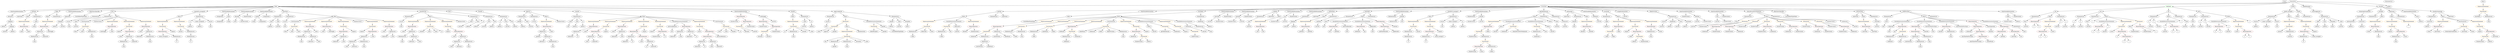 strict digraph {
	graph [bb="0,0,30135,756"];
	node [label="\N"];
	Enter	[height=0.5,
		pos="27586,738",
		width=0.83628];
	IndexAccess_Unnamed_1	[color=black,
		height=0.5,
		label=IndexAccess,
		pos="7095.6,234",
		width=1.6402];
	Identifier__from	[color=black,
		height=0.5,
		label=_from,
		pos="7045.6,162",
		width=0.93331];
	IndexAccess_Unnamed_1 -> Identifier__from	[pos="e,7057.2,179.31 7083.5,216.05 7077.6,207.77 7070.3,197.62 7063.7,188.42"];
	Identifier_balanceOf_1	[color=black,
		height=0.5,
		label=balanceOf,
		pos="7145.6,162",
		width=1.3491];
	IndexAccess_Unnamed_1 -> Identifier_balanceOf_1	[pos="e,7133.6,179.79 7107.7,216.05 7113.5,207.97 7120.5,198.12 7126.9,189.11"];
	BinaryOperation_Unnamed_35	[color=brown,
		height=0.5,
		label=BinaryOperation,
		pos="4113.6,306",
		width=1.9867];
	Identifier__value_16	[color=black,
		height=0.5,
		label=_value,
		pos="4031.6,234",
		width=0.96103];
	BinaryOperation_Unnamed_35 -> Identifier__value_16	[pos="e,4048.9,249.8 4094.2,288.41 4083.2,279.07 4069.4,267.28 4057.5,257.15"];
	IndexAccess_Unnamed_18	[color=black,
		height=0.5,
		label=IndexAccess,
		pos="4143.6,234",
		width=1.6402];
	BinaryOperation_Unnamed_35 -> IndexAccess_Unnamed_18	[pos="e,4136.3,252.1 4121,287.7 4124.2,280.15 4128.1,271.12 4131.7,262.68"];
	ElementaryTypeName_bool_1	[color=black,
		height=0.5,
		label=bool,
		pos="6476.6,378",
		width=0.76697];
	VariableDeclaration_decimals	[color=black,
		height=0.5,
		label=decimals,
		pos="2848.6,522",
		width=1.1967];
	ElementaryTypeName_uint8	[color=black,
		height=0.5,
		label=uint8,
		pos="2819.6,450",
		width=0.7947];
	VariableDeclaration_decimals -> ElementaryTypeName_uint8	[pos="e,2826.5,467.79 2841.6,504.05 2838.4,496.32 2834.5,486.96 2830.9,478.27"];
	NumberLiteral_Unnamed_3	[color=black,
		height=0.5,
		label=NumberLiteral,
		pos="2929.6,450",
		width=1.765];
	VariableDeclaration_decimals -> NumberLiteral_Unnamed_3	[pos="e,2910.5,467.47 2866.6,505.46 2877,496.48 2890.3,484.98 2902,474.87"];
	FunctionCall_Unnamed_28	[color=orange,
		height=0.5,
		label=FunctionCall,
		pos="3543.6,378",
		width=1.6125];
	Identifier_Burn_1	[color=black,
		height=0.5,
		label=Burn,
		pos="3387.6,306",
		width=0.7947];
	FunctionCall_Unnamed_28 -> Identifier_Burn_1	[pos="e,3410.3,317.47 3511.2,362.71 3487.3,352.1 3453.8,337.24 3424.6,324 3423.3,323.41 3422,322.81 3420.6,322.2"];
	Identifier__from_12	[color=black,
		height=0.5,
		label=_from,
		pos="3467.6,306",
		width=0.93331];
	FunctionCall_Unnamed_28 -> Identifier__from_12	[pos="e,3483.9,322.04 3525.6,360.41 3515.6,351.22 3503.1,339.67 3492.2,329.66"];
	Identifier__value_21	[color=black,
		height=0.5,
		label=_value,
		pos="3553.6,306",
		width=0.96103];
	FunctionCall_Unnamed_28 -> Identifier__value_21	[pos="e,3551.1,324.1 3546.1,359.7 3547.1,352.32 3548.4,343.52 3549.6,335.25"];
	BinaryOperation_Unnamed_59	[color=brown,
		height=0.5,
		label=BinaryOperation,
		pos="17849,90",
		width=1.9867];
	NumberLiteral_Unnamed_39	[color=black,
		height=0.5,
		label=NumberLiteral,
		pos="17770,18",
		width=1.765];
	BinaryOperation_Unnamed_59 -> NumberLiteral_Unnamed_39	[pos="e,17788,35.47 17830,72.411 17820,63.606 17808,52.628 17797,42.919"];
	Identifier_bonus	[color=black,
		height=0.5,
		label=bonus,
		pos="17885,18",
		width=0.93331];
	BinaryOperation_Unnamed_59 -> Identifier_bonus	[pos="e,17876,35.622 17857,71.697 17862,63.868 17866,54.435 17871,45.728"];
	FunctionCall_Unnamed_25	[color=orange,
		height=0.5,
		label=FunctionCall,
		pos="1044.6,378",
		width=1.6125];
	Identifier_Burn	[color=black,
		height=0.5,
		label=Burn,
		pos="895.59,306",
		width=0.7947];
	FunctionCall_Unnamed_25 -> Identifier_Burn	[pos="e,918.17,317.61 1013.7,362.5 988.8,350.79 953.84,334.37 928.42,322.43"];
	Identifier__value_15	[color=black,
		height=0.5,
		label=_value,
		pos="976.59,306",
		width=0.96103];
	FunctionCall_Unnamed_25 -> Identifier__value_15	[pos="e,991.65,322.51 1028.5,360.41 1019.8,351.53 1009.1,340.44 999.58,330.67"];
	MemberAccess_Unnamed_16	[color=black,
		height=0.5,
		label=MemberAccess,
		pos="1098.6,306",
		width=1.9174];
	FunctionCall_Unnamed_25 -> MemberAccess_Unnamed_16	[pos="e,1085.6,323.79 1057.7,360.05 1064,351.89 1071.7,341.91 1078.7,332.82"];
	Identifier_require_2	[color=black,
		height=0.5,
		label=require,
		pos="29896,306",
		width=1.0026];
	Identifier_b_1	[color=black,
		height=0.5,
		label=b,
		pos="25550,234",
		width=0.75];
	Parameter_b_2	[color=black,
		height=0.5,
		label=b,
		pos="24848,450",
		width=0.75];
	ElementaryTypeName_uint256_9	[color=black,
		height=0.5,
		label=uint256,
		pos="24821,378",
		width=1.0442];
	Parameter_b_2 -> ElementaryTypeName_uint256_9	[pos="e,24827,395.79 24841,432.05 24838,424.32 24834,414.96 24831,406.27"];
	ElementaryTypeName_bool_8	[color=black,
		height=0.5,
		label=bool,
		pos="16308,306",
		width=0.76697];
	Identifier_receiver	[color=black,
		height=0.5,
		label=receiver,
		pos="27643,234",
		width=1.0996];
	Identifier__from_4	[color=black,
		height=0.5,
		label=_from,
		pos="8599.6,90",
		width=0.93331];
	stringLiteral_Unnamed	[color=black,
		height=0.5,
		label=stringLiteral,
		pos="2638.6,450",
		width=1.5016];
	ParameterList_Unnamed_13	[color=black,
		height=0.5,
		label=ParameterList,
		pos="29347,522",
		width=1.7095];
	Parameter_newOwner	[color=black,
		height=0.5,
		label=newOwner,
		pos="29322,450",
		width=1.4046];
	ParameterList_Unnamed_13 -> Parameter_newOwner	[pos="e,29328,468.1 29340,503.7 29338,496.15 29334,487.12 29331,478.68"];
	Identifier_beneficiary	[color=black,
		height=0.5,
		label=beneficiary,
		pos="13822,234",
		width=1.4184];
	BinaryOperation_Unnamed_21	[color=brown,
		height=0.5,
		label=BinaryOperation,
		pos="7641.6,306",
		width=1.9867];
	IndexAccess_Unnamed_3	[color=black,
		height=0.5,
		label=IndexAccess,
		pos="7613.6,234",
		width=1.6402];
	BinaryOperation_Unnamed_21 -> IndexAccess_Unnamed_3	[pos="e,7620.4,252.1 7634.7,287.7 7631.6,280.15 7628,271.12 7624.7,262.68"];
	BinaryOperation_Unnamed_22	[color=brown,
		height=0.5,
		label=BinaryOperation,
		pos="7762.6,234",
		width=1.9867];
	BinaryOperation_Unnamed_21 -> BinaryOperation_Unnamed_22	[pos="e,7735,250.98 7669.3,288.94 7685.9,279.38 7707.1,267.12 7725.1,256.71"];
	ExpressionStatement_Unnamed_50	[color=orange,
		height=0.5,
		label=ExpressionStatement,
		pos="22473,450",
		width=2.458];
	BinaryOperation_Unnamed_73	[color=brown,
		height=0.5,
		label=BinaryOperation,
		pos="22503,378",
		width=1.9867];
	ExpressionStatement_Unnamed_50 -> BinaryOperation_Unnamed_73	[pos="e,22495,396.1 22480,431.7 22483,424.15 22487,415.12 22491,406.68"];
	FunctionCall_Unnamed_17	[color=orange,
		height=0.5,
		label=FunctionCall,
		pos="5385.6,378",
		width=1.6125];
	Identifier_require_6	[color=black,
		height=0.5,
		label=require,
		pos="5385.6,306",
		width=1.0026];
	FunctionCall_Unnamed_17 -> Identifier_require_6	[pos="e,5385.6,324.1 5385.6,359.7 5385.6,352.41 5385.6,343.73 5385.6,335.54"];
	BinaryOperation_Unnamed_28	[color=brown,
		height=0.5,
		label=BinaryOperation,
		pos="5511.6,306",
		width=1.9867];
	FunctionCall_Unnamed_17 -> BinaryOperation_Unnamed_28	[pos="e,5483,322.89 5412.9,361.81 5430.5,352.06 5453.5,339.26 5472.9,328.48"];
	IfStatement_Unnamed_3	[color=orange,
		height=0.5,
		label=IfStatement,
		pos="21062,450",
		width=1.4739];
	NumberLiteral_Unnamed_29	[color=black,
		height=0.5,
		label=NumberLiteral,
		pos="20566,378",
		width=1.765];
	IfStatement_Unnamed_3 -> NumberLiteral_Unnamed_29	[pos="e,20611,390.8 21023,437.29 21015,435.29 21007,433.4 21000,432 20841,402.52 20797,422.64 20638,396 20633,395.18 20628,394.22 20623,\
393.18"];
	BinaryOperation_Unnamed_52	[color=brown,
		height=0.5,
		label=BinaryOperation,
		pos="20719,378",
		width=1.9867];
	IfStatement_Unnamed_3 -> BinaryOperation_Unnamed_52	[pos="e,20771,390.49 21022,437.58 21015,435.6 21007,433.65 21000,432 20911,411.98 20888,413.43 20799,396 20793,394.98 20788,393.89 20783,\
392.79"];
	ElementaryTypeName_address_1	[color=black,
		height=0.5,
		label=address,
		pos="27362,378",
		width=1.0996];
	VariableDeclaration_allowance	[color=black,
		height=0.5,
		label=allowance,
		pos="112.59,522",
		width=1.3076];
	Mapping_Unnamed_1	[color=black,
		height=0.5,
		label=Mapping,
		pos="112.59,450",
		width=1.2105];
	VariableDeclaration_allowance -> Mapping_Unnamed_1	[pos="e,112.59,468.1 112.59,503.7 112.59,496.41 112.59,487.73 112.59,479.54"];
	BooleanLiteral_Unnamed_5	[color=black,
		height=0.5,
		label=BooleanLiteral,
		pos="16855,450",
		width=1.7788];
	ParameterList_Unnamed_25	[color=black,
		height=0.5,
		label=ParameterList,
		pos="10089,522",
		width=1.7095];
	Parameter_success_2	[color=black,
		height=0.5,
		label=success,
		pos="10053,450",
		width=1.1135];
	ParameterList_Unnamed_25 -> Parameter_success_2	[pos="e,10061,467.62 10080,503.7 10076,495.87 10071,486.44 10066,477.73"];
	Identifier_weiRaised_2	[color=black,
		height=0.5,
		label=weiRaised,
		pos="16427,306",
		width=1.3491];
	Block_Unnamed_9	[color=black,
		height=0.5,
		label=Block,
		pos="29479,522",
		width=0.90558];
	ExpressionStatement_Unnamed_9	[color=orange,
		height=0.5,
		label=ExpressionStatement,
		pos="29479,450",
		width=2.458];
	Block_Unnamed_9 -> ExpressionStatement_Unnamed_9	[pos="e,29479,468.1 29479,503.7 29479,496.41 29479,487.73 29479,479.54"];
	EmitStatement_Unnamed	[color=black,
		height=0.5,
		label=EmitStatement,
		pos="29682,450",
		width=1.7788];
	Block_Unnamed_9 -> EmitStatement_Unnamed	[pos="e,29639,463.85 29504,510.26 29509,508.11 29514,505.93 29520,504 29556,490.67 29597,477.24 29628,467.24"];
	ExpressionStatement_Unnamed_8	[color=orange,
		height=0.5,
		label=ExpressionStatement,
		pos="29862,450",
		width=2.458];
	Block_Unnamed_9 -> ExpressionStatement_Unnamed_8	[pos="e,29794,461.85 29503,509.77 29508,507.6 29514,505.53 29520,504 29621,475.56 29650,484.29 29755,468 29764,466.6 29773,465.12 29782,\
463.64"];
	Identifier_weiRaised	[color=black,
		height=0.5,
		label=weiRaised,
		pos="12936,306",
		width=1.3491];
	Identifier_require_10	[color=black,
		height=0.5,
		label=require,
		pos="4333.6,306",
		width=1.0026];
	Identifier_now_2	[color=black,
		height=0.5,
		label=now,
		pos="24060,234",
		width=0.75];
	ElementaryTypeName_uint256_47	[color=black,
		height=0.5,
		label=uint256,
		pos="18054,306",
		width=1.0442];
	Identifier_name	[color=black,
		height=0.5,
		label=name,
		pos="257.59,306",
		width=0.83628];
	UserDefinedTypeName_Unnamed	[color=black,
		height=0.5,
		label=UserDefinedTypeName,
		pos="975.59,522",
		width=2.7214];
	BinaryOperation_Unnamed_68	[color=brown,
		height=0.5,
		label=BinaryOperation,
		pos="23846,378",
		width=1.9867];
	Identifier_withinCap	[color=black,
		height=0.5,
		label=withinCap,
		pos="23739,306",
		width=1.3353];
	BinaryOperation_Unnamed_68 -> Identifier_withinCap	[pos="e,23762,322.19 23821,360.76 23806,351.13 23787,338.81 23771,328.39"];
	BinaryOperation_Unnamed_69	[color=brown,
		height=0.5,
		label=BinaryOperation,
		pos="23877,306",
		width=1.9867];
	BinaryOperation_Unnamed_68 -> BinaryOperation_Unnamed_69	[pos="e,23869,324.1 23853,359.7 23857,352.07 23861,342.92 23864,334.4"];
	StateVariableDeclaration_Unnamed_6	[color=black,
		height=0.5,
		label=StateVariableDeclaration,
		pos="140.59,594",
		width=2.8184];
	StateVariableDeclaration_Unnamed_6 -> VariableDeclaration_allowance	[pos="e,119.43,540.1 133.67,575.7 130.65,568.15 127.03,559.12 123.66,550.68"];
	Identifier__token_1	[color=black,
		height=0.5,
		label=_token,
		pos="19402,234",
		width=1.0026];
	ExpressionStatement_Unnamed_19	[color=orange,
		height=0.5,
		label=ExpressionStatement,
		pos="4944.6,450",
		width=2.458];
	BinaryOperation_Unnamed_29	[color=brown,
		height=0.5,
		label=BinaryOperation,
		pos="4922.6,378",
		width=1.9867];
	ExpressionStatement_Unnamed_19 -> BinaryOperation_Unnamed_29	[pos="e,4928,396.1 4939.1,431.7 4936.8,424.24 4934,415.32 4931.4,406.97"];
	ParameterList_Unnamed_34	[color=black,
		height=0.5,
		label=ParameterList,
		pos="28742,738",
		width=1.7095];
	FunctionCall_Unnamed_22	[color=orange,
		height=0.5,
		label=FunctionCall,
		pos="1947.6,378",
		width=1.6125];
	BinaryOperation_Unnamed_31	[color=brown,
		height=0.5,
		label=BinaryOperation,
		pos="1946.6,306",
		width=1.9867];
	FunctionCall_Unnamed_22 -> BinaryOperation_Unnamed_31	[pos="e,1946.8,324.1 1947.3,359.7 1947.2,352.41 1947.1,343.73 1947,335.54"];
	Identifier_require_7	[color=black,
		height=0.5,
		label=require,
		pos="2072.6,306",
		width=1.0026];
	FunctionCall_Unnamed_22 -> Identifier_require_7	[pos="e,2049.3,320.04 1974.7,361.81 1993.7,351.2 2019.1,336.96 2039.3,325.65"];
	ExpressionStatement_Unnamed_6	[color=orange,
		height=0.5,
		label=ExpressionStatement,
		pos="28873,450",
		width=2.458];
	FunctionCall_Unnamed_5	[color=orange,
		height=0.5,
		label=FunctionCall,
		pos="28873,378",
		width=1.6125];
	ExpressionStatement_Unnamed_6 -> FunctionCall_Unnamed_5	[pos="e,28873,396.1 28873,431.7 28873,424.41 28873,415.73 28873,407.54"];
	FunctionCall_Unnamed_50	[color=orange,
		height=0.5,
		label=FunctionCall,
		pos="11516,378",
		width=1.6125];
	MemberAccess_Unnamed_39	[color=black,
		height=0.5,
		label=MemberAccess,
		pos="11445,306",
		width=1.9174];
	FunctionCall_Unnamed_50 -> MemberAccess_Unnamed_39	[pos="e,11461,323.47 11499,360.41 11490,351.78 11479,341.06 11469,331.5"];
	Identifier_this_1	[color=black,
		height=0.5,
		label=this,
		pos="11559,306",
		width=0.75];
	FunctionCall_Unnamed_50 -> Identifier_this_1	[pos="e,11549,322.83 11526,360.05 11531,351.82 11537,341.76 11543,332.61"];
	FunctionDefinition_setName	[color=black,
		height=0.5,
		label=setName,
		pos="387.59,594",
		width=1.1828];
	ModifierInvocation_onlyOwner_1	[color=black,
		height=0.5,
		label=onlyOwner,
		pos="229.59,522",
		width=1.4323];
	FunctionDefinition_setName -> ModifierInvocation_onlyOwner_1	[pos="e,260.69,536.78 358.97,580.32 334.37,569.42 298.58,553.57 270.87,541.29"];
	Block_Unnamed_20	[color=black,
		height=0.5,
		label=Block,
		pos="331.59,522",
		width=0.90558];
	FunctionDefinition_setName -> Block_Unnamed_20	[pos="e,344.38,538.99 374.32,576.41 367.52,567.92 359.11,557.41 351.56,547.96"];
	ParameterList_Unnamed_31	[color=black,
		height=0.5,
		label=ParameterList,
		pos="443.59,522",
		width=1.7095];
	FunctionDefinition_setName -> ParameterList_Unnamed_31	[pos="e,430.02,539.96 400.86,576.41 407.46,568.16 415.58,558.01 422.97,548.78"];
	Identifier_allowance_1	[color=black,
		height=0.5,
		label=allowance,
		pos="5013.6,162",
		width=1.3076];
	BinaryOperation_Unnamed_8	[color=brown,
		height=0.5,
		label=BinaryOperation,
		pos="26789,378",
		width=1.9867];
	Identifier_b_5	[color=black,
		height=0.5,
		label=b,
		pos="26734,306",
		width=0.75];
	BinaryOperation_Unnamed_8 -> Identifier_b_5	[pos="e,26746,322.36 26775,360.05 26769,351.44 26760,340.81 26753,331.33"];
	Identifier_a_6	[color=black,
		height=0.5,
		label=a,
		pos="26806,306",
		width=0.75];
	BinaryOperation_Unnamed_8 -> Identifier_a_6	[pos="e,26801,324.1 26793,359.7 26795,352.32 26797,343.52 26799,335.25"];
	IndexAccess_Unnamed_19	[color=black,
		height=0.5,
		label=IndexAccess,
		pos="4366.6,234",
		width=1.6402];
	IndexAccess_Unnamed_20	[color=black,
		height=0.5,
		label=IndexAccess,
		pos="4307.6,162",
		width=1.6402];
	IndexAccess_Unnamed_19 -> IndexAccess_Unnamed_20	[pos="e,4321.7,179.79 4352.3,216.05 4345.3,207.8 4336.8,197.7 4329.1,188.54"];
	MemberAccess_Unnamed_17	[color=black,
		height=0.5,
		label=MemberAccess,
		pos="4453.6,162",
		width=1.9174];
	IndexAccess_Unnamed_19 -> MemberAccess_Unnamed_17	[pos="e,4432.9,179.63 4386.8,216.76 4397.9,207.79 4412,196.49 4424.3,186.56"];
	BinaryOperation_Unnamed_10	[color=brown,
		height=0.5,
		label=BinaryOperation,
		pos="28678,378",
		width=1.9867];
	Identifier_owner	[color=black,
		height=0.5,
		label=owner,
		pos="28575,306",
		width=0.93331];
	BinaryOperation_Unnamed_10 -> Identifier_owner	[pos="e,28595,320.72 28653,360.59 28639,350.55 28620,337.63 28604,327"];
	MemberAccess_Unnamed_2	[color=black,
		height=0.5,
		label=MemberAccess,
		pos="28696,306",
		width=1.9174];
	BinaryOperation_Unnamed_10 -> MemberAccess_Unnamed_2	[pos="e,28691,324.1 28682,359.7 28684,352.32 28686,343.52 28688,335.25"];
	ElementaryTypeName_address_23	[color=black,
		height=0.5,
		label=address,
		pos="2396.6,378",
		width=1.0996];
	Parameter_success_3	[color=black,
		height=0.5,
		label=success,
		pos="835.59,450",
		width=1.1135];
	ElementaryTypeName_bool_3	[color=black,
		height=0.5,
		label=bool,
		pos="846.59,378",
		width=0.76697];
	Parameter_success_3 -> ElementaryTypeName_bool_3	[pos="e,843.9,396.1 838.31,431.7 839.46,424.32 840.85,415.52 842.15,407.25"];
	MemberAccess_Unnamed_26	[color=black,
		height=0.5,
		label=MemberAccess,
		pos="12280,306",
		width=1.9174];
	Identifier_wallet	[color=black,
		height=0.5,
		label=wallet,
		pos="12362,234",
		width=0.87786];
	MemberAccess_Unnamed_26 -> Identifier_wallet	[pos="e,12345,249.57 12299,288.41 12310,279 12324,267.12 12336,256.94"];
	Block_Unnamed_3	[color=black,
		height=0.5,
		label=Block,
		pos="25714,378",
		width=0.90558];
	NumberLiteral_Unnamed_1	[color=black,
		height=0.5,
		label=NumberLiteral,
		pos="25762,306",
		width=1.765];
	Block_Unnamed_3 -> NumberLiteral_Unnamed_1	[pos="e,25750,324.12 25725,360.76 25730,352.7 25737,342.74 25743,333.6"];
	BinaryOperation_Unnamed_72	[color=brown,
		height=0.5,
		label=BinaryOperation,
		pos="15277,378",
		width=1.9867];
	Identifier__rate	[color=black,
		height=0.5,
		label=_rate,
		pos="15240,306",
		width=0.80856];
	BinaryOperation_Unnamed_72 -> Identifier__rate	[pos="e,15248,323.62 15267,359.7 15263,351.87 15258,342.44 15254,333.73"];
	Identifier_rate_1	[color=black,
		height=0.5,
		label=rate,
		pos="15314,306",
		width=0.75];
	BinaryOperation_Unnamed_72 -> Identifier_rate_1	[pos="e,15305,323.14 15286,359.7 15290,351.67 15295,341.95 15300,333.05"];
	FunctionDefinition_Token	[color=black,
		height=0.5,
		label=Token,
		pos="682.59,594",
		width=0.96103];
	Block_Unnamed_10	[color=black,
		height=0.5,
		label=Block,
		pos="570.59,522",
		width=0.90558];
	FunctionDefinition_Token -> Block_Unnamed_10	[pos="e,591.74,536.22 660.99,579.5 644.07,568.93 620.31,554.08 601.4,542.26"];
	ParameterList_Unnamed_17	[color=black,
		height=0.5,
		label=ParameterList,
		pos="682.59,522",
		width=1.7095];
	FunctionDefinition_Token -> ParameterList_Unnamed_17	[pos="e,682.59,540.1 682.59,575.7 682.59,568.41 682.59,559.73 682.59,551.54"];
	Parameter_None_3	[color=black,
		height=0.5,
		label=None,
		pos="26477,450",
		width=0.85014];
	ElementaryTypeName_uint256_13	[color=black,
		height=0.5,
		label=uint256,
		pos="26476,378",
		width=1.0442];
	Parameter_None_3 -> ElementaryTypeName_uint256_13	[pos="e,26476,396.1 26476,431.7 26476,424.41 26476,415.73 26476,407.54"];
	NumberLiteral_Unnamed_27	[color=black,
		height=0.5,
		label=NumberLiteral,
		pos="21484,378",
		width=1.765];
	ParameterList_Unnamed_2	[color=black,
		height=0.5,
		label=ParameterList,
		pos="25100,522",
		width=1.7095];
	Parameter_a	[color=black,
		height=0.5,
		label=a,
		pos="25018,450",
		width=0.75];
	ParameterList_Unnamed_2 -> Parameter_a	[pos="e,25034,464.79 25081,504.76 25069,495.01 25054,482.51 25042,472.01"];
	Parameter_b	[color=black,
		height=0.5,
		label=b,
		pos="25100,450",
		width=0.75];
	ParameterList_Unnamed_2 -> Parameter_b	[pos="e,25100,468.1 25100,503.7 25100,496.41 25100,487.73 25100,479.54"];
	ElementaryTypeName_string_2	[color=black,
		height=0.5,
		label=string,
		pos="418.59,378",
		width=0.864];
	VariableDeclaration_weiAmount	[color=black,
		height=0.5,
		label=weiAmount,
		pos="14525,378",
		width=1.4739];
	ElementaryTypeName_uint256_40	[color=black,
		height=0.5,
		label=uint256,
		pos="14682,306",
		width=1.0442];
	VariableDeclaration_weiAmount -> ElementaryTypeName_uint256_40	[pos="e,14655,318.94 14556,363.17 14581,351.77 14617,335.58 14645,323.51"];
	FunctionDefinition_sub	[color=black,
		height=0.5,
		label=sub,
		pos="24781,594",
		width=0.75];
	ParameterList_Unnamed_7	[color=black,
		height=0.5,
		label=ParameterList,
		pos="24534,522",
		width=1.7095];
	FunctionDefinition_sub -> ParameterList_Unnamed_7	[pos="e,24577,535.19 24756,586.03 24717,574.96 24640,553.08 24587,538.24"];
	Block_Unnamed_5	[color=black,
		height=0.5,
		label=Block,
		pos="24715,522",
		width=0.90558];
	FunctionDefinition_sub -> Block_Unnamed_5	[pos="e,24729,538.31 24767,578.15 24758,569 24747,557.05 24737,546.62"];
	ParameterList_Unnamed_6	[color=black,
		height=0.5,
		label=ParameterList,
		pos="24848,522",
		width=1.7095];
	FunctionDefinition_sub -> ParameterList_Unnamed_6	[pos="e,24832,539.7 24794,578.5 24803,569.67 24814,558.17 24824,547.92"];
	ElementaryTypeName_uint256_14	[color=black,
		height=0.5,
		label=uint256,
		pos="26906,306",
		width=1.0442];
	NumberLiteral_Unnamed_36	[color=black,
		height=0.5,
		label=NumberLiteral,
		pos="20876,306",
		width=1.765];
	Identifier__to_1	[color=black,
		height=0.5,
		label=_to,
		pos="7793.6,90",
		width=0.75];
	Identifier_lessThanMaxPurchase	[color=black,
		height=0.5,
		label=lessThanMaxPurchase,
		pos="23719,234",
		width=2.6105];
	BinaryOperation_Unnamed_14	[color=brown,
		height=0.5,
		label=BinaryOperation,
		pos="9250.6,450",
		width=1.9867];
	NumberLiteral_Unnamed_5	[color=black,
		height=0.5,
		label=NumberLiteral,
		pos="9250.6,378",
		width=1.765];
	BinaryOperation_Unnamed_14 -> NumberLiteral_Unnamed_5	[pos="e,9250.6,396.1 9250.6,431.7 9250.6,424.41 9250.6,415.73 9250.6,407.54"];
	BinaryOperation_Unnamed_15	[color=brown,
		height=0.5,
		label=BinaryOperation,
		pos="9403.6,378",
		width=1.9867];
	BinaryOperation_Unnamed_14 -> BinaryOperation_Unnamed_15	[pos="e,9370.1,394.33 9284.2,433.64 9306.4,423.47 9335.8,410.04 9359.8,399.03"];
	ParameterList_Unnamed_33	[color=black,
		height=0.5,
		label=ParameterList,
		pos="19409,522",
		width=1.7095];
	Parameter__token_1	[color=black,
		height=0.5,
		label=_token,
		pos="19409,450",
		width=1.0026];
	ParameterList_Unnamed_33 -> Parameter__token_1	[pos="e,19409,468.1 19409,503.7 19409,496.41 19409,487.73 19409,479.54"];
	Identifier_msg_21	[color=black,
		height=0.5,
		label=msg,
		pos="22916,162",
		width=0.75];
	EventDefinition_OwnershipTransferred	[color=black,
		height=0.5,
		label=OwnershipTransferred,
		pos="28518,594",
		width=2.6243];
	ParameterList_Unnamed_10	[color=black,
		height=0.5,
		label=ParameterList,
		pos="28470,522",
		width=1.7095];
	EventDefinition_OwnershipTransferred -> ParameterList_Unnamed_10	[pos="e,28481,540.1 28506,575.7 28500,567.81 28494,558.3 28488,549.55"];
	MemberAccess_Unnamed_7	[color=black,
		height=0.5,
		label=MemberAccess,
		pos="4894.6,234",
		width=1.9174];
	Identifier_msg_5	[color=black,
		height=0.5,
		label=msg,
		pos="4894.6,162",
		width=0.75];
	MemberAccess_Unnamed_7 -> Identifier_msg_5	[pos="e,4894.6,180.1 4894.6,215.7 4894.6,208.41 4894.6,199.73 4894.6,191.54"];
	VariableDeclaration_value_1	[color=black,
		height=0.5,
		label=value,
		pos="5862.6,450",
		width=0.82242];
	ElementaryTypeName_uint256_22	[color=black,
		height=0.5,
		label=uint256,
		pos="5819.6,378",
		width=1.0442];
	VariableDeclaration_value_1 -> ElementaryTypeName_uint256_22	[pos="e,5829.8,395.63 5852.6,432.76 5847.6,424.58 5841.4,414.45 5835.7,405.2"];
	Identifier_msg	[color=black,
		height=0.5,
		label=msg,
		pos="28696,234",
		width=0.75];
	VariableDeclaration_maxSale	[color=black,
		height=0.5,
		label=maxSale,
		pos="14989,522",
		width=1.1551];
	NumberLiteral_Unnamed_22	[color=black,
		height=0.5,
		label=NumberLiteral,
		pos="14937,450",
		width=1.765];
	VariableDeclaration_maxSale -> NumberLiteral_Unnamed_22	[pos="e,14949,467.96 14976,504.41 14970,496.25 14963,486.22 14956,477.07"];
	ElementaryTypeName_uint256_35	[color=black,
		height=0.5,
		label=uint256,
		pos="15056,450",
		width=1.0442];
	VariableDeclaration_maxSale -> ElementaryTypeName_uint256_35	[pos="e,15040,466.82 15004,505.12 15012,496.26 15023,485.04 15033,475.12"];
	Identifier_weiAmount_8	[color=black,
		height=0.5,
		label=weiAmount,
		pos="21897,306",
		width=1.4739];
	ElementaryTypeName_string	[color=black,
		height=0.5,
		label=string,
		pos="2741.6,450",
		width=0.864];
	NumberLiteral_Unnamed	[color=black,
		height=0.5,
		label=NumberLiteral,
		pos="25907,306",
		width=1.765];
	IfStatement_Unnamed_7	[color=orange,
		height=0.5,
		label=IfStatement,
		pos="21186,450",
		width=1.4739];
	BinaryOperation_Unnamed_56	[color=brown,
		height=0.5,
		label=BinaryOperation,
		pos="20880,378",
		width=1.9867];
	IfStatement_Unnamed_7 -> BinaryOperation_Unnamed_56	[pos="e,20933,390.38 21146,437.71 21138,435.74 21131,433.76 21124,432 21106,427.74 21010,407.02 20944,392.79"];
	NumberLiteral_Unnamed_37	[color=black,
		height=0.5,
		label=NumberLiteral,
		pos="21033,378",
		width=1.765];
	IfStatement_Unnamed_7 -> NumberLiteral_Unnamed_37	[pos="e,21065,393.82 21155,435 21132,424.56 21101,410.17 21075,398.59"];
	ElementaryTypeName_uint256_20	[color=black,
		height=0.5,
		label=uint256,
		pos="60.587,306",
		width=1.0442];
	VariableDeclarationStatement_Unnamed_2	[color=black,
		height=0.5,
		label=VariableDeclarationStatement,
		pos="26789,450",
		width=3.3174];
	VariableDeclarationStatement_Unnamed_2 -> BinaryOperation_Unnamed_8	[pos="e,26789,396.1 26789,431.7 26789,424.41 26789,415.73 26789,407.54"];
	VariableDeclaration_c_2	[color=black,
		height=0.5,
		label=c,
		pos="26906,378",
		width=0.75];
	VariableDeclarationStatement_Unnamed_2 -> VariableDeclaration_c_2	[pos="e,26886,390.75 26817,432.05 26835,421.32 26858,407.46 26876,396.59"];
	BinaryOperation_Unnamed_48	[color=brown,
		height=0.5,
		label=BinaryOperation,
		pos="16143,378",
		width=1.9867];
	Identifier_now	[color=black,
		height=0.5,
		label=now,
		pos="16093,306",
		width=0.75];
	BinaryOperation_Unnamed_48 -> Identifier_now	[pos="e,16104,322.83 16130,360.05 16124,351.65 16117,341.32 16110,332.02"];
	Identifier_endTime	[color=black,
		height=0.5,
		label=endTime,
		pos="16181,306",
		width=1.1967];
	BinaryOperation_Unnamed_48 -> Identifier_endTime	[pos="e,16172,323.62 16152,359.7 16156,351.87 16161,342.44 16166,333.73"];
	Parameter__value_1	[color=black,
		height=0.5,
		label=_value,
		pos="6881.6,450",
		width=0.96103];
	ElementaryTypeName_uint_1	[color=black,
		height=0.5,
		label=uint,
		pos="6864.6,378",
		width=0.75];
	Parameter__value_1 -> ElementaryTypeName_uint_1	[pos="e,6868.7,396.1 6877.4,431.7 6875.6,424.32 6873.5,415.52 6871.4,407.25"];
	ElementaryTypeName_bool_4	[color=black,
		height=0.5,
		label=bool,
		pos="3430.6,378",
		width=0.76697];
	Identifier_startTime_1	[color=black,
		height=0.5,
		label=startTime,
		pos="22484,306",
		width=1.266];
	Identifier_token_2	[color=black,
		height=0.5,
		label=token,
		pos="11445,234",
		width=0.864];
	FunctionCall_Unnamed_8	[color=orange,
		height=0.5,
		label=FunctionCall,
		pos="29690,378",
		width=1.6125];
	Identifier_OwnershipTransferred	[color=black,
		height=0.5,
		label=OwnershipTransferred,
		pos="29543,306",
		width=2.6243];
	FunctionCall_Unnamed_8 -> Identifier_OwnershipTransferred	[pos="e,29577,323.24 29659,362.33 29638,352.42 29610,339.18 29587,328.14"];
	Identifier_newOwner_1	[color=black,
		height=0.5,
		label=newOwner,
		pos="29706,306",
		width=1.4046];
	FunctionCall_Unnamed_8 -> Identifier_newOwner_1	[pos="e,29702,324.1 29694,359.7 29695,352.32 29697,343.52 29699,335.25"];
	Identifier_owner_2	[color=black,
		height=0.5,
		label=owner,
		pos="29808,306",
		width=0.93331];
	FunctionCall_Unnamed_8 -> Identifier_owner_2	[pos="e,29786,319.91 29716,361.46 29734,350.93 29757,336.94 29776,325.78"];
	NumberLiteral_Unnamed_35	[color=black,
		height=0.5,
		label=NumberLiteral,
		pos="21790,378",
		width=1.765];
	ParameterList_Unnamed_21	[color=black,
		height=0.5,
		label=ParameterList,
		pos="4882.6,522",
		width=1.7095];
	Parameter_success	[color=black,
		height=0.5,
		label=success,
		pos="4797.6,450",
		width=1.1135];
	ParameterList_Unnamed_21 -> Parameter_success	[pos="e,4816,466.19 4862.9,504.76 4851.5,495.4 4837.1,483.5 4824.6,473.28"];
	BinaryOperation_Unnamed_47	[color=brown,
		height=0.5,
		label=BinaryOperation,
		pos="16473,378",
		width=1.9867];
	BinaryOperation_Unnamed_47 -> Identifier_weiRaised_2	[pos="e,16438,323.79 16461,360.05 16456,352.06 16450,342.33 16444,333.4"];
	Identifier_cap	[color=black,
		height=0.5,
		label=cap,
		pos="16521,306",
		width=0.75];
	BinaryOperation_Unnamed_47 -> Identifier_cap	[pos="e,16510,322.83 16484,360.05 16490,351.73 16497,341.54 16503,332.32"];
	Identifier_minSale	[color=black,
		height=0.5,
		label=minSale,
		pos="23402,306",
		width=1.0996];
	ParameterList_Unnamed_4	[color=black,
		height=0.5,
		label=ParameterList,
		pos="25994,522",
		width=1.7095];
	Parameter_b_1	[color=black,
		height=0.5,
		label=b,
		pos="25922,450",
		width=0.75];
	ParameterList_Unnamed_4 -> Parameter_b_1	[pos="e,25936,465.11 25977,504.41 25967,495.06 25955,483.26 25944,473.13"];
	Parameter_a_1	[color=black,
		height=0.5,
		label=a,
		pos="25994,450",
		width=0.75];
	ParameterList_Unnamed_4 -> Parameter_a_1	[pos="e,25994,468.1 25994,503.7 25994,496.41 25994,487.73 25994,479.54"];
	Parameter_None_2	[color=black,
		height=0.5,
		label=None,
		pos="24417,450",
		width=0.85014];
	ParameterList_Unnamed_7 -> Parameter_None_2	[pos="e,24437,463.4 24507,505.29 24489,494.61 24466,480.45 24447,469.26"];
	Block_Unnamed_13	[color=black,
		height=0.5,
		label=Block,
		pos="5139.6,522",
		width=0.90558];
	Block_Unnamed_13 -> ExpressionStatement_Unnamed_19	[pos="e,4987,466.24 5112.9,511.41 5083.4,500.81 5035,483.47 4997.7,470.08"];
	ExpressionStatement_Unnamed_20	[color=orange,
		height=0.5,
		label=ExpressionStatement,
		pos="5139.6,450",
		width=2.458];
	Block_Unnamed_13 -> ExpressionStatement_Unnamed_20	[pos="e,5139.6,468.1 5139.6,503.7 5139.6,496.41 5139.6,487.73 5139.6,479.54"];
	ExpressionStatement_Unnamed_18	[color=orange,
		height=0.5,
		label=ExpressionStatement,
		pos="5334.6,450",
		width=2.458];
	Block_Unnamed_13 -> ExpressionStatement_Unnamed_18	[pos="e,5292.1,466.24 5166.3,511.41 5195.8,500.81 5244.1,483.47 5281.4,470.08"];
	BooleanLiteral_Unnamed	[color=black,
		height=0.5,
		label=BooleanLiteral,
		pos="5505.6,450",
		width=1.7788];
	Block_Unnamed_13 -> BooleanLiteral_Unnamed	[pos="e,5457.9,462.3 5170.4,515.9 5223.7,506.94 5336.7,487.5 5431.6,468 5436.5,466.99 5441.6,465.9 5446.7,464.78"];
	ElementaryTypeName_address_3	[color=black,
		height=0.5,
		label=address,
		pos="28385,378",
		width=1.0996];
	ExpressionStatement_Unnamed_15	[color=orange,
		height=0.5,
		label=ExpressionStatement,
		pos="7179.6,450",
		width=2.458];
	BinaryOperation_Unnamed_25	[color=brown,
		height=0.5,
		label=BinaryOperation,
		pos="7175.6,378",
		width=1.9867];
	ExpressionStatement_Unnamed_15 -> BinaryOperation_Unnamed_25	[pos="e,7176.6,396.1 7178.6,431.7 7178.2,424.41 7177.7,415.73 7177.2,407.54"];
	Identifier_cap_1	[color=black,
		height=0.5,
		label=cap,
		pos="22844,306",
		width=0.75];
	VariableDeclaration_owner	[color=black,
		height=0.5,
		label=owner,
		pos="29190,522",
		width=0.93331];
	ElementaryTypeName_address_2	[color=black,
		height=0.5,
		label=address,
		pos="29214,450",
		width=1.0996];
	VariableDeclaration_owner -> ElementaryTypeName_address_2	[pos="e,29208,468.28 29195,504.05 29198,496.52 29201,487.44 29204,478.94"];
	FunctionDefinition_sendto_txorigin9	[color=black,
		height=0.5,
		label=sendto_txorigin9,
		pos="27622,594",
		width=2.0283];
	ParameterList_Unnamed_1	[color=black,
		height=0.5,
		label=ParameterList,
		pos="27425,522",
		width=1.7095];
	FunctionDefinition_sendto_txorigin9 -> ParameterList_Unnamed_1	[pos="e,27463,536.48 27581,578.67 27550,567.56 27507,552.13 27473,540.33"];
	Block_Unnamed_1	[color=black,
		height=0.5,
		label=Block,
		pos="27634,522",
		width=0.90558];
	FunctionDefinition_sendto_txorigin9 -> Block_Unnamed_1	[pos="e,27631,540.1 27625,575.7 27626,568.32 27627,559.52 27629,551.25"];
	NumberLiteral_Unnamed_31	[color=black,
		height=0.5,
		label=NumberLiteral,
		pos="22096,378",
		width=1.765];
	ExpressionStatement_Unnamed_46	[color=orange,
		height=0.5,
		label=ExpressionStatement,
		pos="18064,450",
		width=2.458];
	BinaryOperation_Unnamed_58	[color=brown,
		height=0.5,
		label=BinaryOperation,
		pos="17963,378",
		width=1.9867];
	ExpressionStatement_Unnamed_46 -> BinaryOperation_Unnamed_58	[pos="e,17986,395.39 18039,432.23 18026,423.08 18010,411.61 17995,401.66"];
	Identifier_endTimeReached	[color=black,
		height=0.5,
		label=endTimeReached,
		pos="16741,306",
		width=2.0976];
	FunctionDefinition_endSale	[color=black,
		height=0.5,
		label=endSale,
		pos="12658,594",
		width=1.0996];
	Block_Unnamed_29	[color=black,
		height=0.5,
		label=Block,
		pos="11707,522",
		width=0.90558];
	FunctionDefinition_endSale -> Block_Unnamed_29	[pos="e,11739,525.38 12619,590.13 12466,578.89 11911,538.01 11750,526.21"];
	ParameterList_Unnamed_45	[color=black,
		height=0.5,
		label=ParameterList,
		pos="12593,522",
		width=1.7095];
	FunctionDefinition_endSale -> ParameterList_Unnamed_45	[pos="e,12608,539.8 12643,577.12 12635,568.51 12625,557.67 12616,547.96"];
	ModifierInvocation_onlyOwner_2	[color=black,
		height=0.5,
		label=onlyOwner,
		pos="12724,522",
		width=1.4323];
	FunctionDefinition_endSale -> ModifierInvocation_onlyOwner_2	[pos="e,12708,539.31 12673,577.12 12681,568.38 12691,557.35 12700,547.54"];
	VariableDeclaration_withinCap	[color=black,
		height=0.5,
		label=withinCap,
		pos="22807,378",
		width=1.3353];
	ElementaryTypeName_bool_13	[color=black,
		height=0.5,
		label=bool,
		pos="22771,306",
		width=0.76697];
	VariableDeclaration_withinCap -> ElementaryTypeName_bool_13	[pos="e,22779,323.31 22798,360.05 22794,352.03 22789,342.26 22784,333.3"];
	Identifier__value	[color=black,
		height=0.5,
		label=_value,
		pos="7207.6,234",
		width=0.96103];
	ElementaryTypeName_bool	[color=black,
		height=0.5,
		label=bool,
		pos="4797.6,378",
		width=0.76697];
	Parameter_success -> ElementaryTypeName_bool	[pos="e,4797.6,396.1 4797.6,431.7 4797.6,424.41 4797.6,415.73 4797.6,407.54"];
	Block_Unnamed_22	[color=black,
		height=0.5,
		label=Block,
		pos="29925,738",
		width=0.90558];
	ExpressionStatement_Unnamed_37	[color=orange,
		height=0.5,
		label=ExpressionStatement,
		pos="29925,666",
		width=2.458];
	Block_Unnamed_22 -> ExpressionStatement_Unnamed_37	[pos="e,29925,684.1 29925,719.7 29925,712.41 29925,703.73 29925,695.54"];
	Block_Unnamed_26	[color=black,
		height=0.5,
		label=Block,
		pos="17294,522",
		width=0.90558];
	ExpressionStatement_Unnamed_45	[color=orange,
		height=0.5,
		label=ExpressionStatement,
		pos="17099,450",
		width=2.458];
	Block_Unnamed_26 -> ExpressionStatement_Unnamed_45	[pos="e,17141,466.24 17267,511.41 17237,500.81 17189,483.47 17152,470.08"];
	ExpressionStatement_Unnamed_44	[color=orange,
		height=0.5,
		label=ExpressionStatement,
		pos="17294,450",
		width=2.458];
	Block_Unnamed_26 -> ExpressionStatement_Unnamed_44	[pos="e,17294,468.1 17294,503.7 17294,496.41 17294,487.73 17294,479.54"];
	Identifier__value_7	[color=black,
		height=0.5,
		label=_value,
		pos="4810.6,306",
		width=0.96103];
	Parameter__startTime	[color=black,
		height=0.5,
		label=_startTime,
		pos="22630,450",
		width=1.4046];
	ElementaryTypeName_uint256_50	[color=black,
		height=0.5,
		label=uint256,
		pos="22630,378",
		width=1.0442];
	Parameter__startTime -> ElementaryTypeName_uint256_50	[pos="e,22630,396.1 22630,431.7 22630,424.41 22630,415.73 22630,407.54"];
	FunctionCall_Unnamed_10	[color=orange,
		height=0.5,
		label=FunctionCall,
		pos="8965.6,378",
		width=1.6125];
	Identifier_decimals_1	[color=black,
		height=0.5,
		label=decimals,
		pos="9050.6,306",
		width=1.1967];
	FunctionCall_Unnamed_10 -> Identifier_decimals_1	[pos="e,9031.9,322.43 8985.3,360.76 8996.6,351.47 9010.9,339.67 9023.3,329.49"];
	ElementaryTypeName_uint256_18	[color=black,
		height=0.5,
		label=uint256,
		pos="9149.6,306",
		width=1.0442];
	FunctionCall_Unnamed_10 -> ElementaryTypeName_uint256_18	[pos="e,9120.9,317.93 9001.1,363.5 9032.4,351.58 9078,334.23 9110.4,321.9"];
	Identifier_c_1	[color=black,
		height=0.5,
		label=c,
		pos="25259,450",
		width=0.75];
	ExpressionStatement_Unnamed_7	[color=orange,
		height=0.5,
		label=ExpressionStatement,
		pos="29068,450",
		width=2.458];
	Identifier__	[color=black,
		height=0.5,
		label=_,
		pos="29068,378",
		width=0.75];
	ExpressionStatement_Unnamed_7 -> Identifier__	[pos="e,29068,396.1 29068,431.7 29068,424.41 29068,415.73 29068,407.54"];
	FunctionCall_Unnamed_15	[color=orange,
		height=0.5,
		label=FunctionCall,
		pos="8449.6,378",
		width=1.6125];
	Identifier_assert_3	[color=black,
		height=0.5,
		label=assert,
		pos="8449.6,306",
		width=0.89172];
	FunctionCall_Unnamed_15 -> Identifier_assert_3	[pos="e,8449.6,324.1 8449.6,359.7 8449.6,352.41 8449.6,343.73 8449.6,335.54"];
	BinaryOperation_Unnamed_26	[color=brown,
		height=0.5,
		label=BinaryOperation,
		pos="8571.6,306",
		width=1.9867];
	FunctionCall_Unnamed_15 -> BinaryOperation_Unnamed_26	[pos="e,8544,322.81 8476.4,361.64 8493.3,351.93 8515.4,339.23 8534.1,328.52"];
	Parameter_to	[color=black,
		height=0.5,
		label=to,
		pos="2275.6,450",
		width=0.75];
	ElementaryTypeName_address_22	[color=black,
		height=0.5,
		label=address,
		pos="2278.6,378",
		width=1.0996];
	Parameter_to -> ElementaryTypeName_address_22	[pos="e,2277.9,396.1 2276.3,431.7 2276.6,424.41 2277,415.73 2277.4,407.54"];
	BinaryOperation_Unnamed_60	[color=brown,
		height=0.5,
		label=BinaryOperation,
		pos="24166,378",
		width=1.9867];
	BinaryOperation_Unnamed_62	[color=brown,
		height=0.5,
		label=BinaryOperation,
		pos="24135,306",
		width=1.9867];
	BinaryOperation_Unnamed_60 -> BinaryOperation_Unnamed_62	[pos="e,24142,324.1 24158,359.7 24155,352.07 24150,342.92 24147,334.4"];
	BinaryOperation_Unnamed_61	[color=brown,
		height=0.5,
		label=BinaryOperation,
		pos="24296,306",
		width=1.9867];
	BinaryOperation_Unnamed_60 -> BinaryOperation_Unnamed_61	[pos="e,24267,322.66 24195,361.29 24213,351.47 24237,338.71 24257,328.03"];
	ElementaryTypeName_uint256_48	[color=black,
		height=0.5,
		label=uint256,
		pos="11642,306",
		width=1.0442];
	UnaryOperation_Unnamed	[color=black,
		height=0.5,
		label=UnaryOperation,
		pos="24006,378",
		width=1.9452];
	Identifier_finished_1	[color=black,
		height=0.5,
		label=finished,
		pos="24006,306",
		width=1.0996];
	UnaryOperation_Unnamed -> Identifier_finished_1	[pos="e,24006,324.1 24006,359.7 24006,352.41 24006,343.73 24006,335.54"];
	ElementaryTypeName_bool_14	[color=black,
		height=0.5,
		label=bool,
		pos="19022,378",
		width=0.76697];
	ModifierInvocation_onlyOwner_6	[color=black,
		height=0.5,
		label=onlyOwner,
		pos="18930,522",
		width=1.4323];
	ElementaryTypeName_uint256_2	[color=black,
		height=0.5,
		label=uint256,
		pos="25193,378",
		width=1.0442];
	StateVariableDeclaration_Unnamed_7	[color=black,
		height=0.5,
		label=StateVariableDeclaration,
		pos="13920,594",
		width=2.8184];
	VariableDeclaration_token	[color=black,
		height=0.5,
		label=token,
		pos="13008,522",
		width=0.864];
	StateVariableDeclaration_Unnamed_7 -> VariableDeclaration_token	[pos="e,13039,525.38 13828,585.97 13634,571.09 13189,536.94 13050,526.26"];
	VariableDeclarationStatement_Unnamed	[color=black,
		height=0.5,
		label=VariableDeclarationStatement,
		pos="25423,450",
		width=3.3174];
	BinaryOperation_Unnamed_2	[color=brown,
		height=0.5,
		label=BinaryOperation,
		pos="25320,378",
		width=1.9867];
	VariableDeclarationStatement_Unnamed -> BinaryOperation_Unnamed_2	[pos="e,25344,395.31 25398,432.05 25384,422.89 25367,411.46 25353,401.56"];
	VariableDeclaration_c	[color=black,
		height=0.5,
		label=c,
		pos="25437,378",
		width=0.75];
	VariableDeclarationStatement_Unnamed -> VariableDeclaration_c	[pos="e,25433,396.1 25426,431.7 25428,424.32 25429,415.52 25431,407.25"];
	VariableDeclarationStatement_Unnamed_10	[color=black,
		height=0.5,
		label=VariableDeclarationStatement,
		pos="18290,450",
		width=3.3174];
	VariableDeclaration_bonus	[color=black,
		height=0.5,
		label=bonus,
		pos="18133,378",
		width=0.93331];
	VariableDeclarationStatement_Unnamed_10 -> VariableDeclaration_bonus	[pos="e,18158,390.29 18253,432.59 18227,421.2 18193,406.12 18168,394.86"];
	FunctionCall_Unnamed_46	[color=orange,
		height=0.5,
		label=FunctionCall,
		pos="18290,378",
		width=1.6125];
	VariableDeclarationStatement_Unnamed_10 -> FunctionCall_Unnamed_46	[pos="e,18290,396.1 18290,431.7 18290,424.41 18290,415.73 18290,407.54"];
	Identifier_owner_txorigin35	[color=black,
		height=0.5,
		label=owner_txorigin35,
		pos="1965.6,234",
		width=2.0976];
	Identifier_validPurchase	[color=black,
		height=0.5,
		label=validPurchase,
		pos="14568,234",
		width=1.7234];
	Identifier__from_9	[color=black,
		height=0.5,
		label=_from,
		pos="4235.6,90",
		width=0.93331];
	ExpressionStatement_Unnamed_48	[color=orange,
		height=0.5,
		label=ExpressionStatement,
		pos="11295,450",
		width=2.458];
	FunctionCall_Unnamed_51	[color=orange,
		height=0.5,
		label=FunctionCall,
		pos="11258,378",
		width=1.6125];
	ExpressionStatement_Unnamed_48 -> FunctionCall_Unnamed_51	[pos="e,11267,396.1 11285,431.7 11281,423.98 11276,414.71 11272,406.11"];
	NumberLiteral_Unnamed_21	[color=black,
		height=0.5,
		label=NumberLiteral,
		pos="17799,522",
		width=1.765];
	BinaryOperation_Unnamed_13	[color=brown,
		height=0.5,
		label=BinaryOperation,
		pos="29388,378",
		width=1.9867];
	ExpressionStatement_Unnamed_9 -> BinaryOperation_Unnamed_13	[pos="e,29409,395.47 29457,432.41 29445,423.43 29431,412.19 29418,402.34"];
	Identifier_getTokenAmount	[color=black,
		height=0.5,
		label=getTokenAmount,
		pos="14202,306",
		width=2.0976];
	ParameterList_Unnamed_3	[color=black,
		height=0.5,
		label=ParameterList,
		pos="25280,522",
		width=1.7095];
	Parameter_None	[color=black,
		height=0.5,
		label=None,
		pos="25183,450",
		width=0.85014];
	ParameterList_Unnamed_3 -> Parameter_None	[pos="e,25201,464.56 25257,504.76 25243,494.76 25225,481.85 25211,471.19"];
	FunctionCall_Unnamed_2	[color=orange,
		height=0.5,
		label=FunctionCall,
		pos="25605,378",
		width=1.6125];
	Identifier_assert	[color=black,
		height=0.5,
		label=assert,
		pos="25487,306",
		width=0.89172];
	FunctionCall_Unnamed_2 -> Identifier_assert	[pos="e,25508,319.69 25578,361.46 25560,350.81 25537,336.63 25518,325.41"];
	BinaryOperation_Unnamed_3	[color=brown,
		height=0.5,
		label=BinaryOperation,
		pos="25609,306",
		width=1.9867];
	FunctionCall_Unnamed_2 -> BinaryOperation_Unnamed_3	[pos="e,25608,324.1 25606,359.7 25606,352.41 25606,343.73 25607,335.54"];
	ElementaryTypeName_uint256_41	[color=black,
		height=0.5,
		label=uint256,
		pos="14071,306",
		width=1.0442];
	Identifier_a_2	[color=black,
		height=0.5,
		label=a,
		pos="25631,162",
		width=0.75];
	IndexAccess_Unnamed_4	[color=black,
		height=0.5,
		label=IndexAccess,
		pos="8204.6,306",
		width=1.6402];
	Identifier_balanceOf_4	[color=black,
		height=0.5,
		label=balanceOf,
		pos="8123.6,234",
		width=1.3491];
	IndexAccess_Unnamed_4 -> Identifier_balanceOf_4	[pos="e,8142,250.91 8185.8,288.76 8175.3,279.69 8162,268.22 8150.4,258.21"];
	Identifier__from_1	[color=black,
		height=0.5,
		label=_from,
		pos="8223.6,234",
		width=0.93331];
	IndexAccess_Unnamed_4 -> Identifier__from_1	[pos="e,8218.9,252.1 8209.3,287.7 8211.3,280.24 8213.7,271.32 8216,262.97"];
	Identifier_require_3	[color=black,
		height=0.5,
		label=require,
		pos="7857.6,306",
		width=1.0026];
	ParameterList_Unnamed_29	[color=black,
		height=0.5,
		label=ParameterList,
		pos="3337.6,522",
		width=1.7095];
	Parameter__from_3	[color=black,
		height=0.5,
		label=_from,
		pos="3251.6,450",
		width=0.93331];
	ParameterList_Unnamed_29 -> Parameter__from_3	[pos="e,3269.4,465.48 3317.6,504.76 3305.9,495.21 3290.9,483.01 3278.2,472.64"];
	Parameter__value_7	[color=black,
		height=0.5,
		label=_value,
		pos="3337.6,450",
		width=0.96103];
	ParameterList_Unnamed_29 -> Parameter__value_7	[pos="e,3337.6,468.1 3337.6,503.7 3337.6,496.41 3337.6,487.73 3337.6,479.54"];
	Identifier_allowance_4	[color=black,
		height=0.5,
		label=allowance,
		pos="3711.6,162",
		width=1.3076];
	ExpressionStatement_Unnamed_10	[color=orange,
		height=0.5,
		label=ExpressionStatement,
		pos="570.59,450",
		width=2.458];
	Block_Unnamed_10 -> ExpressionStatement_Unnamed_10	[pos="e,570.59,468.1 570.59,503.7 570.59,496.41 570.59,487.73 570.59,479.54"];
	Identifier__spender	[color=black,
		height=0.5,
		label=_spender,
		pos="6476.6,234",
		width=1.2521];
	Identifier__value_20	[color=black,
		height=0.5,
		label=_value,
		pos="3864.6,306",
		width=0.96103];
	ElementaryTypeName_bytes	[color=black,
		height=0.5,
		label=bytes,
		pos="28162,378",
		width=0.85014];
	ElementaryTypeName_bool_11	[color=black,
		height=0.5,
		label=bool,
		pos="23645,306",
		width=0.76697];
	FunctionCall_Unnamed_19	[color=orange,
		height=0.5,
		label=FunctionCall,
		pos="10610,378",
		width=1.6125];
	Identifier_tokenRecipient	[color=black,
		height=0.5,
		label=tokenRecipient,
		pos="10610,306",
		width=1.8343];
	FunctionCall_Unnamed_19 -> Identifier_tokenRecipient	[pos="e,10610,324.1 10610,359.7 10610,352.41 10610,343.73 10610,335.54"];
	Identifier__spender_1	[color=black,
		height=0.5,
		label=_spender,
		pos="10739,306",
		width=1.2521];
	FunctionCall_Unnamed_19 -> Identifier__spender_1	[pos="e,10713,320.97 10638,361.81 10657,351.42 10682,337.56 10703,326.38"];
	VariableDeclaration_symbol	[color=black,
		height=0.5,
		label=symbol,
		pos="3093.6,522",
		width=1.0581];
	ElementaryTypeName_string_1	[color=black,
		height=0.5,
		label=string,
		pos="3042.6,450",
		width=0.864];
	VariableDeclaration_symbol -> ElementaryTypeName_string_1	[pos="e,3054.4,467.15 3081.8,504.76 3075.6,496.28 3067.9,485.71 3060.9,476.2"];
	stringLiteral_Unnamed_2	[color=black,
		height=0.5,
		label=stringLiteral,
		pos="3145.6,450",
		width=1.5016];
	VariableDeclaration_symbol -> stringLiteral_Unnamed_2	[pos="e,3133.2,467.63 3105.6,504.76 3111.9,496.4 3119.6,486.02 3126.6,476.61"];
	FunctionCall_Unnamed_27	[color=orange,
		height=0.5,
		label=FunctionCall,
		pos="4455.6,378",
		width=1.6125];
	FunctionCall_Unnamed_27 -> Identifier_require_10	[pos="e,4356.6,320.21 4428.8,361.64 4410.5,351.13 4386.1,337.13 4366.6,325.94"];
	BinaryOperation_Unnamed_36	[color=brown,
		height=0.5,
		label=BinaryOperation,
		pos="4459.6,306",
		width=1.9867];
	FunctionCall_Unnamed_27 -> BinaryOperation_Unnamed_36	[pos="e,4458.6,324.1 4456.6,359.7 4457,352.41 4457.5,343.73 4458,335.54"];
	VariableDeclarationStatement_Unnamed_15	[color=black,
		height=0.5,
		label=VariableDeclarationStatement,
		pos="11594,450",
		width=3.3174];
	VariableDeclarationStatement_Unnamed_15 -> FunctionCall_Unnamed_50	[pos="e,11534,395.55 11575,432.05 11565,423.39 11553,412.7 11543,403.19"];
	VariableDeclaration_tokensLeft	[color=black,
		height=0.5,
		label=tokensLeft,
		pos="11642,378",
		width=1.3907];
	VariableDeclarationStatement_Unnamed_15 -> VariableDeclaration_tokensLeft	[pos="e,11630,395.62 11605,431.7 11611,423.61 11618,413.81 11624,404.87"];
	Identifier_finished_3	[color=black,
		height=0.5,
		label=finished,
		pos="19122,306",
		width=1.0996];
	ExpressionStatement_Unnamed_23	[color=orange,
		height=0.5,
		label=ExpressionStatement,
		pos="1947.6,450",
		width=2.458];
	ExpressionStatement_Unnamed_23 -> FunctionCall_Unnamed_22	[pos="e,1947.6,396.1 1947.6,431.7 1947.6,424.41 1947.6,415.73 1947.6,407.54"];
	VariableDeclarationStatement_Unnamed_1	[color=black,
		height=0.5,
		label=VariableDeclarationStatement,
		pos="26158,450",
		width=3.3174];
	VariableDeclaration_c_1	[color=black,
		height=0.5,
		label=c,
		pos="26139,378",
		width=0.75];
	VariableDeclarationStatement_Unnamed_1 -> VariableDeclaration_c_1	[pos="e,26143,396.1 26153,431.7 26151,424.24 26148,415.32 26146,406.97"];
	BinaryOperation_Unnamed_5	[color=brown,
		height=0.5,
		label=BinaryOperation,
		pos="26256,378",
		width=1.9867];
	VariableDeclarationStatement_Unnamed_1 -> BinaryOperation_Unnamed_5	[pos="e,26233,395.47 26182,431.88 26194,422.87 26210,411.69 26223,401.94"];
	NumberLiteral_Unnamed_14	[color=black,
		height=0.5,
		label=NumberLiteral,
		pos="15447,450",
		width=1.765];
	NumberLiteral_Unnamed_40	[color=black,
		height=0.5,
		label=NumberLiteral,
		pos="17777,234",
		width=1.765];
	Identifier_msg_12	[color=black,
		height=0.5,
		label=msg,
		pos="3592.6,162",
		width=0.75];
	IfStatement_Unnamed_5	[color=orange,
		height=0.5,
		label=IfStatement,
		pos="21316,450",
		width=1.4739];
	NumberLiteral_Unnamed_33	[color=black,
		height=0.5,
		label=NumberLiteral,
		pos="21178,378",
		width=1.765];
	IfStatement_Unnamed_5 -> NumberLiteral_Unnamed_33	[pos="e,21208,394.21 21287,434.5 21267,424.33 21240,410.61 21218,399.35"];
	BinaryOperation_Unnamed_54	[color=brown,
		height=0.5,
		label=BinaryOperation,
		pos="21331,378",
		width=1.9867];
	IfStatement_Unnamed_5 -> BinaryOperation_Unnamed_54	[pos="e,21327,396.1 21319,431.7 21321,424.32 21323,415.52 21325,407.25"];
	BinaryOperation_Unnamed_40	[color=brown,
		height=0.5,
		label=BinaryOperation,
		pos="286.59,378",
		width=1.9867];
	BinaryOperation_Unnamed_40 -> Identifier_name	[pos="e,264.47,323.62 279.42,359.7 276.21,351.95 272.35,342.64 268.78,334.02"];
	Identifier__name	[color=black,
		height=0.5,
		label=_name,
		pos="340.59,306",
		width=0.97489];
	BinaryOperation_Unnamed_40 -> Identifier__name	[pos="e,328.38,322.83 299.66,360.05 306.21,351.56 314.28,341.11 321.51,331.73"];
	MemberAccess_Unnamed_24	[color=black,
		height=0.5,
		label=MemberAccess,
		pos="12592,306",
		width=1.9174];
	Identifier_token_1	[color=black,
		height=0.5,
		label=token,
		pos="12592,234",
		width=0.864];
	MemberAccess_Unnamed_24 -> Identifier_token_1	[pos="e,12592,252.1 12592,287.7 12592,280.41 12592,271.73 12592,263.54"];
	BinaryOperation_Unnamed_56 -> NumberLiteral_Unnamed_36	[pos="e,20877,324.1 20879,359.7 20878,352.41 20878,343.73 20877,335.54"];
	Identifier_weiAmount_9	[color=black,
		height=0.5,
		label=weiAmount,
		pos="21011,306",
		width=1.4739];
	BinaryOperation_Unnamed_56 -> Identifier_weiAmount_9	[pos="e,20983,321.7 20909,361.29 20928,351.15 20953,337.87 20973,326.99"];
	EmitStatement_Unnamed_3	[color=black,
		height=0.5,
		label=EmitStatement,
		pos="3552.6,450",
		width=1.7788];
	EmitStatement_Unnamed_3 -> FunctionCall_Unnamed_28	[pos="e,3545.8,396.1 3550.4,431.7 3549.4,424.32 3548.3,415.52 3547.2,407.25"];
	MemberAccess_Unnamed_14	[color=black,
		height=0.5,
		label=MemberAccess,
		pos="1472.6,162",
		width=1.9174];
	Identifier_msg_8	[color=black,
		height=0.5,
		label=msg,
		pos="1472.6,90",
		width=0.75];
	MemberAccess_Unnamed_14 -> Identifier_msg_8	[pos="e,1472.6,108.1 1472.6,143.7 1472.6,136.41 1472.6,127.73 1472.6,119.54"];
	FunctionDefinition_buyTokens	[color=black,
		height=0.5,
		label=buyTokens,
		pos="14566,594",
		width=1.46];
	Block_Unnamed_23	[color=black,
		height=0.5,
		label=Block,
		pos="13614,522",
		width=0.90558];
	FunctionDefinition_buyTokens -> Block_Unnamed_23	[pos="e,13646,525.39 14514,589.24 14346,576.88 13813,537.69 13657,526.2"];
	ParameterList_Unnamed_35	[color=black,
		height=0.5,
		label=ParameterList,
		pos="14566,522",
		width=1.7095];
	FunctionDefinition_buyTokens -> ParameterList_Unnamed_35	[pos="e,14566,540.1 14566,575.7 14566,568.41 14566,559.73 14566,551.54"];
	Parameter_owner_txorigin35	[color=black,
		height=0.5,
		label=owner_txorigin35,
		pos="2396.6,450",
		width=2.0976];
	Parameter_owner_txorigin35 -> ElementaryTypeName_address_23	[pos="e,2396.6,396.1 2396.6,431.7 2396.6,424.41 2396.6,415.73 2396.6,407.54"];
	Identifier_a_1	[color=black,
		height=0.5,
		label=a,
		pos="25244,306",
		width=0.75];
	Parameter__endTime	[color=black,
		height=0.5,
		label=_endTime,
		pos="15970,450",
		width=1.3353];
	ElementaryTypeName_uint256_51	[color=black,
		height=0.5,
		label=uint256,
		pos="15943,378",
		width=1.0442];
	Parameter__endTime -> ElementaryTypeName_uint256_51	[pos="e,15949,396.1 15963,431.7 15960,424.15 15957,415.12 15953,406.68"];
	ParameterList_Unnamed_22	[color=black,
		height=0.5,
		label=ParameterList,
		pos="6305.6,522",
		width=1.7095];
	Parameter__spender	[color=black,
		height=0.5,
		label=_spender,
		pos="6255.6,450",
		width=1.2521];
	ParameterList_Unnamed_22 -> Parameter__spender	[pos="e,6267.6,467.79 6293.5,504.05 6287.7,495.97 6280.7,486.12 6274.2,477.11"];
	Parameter__value_4	[color=black,
		height=0.5,
		label=_value,
		pos="6353.6,450",
		width=0.96103];
	ParameterList_Unnamed_22 -> Parameter__value_4	[pos="e,6342.4,467.31 6317.2,504.05 6322.8,495.85 6329.7,485.83 6336,476.71"];
	ElementaryTypeName_uint_3	[color=black,
		height=0.5,
		label=uint,
		pos="2528.6,378",
		width=0.75];
	FunctionCall_Unnamed_21	[color=orange,
		height=0.5,
		label=FunctionCall,
		pos="10291,234",
		width=1.6125];
	Identifier_this	[color=black,
		height=0.5,
		label=this,
		pos="10021,162",
		width=0.75];
	FunctionCall_Unnamed_21 -> Identifier_this	[pos="e,10042,173.86 10240,224.83 10192,216.32 10118,201.24 10057,180 10055,179.47 10053,178.88 10052,178.27"];
	MemberAccess_Unnamed_9	[color=black,
		height=0.5,
		label=MemberAccess,
		pos="10135,162",
		width=1.9174];
	FunctionCall_Unnamed_21 -> MemberAccess_Unnamed_9	[pos="e,10168,178.16 10259,218.67 10236,208.34 10204,194.28 10179,182.87"];
	MemberAccess_Unnamed_10	[color=black,
		height=0.5,
		label=MemberAccess,
		pos="10291,162",
		width=1.9174];
	FunctionCall_Unnamed_21 -> MemberAccess_Unnamed_10	[pos="e,10291,180.1 10291,215.7 10291,208.41 10291,199.73 10291,191.54"];
	Identifier__extraData	[color=black,
		height=0.5,
		label=_extraData,
		pos="10429,162",
		width=1.4046];
	FunctionCall_Unnamed_21 -> Identifier__extraData	[pos="e,10400,177.35 10320,218.15 10340,207.76 10368,193.77 10390,182.48"];
	Identifier__value_11	[color=black,
		height=0.5,
		label=_value,
		pos="10532,162",
		width=0.96103];
	FunctionCall_Unnamed_21 -> Identifier__value_11	[pos="e,10505,173.91 10336,222.46 10376,212.67 10437,197.08 10489,180 10491,179.35 10493,178.66 10495,177.93"];
	VariableDeclarationStatement_Unnamed_14	[color=black,
		height=0.5,
		label=VariableDeclarationStatement,
		pos="22945,450",
		width=3.3174];
	VariableDeclarationStatement_Unnamed_14 -> VariableDeclaration_withinCap	[pos="e,22834,393.04 22912,432.23 22891,421.99 22865,408.86 22844,398.2"];
	BinaryOperation_Unnamed_66	[color=brown,
		height=0.5,
		label=BinaryOperation,
		pos="22945,378",
		width=1.9867];
	VariableDeclarationStatement_Unnamed_14 -> BinaryOperation_Unnamed_66	[pos="e,22945,396.1 22945,431.7 22945,424.41 22945,415.73 22945,407.54"];
	Parameter_success_4	[color=black,
		height=0.5,
		label=success,
		pos="3430.6,450",
		width=1.1135];
	Parameter_success_4 -> ElementaryTypeName_bool_4	[pos="e,3430.6,396.1 3430.6,431.7 3430.6,424.41 3430.6,415.73 3430.6,407.54"];
	Identifier_allowance_3	[color=black,
		height=0.5,
		label=allowance,
		pos="4334.6,90",
		width=1.3076];
	Block_Unnamed	[color=black,
		height=0.5,
		label=Block,
		pos="27729,522",
		width=0.90558];
	Parameter__name	[color=black,
		height=0.5,
		label=_name,
		pos="428.59,450",
		width=0.97489];
	Parameter__name -> ElementaryTypeName_string_2	[pos="e,421.03,396.1 426.12,431.7 425.06,424.32 423.8,415.52 422.62,407.25"];
	VariableDeclaration_wallet	[color=black,
		height=0.5,
		label=wallet,
		pos="24208,522",
		width=0.87786];
	NumberLiteral_Unnamed_16	[color=black,
		height=0.5,
		label=NumberLiteral,
		pos="24208,450",
		width=1.765];
	VariableDeclaration_wallet -> NumberLiteral_Unnamed_16	[pos="e,24208,468.1 24208,503.7 24208,496.41 24208,487.73 24208,479.54"];
	ElementaryTypeName_address_25	[color=black,
		height=0.5,
		label=address,
		pos="24329,450",
		width=1.0996];
	VariableDeclaration_wallet -> ElementaryTypeName_address_25	[pos="e,24305,464.6 24229,508.49 24248,497.87 24274,482.48 24295,470.29"];
	NumberLiteral_Unnamed_17	[color=black,
		height=0.5,
		label=NumberLiteral,
		pos="24321,522",
		width=1.765];
	ElementaryTypeName_address_29	[color=black,
		height=0.5,
		label=address,
		pos="19409,378",
		width=1.0996];
	Parameter__token_1 -> ElementaryTypeName_address_29	[pos="e,19409,396.1 19409,431.7 19409,424.41 19409,415.73 19409,407.54"];
	Identifier_tx_2	[color=black,
		height=0.5,
		label=tx,
		pos="17246,162",
		width=0.75];
	VariableDeclaration_amount	[color=black,
		height=0.5,
		label=amount,
		pos="20087,450",
		width=1.0581];
	ElementaryTypeName_uint256_39	[color=black,
		height=0.5,
		label=uint256,
		pos="20067,378",
		width=1.0442];
	VariableDeclaration_amount -> ElementaryTypeName_uint256_39	[pos="e,20071,396.1 20082,431.7 20080,424.24 20077,415.32 20075,406.97"];
	FunctionDefinition_mul	[color=black,
		height=0.5,
		label=mul,
		pos="25352,594",
		width=0.75];
	FunctionDefinition_mul -> ParameterList_Unnamed_2	[pos="e,25143,535.12 25327,586.16 25287,575.11 25208,553.07 25154,538.18"];
	FunctionDefinition_mul -> ParameterList_Unnamed_3	[pos="e,25297,539.7 25337,578.5 25328,569.59 25316,557.94 25305,547.62"];
	Block_Unnamed_2	[color=black,
		height=0.5,
		label=Block,
		pos="25423,522",
		width=0.90558];
	FunctionDefinition_mul -> Block_Unnamed_2	[pos="e,25407,537.97 25366,578.5 25376,569.05 25389,556.53 25399,545.77"];
	ElementaryTypeName_uint256_8	[color=black,
		height=0.5,
		label=uint256,
		pos="24914,378",
		width=1.0442];
	FunctionCall_Unnamed_45	[color=orange,
		height=0.5,
		label=FunctionCall,
		pos="18561,378",
		width=1.6125];
	MemberAccess_Unnamed_31	[color=black,
		height=0.5,
		label=MemberAccess,
		pos="18561,306",
		width=1.9174];
	FunctionCall_Unnamed_45 -> MemberAccess_Unnamed_31	[pos="e,18561,324.1 18561,359.7 18561,352.41 18561,343.73 18561,335.54"];
	Identifier_rate	[color=black,
		height=0.5,
		label=rate,
		pos="18675,306",
		width=0.75];
	FunctionCall_Unnamed_45 -> Identifier_rate	[pos="e,18655,318.8 18586,361.46 18604,350.59 18627,336.04 18646,324.71"];
	ElementaryTypeName_address_13	[color=black,
		height=0.5,
		label=address,
		pos="6011.6,378",
		width=1.0996];
	Parameter__value_3	[color=black,
		height=0.5,
		label=_value,
		pos="5622.6,450",
		width=0.96103];
	ElementaryTypeName_uint256_24	[color=black,
		height=0.5,
		label=uint256,
		pos="5532.6,378",
		width=1.0442];
	Parameter__value_3 -> ElementaryTypeName_uint256_24	[pos="e,5551.5,393.73 5603.9,434.5 5591.4,424.71 5574.5,411.61 5560.4,400.6"];
	Identifier_balanceOf_8	[color=black,
		height=0.5,
		label=balanceOf,
		pos="8699.6,90",
		width=1.3491];
	IndexAccess_Unnamed_14	[color=black,
		height=0.5,
		label=IndexAccess,
		pos="6537.6,306",
		width=1.6402];
	IndexAccess_Unnamed_14 -> Identifier__spender	[pos="e,6490.9,251.47 6523.1,288.41 6515.8,279.95 6506.6,269.49 6498.4,260.08"];
	IndexAccess_Unnamed_15	[color=black,
		height=0.5,
		label=IndexAccess,
		pos="6598.6,234",
		width=1.6402];
	IndexAccess_Unnamed_14 -> IndexAccess_Unnamed_15	[pos="e,6584.2,251.47 6552,288.41 6559.4,279.95 6568.5,269.49 6576.7,260.08"];
	ElementaryTypeName_address_21	[color=black,
		height=0.5,
		label=address,
		pos="10824,378",
		width=1.0996];
	BinaryOperation_Unnamed_57	[color=brown,
		height=0.5,
		label=BinaryOperation,
		pos="17294,306",
		width=1.9867];
	MemberAccess_Unnamed_28	[color=black,
		height=0.5,
		label=MemberAccess,
		pos="17246,234",
		width=1.9174];
	BinaryOperation_Unnamed_57 -> MemberAccess_Unnamed_28	[pos="e,17257,251.79 17282,288.05 17276,279.97 17270,270.12 17263,261.11"];
	Identifier_owner_txorigin27	[color=black,
		height=0.5,
		label=owner_txorigin27,
		pos="17409,234",
		width=2.0976];
	BinaryOperation_Unnamed_57 -> Identifier_owner_txorigin27	[pos="e,17382,251.23 17320,288.94 17335,279.49 17355,267.41 17372,257.08"];
	Identifier_require_11	[color=black,
		height=0.5,
		label=require,
		pos="19649,306",
		width=1.0026];
	Identifier_a_4	[color=black,
		height=0.5,
		label=a,
		pos="24610,234",
		width=0.75];
	BinaryOperation_Unnamed_37	[color=brown,
		height=0.5,
		label=BinaryOperation,
		pos="4650.6,378",
		width=1.9867];
	Identifier__value_18	[color=black,
		height=0.5,
		label=_value,
		pos="4584.6,306",
		width=0.96103];
	BinaryOperation_Unnamed_37 -> Identifier__value_18	[pos="e,4599.1,322.36 4634.6,360.05 4626.2,351.17 4615.8,340.14 4606.7,330.45"];
	IndexAccess_Unnamed_21	[color=black,
		height=0.5,
		label=IndexAccess,
		pos="4696.6,306",
		width=1.6402];
	BinaryOperation_Unnamed_37 -> IndexAccess_Unnamed_21	[pos="e,4685.6,323.79 4661.7,360.05 4667,352.06 4673.4,342.33 4679.2,333.4"];
	NumberLiteral_Unnamed_9	[color=black,
		height=0.5,
		label=NumberLiteral,
		pos="7919.6,234",
		width=1.765];
	StateVariableDeclaration_Unnamed_8	[color=black,
		height=0.5,
		label=StateVariableDeclaration,
		pos="14866,594",
		width=2.8184];
	VariableDeclaration_startTime	[color=black,
		height=0.5,
		label=startTime,
		pos="14739,522",
		width=1.266];
	StateVariableDeclaration_Unnamed_8 -> VariableDeclaration_startTime	[pos="e,14764,537.11 14835,576.41 14817,566.27 14793,553.24 14774,542.59"];
	NumberLiteral_Unnamed_11	[color=black,
		height=0.5,
		label=NumberLiteral,
		pos="14866,522",
		width=1.765];
	StateVariableDeclaration_Unnamed_8 -> NumberLiteral_Unnamed_11	[pos="e,14866,540.1 14866,575.7 14866,568.41 14866,559.73 14866,551.54"];
	ElementaryTypeName_uint256_38	[color=black,
		height=0.5,
		label=uint256,
		pos="20257,378",
		width=1.0442];
	EmitStatement_Unnamed_2	[color=black,
		height=0.5,
		label=EmitStatement,
		pos="1045.6,450",
		width=1.7788];
	EmitStatement_Unnamed_2 -> FunctionCall_Unnamed_25	[pos="e,1044.8,396.1 1045.3,431.7 1045.2,424.41 1045.1,415.73 1045,407.54"];
	BinaryOperation_Unnamed_4	[color=brown,
		height=0.5,
		label=BinaryOperation,
		pos="25667,234",
		width=1.9867];
	BinaryOperation_Unnamed_4 -> Identifier_a_2	[pos="e,25639,179.14 25658,215.7 25654,207.75 25649,198.16 25644,189.34"];
	Identifier_c	[color=black,
		height=0.5,
		label=c,
		pos="25703,162",
		width=0.75];
	BinaryOperation_Unnamed_4 -> Identifier_c	[pos="e,25694,179.14 25675,215.7 25680,207.75 25685,198.16 25689,189.34"];
	IfStatement_Unnamed_1	[color=orange,
		height=0.5,
		label=IfStatement,
		pos="10273,450",
		width=1.4739];
	FunctionCall_Unnamed_20	[color=orange,
		height=0.5,
		label=FunctionCall,
		pos="10139,378",
		width=1.6125];
	IfStatement_Unnamed_1 -> FunctionCall_Unnamed_20	[pos="e,10167,393.9 10244,434.33 10225,424.13 10199,410.41 10177,399.18"];
	Block_Unnamed_16	[color=black,
		height=0.5,
		label=Block,
		pos="10291,378",
		width=0.90558];
	IfStatement_Unnamed_1 -> Block_Unnamed_16	[pos="e,10286,396.1 10277,431.7 10279,424.32 10281,415.52 10283,407.25"];
	Identifier_moreThanMinPurchase	[color=black,
		height=0.5,
		label=moreThanMinPurchase,
		pos="23817,162",
		width=2.6937];
	MemberAccess_Unnamed_29	[color=black,
		height=0.5,
		label=MemberAccess,
		pos="17039,306",
		width=1.9174];
	MemberAccess_Unnamed_30	[color=black,
		height=0.5,
		label=MemberAccess,
		pos="17039,234",
		width=1.9174];
	MemberAccess_Unnamed_29 -> MemberAccess_Unnamed_30	[pos="e,17039,252.1 17039,287.7 17039,280.41 17039,271.73 17039,263.54"];
	Identifier_require_14	[color=black,
		height=0.5,
		label=require,
		pos="17420,306",
		width=1.0026];
	ElementaryTypeName_uint256_46	[color=black,
		height=0.5,
		label=uint256,
		pos="18758,306",
		width=1.0442];
	ModifierInvocation_onlyOwner_5	[color=black,
		height=0.5,
		label=onlyOwner,
		pos="15945,522",
		width=1.4323];
	Identifier_weiAmount_11	[color=black,
		height=0.5,
		label=weiAmount,
		pos="18163,306",
		width=1.4739];
	IndexAccess_Unnamed_13	[color=black,
		height=0.5,
		label=IndexAccess,
		pos="5040.6,234",
		width=1.6402];
	IndexAccess_Unnamed_13 -> Identifier_allowance_1	[pos="e,5020.2,180.1 5033.9,215.7 5031,208.15 5027.5,199.12 5024.3,190.68"];
	Identifier__from_6	[color=black,
		height=0.5,
		label=_from,
		pos="5112.6,162",
		width=0.93331];
	IndexAccess_Unnamed_13 -> Identifier__from_6	[pos="e,5097.1,178.04 5057.6,216.41 5067,207.31 5078.7,195.9 5089,185.96"];
	Identifier_msg_13	[color=black,
		height=0.5,
		label=msg,
		pos="19939,234",
		width=0.75];
	NumberLiteral_Unnamed_13	[color=black,
		height=0.5,
		label=NumberLiteral,
		pos="20352,522",
		width=1.765];
	IndexAccess_Unnamed_7	[color=black,
		height=0.5,
		label=IndexAccess,
		pos="6929.6,306",
		width=1.6402];
	BinaryOperation_Unnamed_25 -> IndexAccess_Unnamed_7	[pos="e,6971.5,318.94 7129.3,363.83 7087.6,351.96 7026.2,334.49 6982.5,322.06"];
	Identifier__value_3	[color=black,
		height=0.5,
		label=_value,
		pos="7041.6,306",
		width=0.96103];
	BinaryOperation_Unnamed_25 -> Identifier__value_3	[pos="e,7065.3,319.4 7145.5,361.29 7124.7,350.41 7097,335.92 7075.4,324.65"];
	ElementaryTypeName_uint256_49	[color=black,
		height=0.5,
		label=uint256,
		pos="15141,378",
		width=1.0442];
	Identifier_weiRaised_3	[color=black,
		height=0.5,
		label=weiRaised,
		pos="22791,162",
		width=1.3491];
	ElementaryTypeName_uint256_5	[color=black,
		height=0.5,
		label=uint256,
		pos="25963,378",
		width=1.0442];
	ParameterList_Unnamed_46	[color=black,
		height=0.5,
		label=ParameterList,
		pos="15255,522",
		width=1.7095];
	Parameter__rate	[color=black,
		height=0.5,
		label=_rate,
		pos="15141,450",
		width=0.80856];
	ParameterList_Unnamed_46 -> Parameter__rate	[pos="e,15161,463.4 15229,505.29 15212,494.66 15189,480.58 15171,469.42"];
	BinaryOperation_Unnamed_75	[color=brown,
		height=0.5,
		label=BinaryOperation,
		pos="19173,378",
		width=1.9867];
	BinaryOperation_Unnamed_75 -> Identifier_finished_3	[pos="e,19133,323.31 19160,360.05 19154,351.77 19147,341.62 19140,332.42"];
	Identifier__finished	[color=black,
		height=0.5,
		label=_finished,
		pos="19224,306",
		width=1.2382];
	BinaryOperation_Unnamed_75 -> Identifier__finished	[pos="e,19211,323.79 19185,360.05 19191,351.89 19198,341.91 19205,332.82"];
	NumberLiteral_Unnamed_2	[color=black,
		height=0.5,
		label=NumberLiteral,
		pos="29897,162",
		width=1.765];
	ElementaryTypeName_uint256_30	[color=black,
		height=0.5,
		label=uint256,
		pos="14673,450",
		width=1.0442];
	StateVariableDeclaration_Unnamed_14	[color=black,
		height=0.5,
		label=StateVariableDeclaration,
		pos="15112,594",
		width=2.8184];
	StateVariableDeclaration_Unnamed_14 -> VariableDeclaration_maxSale	[pos="e,15013,536.88 15082,576.41 15065,566.25 15042,553.18 15023,542.52"];
	NumberLiteral_Unnamed_23	[color=black,
		height=0.5,
		label=NumberLiteral,
		pos="15112,522",
		width=1.765];
	StateVariableDeclaration_Unnamed_14 -> NumberLiteral_Unnamed_23	[pos="e,15112,540.1 15112,575.7 15112,568.41 15112,559.73 15112,551.54"];
	Parameter__value_2	[color=black,
		height=0.5,
		label=_value,
		pos="9754.6,450",
		width=0.96103];
	ElementaryTypeName_uint256_23	[color=black,
		height=0.5,
		label=uint256,
		pos="9750.6,378",
		width=1.0442];
	Parameter__value_2 -> ElementaryTypeName_uint256_23	[pos="e,9751.6,396.1 9753.6,431.7 9753.2,424.41 9752.7,415.73 9752.2,407.54"];
	Identifier__to_7	[color=black,
		height=0.5,
		label=_to,
		pos="9512.6,306",
		width=0.75];
	Parameter_None_7	[color=black,
		height=0.5,
		label=None,
		pos="22750,450",
		width=0.85014];
	ElementaryTypeName_bool_9	[color=black,
		height=0.5,
		label=bool,
		pos="22713,378",
		width=0.76697];
	Parameter_None_7 -> ElementaryTypeName_bool_9	[pos="e,22721,395.47 22741,432.41 22737,424.39 22731,414.57 22727,405.54"];
	Identifier_balanceOf_7	[color=black,
		height=0.5,
		label=balanceOf,
		pos="6887.6,234",
		width=1.3491];
	IndexAccess_Unnamed_7 -> Identifier_balanceOf_7	[pos="e,6897.7,251.79 6919.4,288.05 6914.6,280.06 6908.8,270.33 6903.4,261.4"];
	Identifier__to_4	[color=black,
		height=0.5,
		label=_to,
		pos="6981.6,234",
		width=0.75];
	IndexAccess_Unnamed_7 -> Identifier__to_4	[pos="e,6970.2,250.36 6942.2,288.05 6948.6,279.44 6956.5,268.81 6963.5,259.33"];
	ExpressionStatement_Unnamed_49	[color=orange,
		height=0.5,
		label=ExpressionStatement,
		pos="15277,450",
		width=2.458];
	ExpressionStatement_Unnamed_49 -> BinaryOperation_Unnamed_72	[pos="e,15277,396.1 15277,431.7 15277,424.41 15277,415.73 15277,407.54"];
	Identifier_to_1	[color=black,
		height=0.5,
		label=to,
		pos="17039,162",
		width=0.75];
	MemberAccess_Unnamed_30 -> Identifier_to_1	[pos="e,17039,180.1 17039,215.7 17039,208.41 17039,199.73 17039,191.54"];
	Identifier__to	[color=black,
		height=0.5,
		label=_to,
		pos="8028.6,234",
		width=0.75];
	Identifier_weiRaised_1	[color=black,
		height=0.5,
		label=weiRaised,
		pos="12991,162",
		width=1.3491];
	Identifier__from_3	[color=black,
		height=0.5,
		label=_from,
		pos="8694.6,306",
		width=0.93331];
	ParameterList_Unnamed_39	[color=black,
		height=0.5,
		label=ParameterList,
		pos="21092,522",
		width=1.7095];
	Parameter_None_5	[color=black,
		height=0.5,
		label=None,
		pos="20960,450",
		width=0.85014];
	ParameterList_Unnamed_39 -> Parameter_None_5	[pos="e,20982,462.69 21063,505.81 21042,494.68 21013,479.57 20992,468.04"];
	VariableDeclaration_to	[color=black,
		height=0.5,
		label=to,
		pos="6012.6,450",
		width=0.75];
	VariableDeclaration_to -> ElementaryTypeName_address_13	[pos="e,6011.8,396.1 6012.3,431.7 6012.2,424.41 6012.1,415.73 6012,407.54"];
	BinaryOperation_Unnamed	[color=brown,
		height=0.5,
		label=BinaryOperation,
		pos="27820,306",
		width=1.9867];
	MemberAccess_Unnamed	[color=black,
		height=0.5,
		label=MemberAccess,
		pos="27804,234",
		width=1.9174];
	BinaryOperation_Unnamed -> MemberAccess_Unnamed	[pos="e,27807,252.1 27816,287.7 27814,280.32 27812,271.52 27810,263.25"];
	Identifier_owner_txorigin9	[color=black,
		height=0.5,
		label=owner_txorigin9,
		pos="27962,234",
		width=1.9729];
	BinaryOperation_Unnamed -> Identifier_owner_txorigin9	[pos="e,27930,250.49 27851,289.46 27871,279.45 27898,266.32 27920,255.46"];
	FunctionDefinition_setRate	[color=black,
		height=0.5,
		label=setRate,
		pos="15437,594",
		width=1.0581];
	FunctionDefinition_setRate -> ParameterList_Unnamed_46	[pos="e,15291,536.93 15408,581.91 15379,570.92 15335,553.9 15301,540.97"];
	ModifierInvocation_onlyOwner_3	[color=black,
		height=0.5,
		label=onlyOwner,
		pos="15386,522",
		width=1.4323];
	FunctionDefinition_setRate -> ModifierInvocation_onlyOwner_3	[pos="e,15398,539.63 15425,576.76 15419,568.49 15411,558.23 15404,548.9"];
	Block_Unnamed_30	[color=black,
		height=0.5,
		label=Block,
		pos="15488,522",
		width=0.90558];
	FunctionDefinition_setRate -> Block_Unnamed_30	[pos="e,15476,539.15 15448,576.76 15455,568.28 15462,557.71 15469,548.2"];
	Identifier_spender	[color=black,
		height=0.5,
		label=spender,
		pos="10135,90",
		width=1.1135];
	FunctionCall_Unnamed_31	[color=orange,
		height=0.5,
		label=FunctionCall,
		pos="19447,306",
		width=1.6125];
	FunctionCall_Unnamed_31 -> Identifier__token_1	[pos="e,19412,251.31 19436,288.05 19430,279.85 19424,269.83 19418,260.71"];
	Identifier_Token	[color=black,
		height=0.5,
		label=Token,
		pos="19491,234",
		width=0.96103];
	FunctionCall_Unnamed_31 -> Identifier_Token	[pos="e,19480,251.31 19457,288.05 19462,279.94 19469,270.04 19474,261.01"];
	ElementaryTypeName_uint256	[color=black,
		height=0.5,
		label=uint256,
		pos="25007,378",
		width=1.0442];
	Parameter_a -> ElementaryTypeName_uint256	[pos="e,25009,396.1 25015,431.7 25014,424.32 25012,415.52 25011,407.25"];
	BooleanLiteral_Unnamed_6	[color=black,
		height=0.5,
		label=BooleanLiteral,
		pos="16843,522",
		width=1.7788];
	BinaryOperation_Unnamed_55	[color=brown,
		height=0.5,
		label=BinaryOperation,
		pos="21943,378",
		width=1.9867];
	BinaryOperation_Unnamed_55 -> Identifier_weiAmount_8	[pos="e,21908,323.79 21931,360.05 21926,352.06 21920,342.33 21914,333.4"];
	NumberLiteral_Unnamed_34	[color=black,
		height=0.5,
		label=NumberLiteral,
		pos="22032,306",
		width=1.765];
	BinaryOperation_Unnamed_55 -> NumberLiteral_Unnamed_34	[pos="e,22011,323.47 21964,360.41 21975,351.43 21989,340.19 22002,330.34"];
	MemberAccess_Unnamed_40	[color=black,
		height=0.5,
		label=MemberAccess,
		pos="11085,306",
		width=1.9174];
	FunctionCall_Unnamed_51 -> MemberAccess_Unnamed_40	[pos="e,11121,321.65 11223,363.17 11197,352.49 11160,337.59 11131,325.83"];
	Identifier_tokensLeft	[color=black,
		height=0.5,
		label=tokensLeft,
		pos="11222,306",
		width=1.3907];
	FunctionCall_Unnamed_51 -> Identifier_tokensLeft	[pos="e,11230,323.79 11249,360.05 11245,352.23 11240,342.75 11235,333.98"];
	Identifier_owner_5	[color=black,
		height=0.5,
		label=owner,
		pos="11324,306",
		width=0.93331];
	FunctionCall_Unnamed_51 -> Identifier_owner_5	[pos="e,11309,322.51 11273,360.41 11282,351.53 11292,340.44 11301,330.67"];
	Block_Unnamed_25	[color=black,
		height=0.5,
		label=Block,
		pos="21316,522",
		width=0.90558];
	Block_Unnamed_25 -> IfStatement_Unnamed_3	[pos="e,21102,462.08 21287,513.11 21245,501.48 21165,479.57 21113,465.13"];
	Block_Unnamed_25 -> IfStatement_Unnamed_7	[pos="e,21213,465.72 21293,508.81 21274,498.41 21246,483.26 21223,471.08"];
	Block_Unnamed_25 -> IfStatement_Unnamed_5	[pos="e,21316,468.1 21316,503.7 21316,496.41 21316,487.73 21316,479.54"];
	IfStatement_Unnamed_2	[color=orange,
		height=0.5,
		label=IfStatement,
		pos="21484,450",
		width=1.4739];
	Block_Unnamed_25 -> IfStatement_Unnamed_2	[pos="e,21451,464.62 21341,510.37 21367,499.37 21409,482.01 21441,468.89"];
	IfStatement_Unnamed_6	[color=orange,
		height=0.5,
		label=IfStatement,
		pos="21790,450",
		width=1.4739];
	Block_Unnamed_25 -> IfStatement_Unnamed_6	[pos="e,21737,452.86 21340,509.64 21345,507.48 21351,505.45 21357,504 21485,470.27 21640,457.89 21725,453.43"];
	IfStatement_Unnamed_4	[color=orange,
		height=0.5,
		label=IfStatement,
		pos="21978,450",
		width=1.4739];
	Block_Unnamed_25 -> IfStatement_Unnamed_4	[pos="e,21930,458.15 21340,509.44 21345,507.29 21351,505.32 21357,504 21571,453.11 21632,490.76 21852,468 21873,465.73 21897,462.66 21918,\
459.75"];
	NumberLiteral_Unnamed_38	[color=black,
		height=0.5,
		label=NumberLiteral,
		pos="22113,450",
		width=1.765];
	Block_Unnamed_25 -> NumberLiteral_Unnamed_38	[pos="e,22067,462.94 21339,509.52 21345,507.32 21351,505.29 21357,504 21653,436.82 21739,510.64 22040,468 22045,467.25 22050,466.31 22056,\
465.25"];
	IfStatement_Unnamed_2 -> NumberLiteral_Unnamed_27	[pos="e,21484,396.1 21484,431.7 21484,424.41 21484,415.73 21484,407.54"];
	BinaryOperation_Unnamed_51	[color=brown,
		height=0.5,
		label=BinaryOperation,
		pos="21637,378",
		width=1.9867];
	IfStatement_Unnamed_2 -> BinaryOperation_Unnamed_51	[pos="e,21603,394.31 21514,435 21537,424.7 21568,410.56 21593,399.06"];
	Identifier_weiAmount_2	[color=black,
		height=0.5,
		label=weiAmount,
		pos="11845,234",
		width=1.4739];
	MemberAccess_Unnamed_19	[color=black,
		height=0.5,
		label=MemberAccess,
		pos="19939,306",
		width=1.9174];
	MemberAccess_Unnamed_19 -> Identifier_msg_13	[pos="e,19939,252.1 19939,287.7 19939,280.41 19939,271.73 19939,263.54"];
	Block_Unnamed_29 -> ExpressionStatement_Unnamed_48	[pos="e,11361,462.28 11676,515.74 11612,504.89 11464,479.74 11372,464.18"];
	Block_Unnamed_29 -> VariableDeclarationStatement_Unnamed_15	[pos="e,11621,467.82 11685,507.83 11670,498.28 11649,485.1 11630,473.85"];
	ExpressionStatement_Unnamed_47	[color=orange,
		height=0.5,
		label=ExpressionStatement,
		pos="11820,450",
		width=2.458];
	Block_Unnamed_29 -> ExpressionStatement_Unnamed_47	[pos="e,11793,467.57 11728,507.83 11743,498.21 11765,484.92 11783,473.61"];
	VariableDeclaration_tokens	[color=black,
		height=0.5,
		label=tokens,
		pos="14017,378",
		width=0.97489];
	VariableDeclaration_tokens -> ElementaryTypeName_uint256_41	[pos="e,14058,323.15 14029,360.76 14036,352.28 14044,341.71 14051,332.2"];
	StateVariableDeclaration_Unnamed_5	[color=black,
		height=0.5,
		label=StateVariableDeclaration,
		pos="924.59,594",
		width=2.8184];
	VariableDeclaration_balanceOf	[color=black,
		height=0.5,
		label=balanceOf,
		pos="810.59,522",
		width=1.3491];
	StateVariableDeclaration_Unnamed_5 -> VariableDeclaration_balanceOf	[pos="e,834.96,537.96 897.28,576.23 881.42,566.5 861.31,554.15 844.45,543.79"];
	Identifier_a_7	[color=black,
		height=0.5,
		label=a,
		pos="27090,234",
		width=0.75];
	StateVariableDeclaration_Unnamed_10	[color=black,
		height=0.5,
		label=StateVariableDeclaration,
		pos="15675,594",
		width=2.8184];
	VariableDeclaration_cap	[color=black,
		height=0.5,
		label=cap,
		pos="15566,522",
		width=0.75];
	StateVariableDeclaration_Unnamed_10 -> VariableDeclaration_cap	[pos="e,15585,535.25 15648,576.23 15632,565.68 15611,552.07 15594,541.25"];
	NumberLiteral_Unnamed_15	[color=black,
		height=0.5,
		label=NumberLiteral,
		pos="15675,522",
		width=1.765];
	StateVariableDeclaration_Unnamed_10 -> NumberLiteral_Unnamed_15	[pos="e,15675,540.1 15675,575.7 15675,568.41 15675,559.73 15675,551.54"];
	Identifier_msg_7	[color=black,
		height=0.5,
		label=msg,
		pos="10291,90",
		width=0.75];
	ElementaryTypeName_uint256_32	[color=black,
		height=0.5,
		label=uint256,
		pos="15566,450",
		width=1.0442];
	ElementaryTypeName_uint256_37	[color=black,
		height=0.5,
		label=uint256,
		pos="15581,378",
		width=1.0442];
	ElementaryTypeName_bool_10	[color=black,
		height=0.5,
		label=bool,
		pos="24413,306",
		width=0.76697];
	Parameter_None_6	[color=black,
		height=0.5,
		label=None,
		pos="18804,450",
		width=0.85014];
	ElementaryTypeName_uint256_45	[color=black,
		height=0.5,
		label=uint256,
		pos="18804,378",
		width=1.0442];
	Parameter_None_6 -> ElementaryTypeName_uint256_45	[pos="e,18804,396.1 18804,431.7 18804,424.41 18804,415.73 18804,407.54"];
	ParameterList_Unnamed_38	[color=black,
		height=0.5,
		label=ParameterList,
		pos="21428,522",
		width=1.7095];
	Parameter_weiAmount	[color=black,
		height=0.5,
		label=weiAmount,
		pos="22281,450",
		width=1.4739];
	ParameterList_Unnamed_38 -> Parameter_weiAmount	[pos="e,22236,460.11 21472,509.13 21481,507.12 21490,505.27 21499,504 21801,460.22 21882,503 22186,468 22198,466.52 22212,464.38 22225,\
462.12"];
	FunctionCall_Unnamed_18	[color=orange,
		height=0.5,
		label=FunctionCall,
		pos="5139.6,378",
		width=1.6125];
	ExpressionStatement_Unnamed_20 -> FunctionCall_Unnamed_18	[pos="e,5139.6,396.1 5139.6,431.7 5139.6,424.41 5139.6,415.73 5139.6,407.54"];
	ElementaryTypeName_uint_4	[color=black,
		height=0.5,
		label=uint,
		pos="17439,378",
		width=0.75];
	ModifierInvocation_onlyOwner_4	[color=black,
		height=0.5,
		label=onlyOwner,
		pos="22371,522",
		width=1.4323];
	ExpressionStatement_Unnamed_21	[color=orange,
		height=0.5,
		label=ExpressionStatement,
		pos="6593.6,450",
		width=2.458];
	BinaryOperation_Unnamed_30	[color=brown,
		height=0.5,
		label=BinaryOperation,
		pos="6593.6,378",
		width=1.9867];
	ExpressionStatement_Unnamed_21 -> BinaryOperation_Unnamed_30	[pos="e,6593.6,396.1 6593.6,431.7 6593.6,424.41 6593.6,415.73 6593.6,407.54"];
	Identifier__transfer_1	[color=black,
		height=0.5,
		label=_transfer,
		pos="5043.6,306",
		width=1.2105];
	Parameter_a_2	[color=black,
		height=0.5,
		label=a,
		pos="24920,450",
		width=0.75];
	Parameter_a_2 -> ElementaryTypeName_uint256_8	[pos="e,24915,396.1 24918,431.7 24917,424.41 24917,415.73 24916,407.54"];
	Parameter__to_1	[color=black,
		height=0.5,
		label=_to,
		pos="9841.6,450",
		width=0.75];
	ElementaryTypeName_address_17	[color=black,
		height=0.5,
		label=address,
		pos="9845.6,378",
		width=1.0996];
	Parameter__to_1 -> ElementaryTypeName_address_17	[pos="e,9844.6,396.1 9842.6,431.7 9843,424.41 9843.5,415.73 9844,407.54"];
	Identifier_contributions_1	[color=black,
		height=0.5,
		label=contributions,
		pos="11921,90",
		width=1.6541];
	FunctionCall_Unnamed_49	[color=orange,
		height=0.5,
		label=FunctionCall,
		pos="22947,306",
		width=1.6125];
	MemberAccess_Unnamed_37	[color=black,
		height=0.5,
		label=MemberAccess,
		pos="22791,234",
		width=1.9174];
	FunctionCall_Unnamed_49 -> MemberAccess_Unnamed_37	[pos="e,22824,250.16 22915,290.67 22892,280.34 22860,266.28 22835,254.87"];
	MemberAccess_Unnamed_38	[color=black,
		height=0.5,
		label=MemberAccess,
		pos="22947,234",
		width=1.9174];
	FunctionCall_Unnamed_49 -> MemberAccess_Unnamed_38	[pos="e,22947,252.1 22947,287.7 22947,280.41 22947,271.73 22947,263.54"];
	BinaryOperation_Unnamed_20	[color=brown,
		height=0.5,
		label=BinaryOperation,
		pos="7165.6,306",
		width=1.9867];
	BinaryOperation_Unnamed_20 -> IndexAccess_Unnamed_1	[pos="e,7111.9,251.31 7148.6,288.05 7140,279.42 7129.3,268.76 7119.9,259.27"];
	BinaryOperation_Unnamed_20 -> Identifier__value	[pos="e,7197.6,251.62 7176,287.7 7180.7,279.78 7186.5,270.23 7191.7,261.44"];
	BinaryOperation_Unnamed_38	[color=brown,
		height=0.5,
		label=BinaryOperation,
		pos="3723.6,378",
		width=1.9867];
	IndexAccess_Unnamed_22	[color=black,
		height=0.5,
		label=IndexAccess,
		pos="3665.6,306",
		width=1.6402];
	BinaryOperation_Unnamed_38 -> IndexAccess_Unnamed_22	[pos="e,3679.5,323.79 3709.5,360.05 3702.7,351.8 3694.3,341.7 3686.7,332.54"];
	Identifier__value_19	[color=black,
		height=0.5,
		label=_value,
		pos="3777.6,306",
		width=0.96103];
	BinaryOperation_Unnamed_38 -> Identifier__value_19	[pos="e,3765.4,322.83 3736.7,360.05 3743.2,351.56 3751.3,341.11 3758.5,331.73"];
	NumberLiteral_Unnamed_20	[color=black,
		height=0.5,
		label=NumberLiteral,
		pos="17801,450",
		width=1.765];
	Identifier_to	[color=black,
		height=0.5,
		label=to,
		pos="2289.6,162",
		width=0.75];
	MemberAccess_Unnamed_9 -> Identifier_spender	[pos="e,10135,108.1 10135,143.7 10135,136.41 10135,127.73 10135,119.54"];
	ExpressionStatement_Unnamed_24	[color=orange,
		height=0.5,
		label=ExpressionStatement,
		pos="2142.6,450",
		width=2.458];
	FunctionCall_Unnamed_23	[color=orange,
		height=0.5,
		label=FunctionCall,
		pos="2162.6,378",
		width=1.6125];
	ExpressionStatement_Unnamed_24 -> FunctionCall_Unnamed_23	[pos="e,2157.7,396.1 2147.5,431.7 2149.7,424.24 2152.2,415.32 2154.6,406.97"];
	Identifier__value_4	[color=black,
		height=0.5,
		label=_value,
		pos="8780.6,306",
		width=0.96103];
	MemberAccess_Unnamed_34	[color=black,
		height=0.5,
		label=MemberAccess,
		pos="23529,306",
		width=1.9174];
	Identifier_msg_18	[color=black,
		height=0.5,
		label=msg,
		pos="23529,234",
		width=0.75];
	MemberAccess_Unnamed_34 -> Identifier_msg_18	[pos="e,23529,252.1 23529,287.7 23529,280.41 23529,271.73 23529,263.54"];
	Identifier_weiAmount_10	[color=black,
		height=0.5,
		label=weiAmount,
		pos="18561,234",
		width=1.4739];
	MemberAccess_Unnamed_31 -> Identifier_weiAmount_10	[pos="e,18561,252.1 18561,287.7 18561,280.41 18561,271.73 18561,263.54"];
	Identifier_msg_19	[color=black,
		height=0.5,
		label=msg,
		pos="23168,90",
		width=0.75];
	ElementaryTypeName_uint	[color=black,
		height=0.5,
		label=uint,
		pos="27489,378",
		width=0.75];
	VariableDeclaration_beneficiary	[color=black,
		height=0.5,
		label=beneficiary,
		pos="20194,450",
		width=1.4184];
	ElementaryTypeName_address_28	[color=black,
		height=0.5,
		label=address,
		pos="20162,378",
		width=1.0996];
	VariableDeclaration_beneficiary -> ElementaryTypeName_address_28	[pos="e,20169,395.79 20186,432.05 20182,424.23 20178,414.75 20174,405.98"];
	ParameterList_Unnamed_20	[color=black,
		height=0.5,
		label=ParameterList,
		pos="5665.6,522",
		width=1.7095];
	ParameterList_Unnamed_20 -> Parameter__value_3	[pos="e,5632.6,467.31 5655.2,504.05 5650.2,495.94 5644.1,486.04 5638.6,477.01"];
	Parameter__from_2	[color=black,
		height=0.5,
		label=_from,
		pos="5708.6,450",
		width=0.93331];
	ParameterList_Unnamed_20 -> Parameter__from_2	[pos="e,5698.6,467.31 5676,504.05 5681,495.94 5687.1,486.04 5692.6,477.01"];
	Parameter__to_2	[color=black,
		height=0.5,
		label=_to,
		pos="5787.6,450",
		width=0.75];
	ParameterList_Unnamed_20 -> Parameter__to_2	[pos="e,5767.8,462.36 5692.7,505.46 5712,494.35 5738.1,479.4 5758,467.97"];
	ParameterList_Unnamed_28	[color=black,
		height=0.5,
		label=ParameterList,
		pos="1153.6,522",
		width=1.7095];
	ParameterList_Unnamed_28 -> Parameter_success_3	[pos="e,865.68,462.26 1107.8,509.65 1099.5,507.69 1090.8,505.72 1082.6,504 995.06,485.58 971.09,490.73 884.59,468 881.98,467.31 879.31,\
466.56 876.63,465.75"];
	IndexAccess_Unnamed_11	[color=black,
		height=0.5,
		label=IndexAccess,
		pos="5494.6,162",
		width=1.6402];
	Identifier__from_5	[color=black,
		height=0.5,
		label=_from,
		pos="5422.6,90",
		width=0.93331];
	IndexAccess_Unnamed_11 -> Identifier__from_5	[pos="e,5438.1,106.04 5477.5,144.41 5468.2,135.31 5456.4,123.9 5446.2,113.96"];
	Identifier_allowance	[color=black,
		height=0.5,
		label=allowance,
		pos="5521.6,90",
		width=1.3076];
	IndexAccess_Unnamed_11 -> Identifier_allowance	[pos="e,5515,108.1 5501.3,143.7 5504.2,136.15 5507.7,127.12 5510.9,118.68"];
	Identifier_msg_15	[color=black,
		height=0.5,
		label=msg,
		pos="14765,306",
		width=0.75];
	Identifier_balanceOf_2	[color=black,
		height=0.5,
		label=balanceOf,
		pos="7887.6,90",
		width=1.3491];
	Parameter__spender_1	[color=black,
		height=0.5,
		label=_spender,
		pos="10823,450",
		width=1.2521];
	Parameter__spender_1 -> ElementaryTypeName_address_21	[pos="e,10823,396.1 10823,431.7 10823,424.41 10823,415.73 10823,407.54"];
	MemberAccess_Unnamed_4	[color=black,
		height=0.5,
		label=MemberAccess,
		pos="428.59,234",
		width=1.9174];
	Identifier_msg_2	[color=black,
		height=0.5,
		label=msg,
		pos="428.59,162",
		width=0.75];
	MemberAccess_Unnamed_4 -> Identifier_msg_2	[pos="e,428.59,180.1 428.59,215.7 428.59,208.41 428.59,199.73 428.59,191.54"];
	ElementaryTypeName_uint256_7	[color=black,
		height=0.5,
		label=uint256,
		pos="26139,306",
		width=1.0442];
	VariableDeclaration_c_1 -> ElementaryTypeName_uint256_7	[pos="e,26139,324.1 26139,359.7 26139,352.41 26139,343.73 26139,335.54"];
	IndexAccess_Unnamed_9	[color=black,
		height=0.5,
		label=IndexAccess,
		pos="8491.6,162",
		width=1.6402];
	Identifier_balanceOf_9	[color=black,
		height=0.5,
		label=balanceOf,
		pos="8411.6,90",
		width=1.3491];
	IndexAccess_Unnamed_9 -> Identifier_balanceOf_9	[pos="e,8429.8,106.91 8473,144.76 8462.7,135.69 8449.6,124.22 8438.1,114.21"];
	Identifier__to_6	[color=black,
		height=0.5,
		label=_to,
		pos="8505.6,90",
		width=0.75];
	IndexAccess_Unnamed_9 -> Identifier__to_6	[pos="e,8502.2,108.1 8495,143.7 8496.5,136.32 8498.3,127.52 8499.9,119.25"];
	FunctionCall_Unnamed_33	[color=orange,
		height=0.5,
		label=FunctionCall,
		pos="13853,378",
		width=1.6125];
	BinaryOperation_Unnamed_44	[color=brown,
		height=0.5,
		label=BinaryOperation,
		pos="13853,306",
		width=1.9867];
	FunctionCall_Unnamed_33 -> BinaryOperation_Unnamed_44	[pos="e,13853,324.1 13853,359.7 13853,352.41 13853,343.73 13853,335.54"];
	Identifier_require_12	[color=black,
		height=0.5,
		label=require,
		pos="13979,306",
		width=1.0026];
	FunctionCall_Unnamed_33 -> Identifier_require_12	[pos="e,13955,320.04 13880,361.81 13899,351.15 13925,336.83 13945,325.5"];
	ElementaryTypeName_address_33	[color=black,
		height=0.5,
		label=address,
		pos="17692,378",
		width=1.0996];
	Identifier_msg_10	[color=black,
		height=0.5,
		label=msg,
		pos="1098.6,234",
		width=0.75];
	StateVariableDeclaration_Unnamed_16	[color=black,
		height=0.5,
		label=StateVariableDeclaration,
		pos="15940,594",
		width=2.8184];
	VariableDeclaration_contributions	[color=black,
		height=0.5,
		label=contributions,
		pos="15816,522",
		width=1.6541];
	StateVariableDeclaration_Unnamed_16 -> VariableDeclaration_contributions	[pos="e,15843,538.27 15910,576.41 15893,566.65 15871,554.23 15852,543.82"];
	ElementaryTypeName_uint256_44	[color=black,
		height=0.5,
		label=uint256,
		pos="18906,378",
		width=1.0442];
	ExpressionStatement_Unnamed_41	[color=orange,
		height=0.5,
		label=ExpressionStatement,
		pos="12773,450",
		width=2.458];
	BinaryOperation_Unnamed_46	[color=brown,
		height=0.5,
		label=BinaryOperation,
		pos="12134,378",
		width=1.9867];
	ExpressionStatement_Unnamed_41 -> BinaryOperation_Unnamed_46	[pos="e,12201,383.96 12709,437.11 12698,435.25 12686,433.47 12676,432 12512,409.64 12318,393.07 12213,384.83"];
	Identifier__value_12	[color=black,
		height=0.5,
		label=_value,
		pos="1428.6,234",
		width=0.96103];
	ExpressionStatement_Unnamed_4	[color=orange,
		height=0.5,
		label=ExpressionStatement,
		pos="27015,450",
		width=2.458];
	FunctionCall_Unnamed_4	[color=orange,
		height=0.5,
		label=FunctionCall,
		pos="27015,378",
		width=1.6125];
	ExpressionStatement_Unnamed_4 -> FunctionCall_Unnamed_4	[pos="e,27015,396.1 27015,431.7 27015,424.41 27015,415.73 27015,407.54"];
	Identifier__value_13	[color=black,
		height=0.5,
		label=_value,
		pos="1684.6,306",
		width=0.96103];
	NumberLiteral_Unnamed_32	[color=black,
		height=0.5,
		label=NumberLiteral,
		pos="21264,306",
		width=1.765];
	InheritanceSpecifier_Unnamed	[color=black,
		height=0.5,
		label=InheritanceSpecifier,
		pos="1189.6,594",
		width=2.3333];
	InheritanceSpecifier_Unnamed -> UserDefinedTypeName_Unnamed	[pos="e,1022.2,538.26 1144.7,578.33 1112.2,567.68 1067.9,553.2 1032.8,541.72"];
	ParameterList_Unnamed_44	[color=black,
		height=0.5,
		label=ParameterList,
		pos="22766,522",
		width=1.7095];
	ParameterList_Unnamed_44 -> Parameter_None_7	[pos="e,22753,468.1 22762,503.7 22760,496.32 22758,487.52 22756,479.25"];
	BinaryOperation_Unnamed_64	[color=brown,
		height=0.5,
		label=BinaryOperation,
		pos="23106,378",
		width=1.9867];
	BinaryOperation_Unnamed_65	[color=brown,
		height=0.5,
		label=BinaryOperation,
		pos="23098,306",
		width=1.9867];
	BinaryOperation_Unnamed_64 -> BinaryOperation_Unnamed_65	[pos="e,23100,324.1 23104,359.7 23103,352.41 23102,343.73 23101,335.54"];
	Identifier_maxSale	[color=black,
		height=0.5,
		label=maxSale,
		pos="23229,306",
		width=1.1551];
	BinaryOperation_Unnamed_64 -> Identifier_maxSale	[pos="e,23204,320.93 23133,361.12 23152,350.86 23175,337.44 23194,326.53"];
	FunctionCall_Unnamed_6	[color=orange,
		height=0.5,
		label=FunctionCall,
		pos="29896,378",
		width=1.6125];
	FunctionCall_Unnamed_6 -> Identifier_require_2	[pos="e,29896,324.1 29896,359.7 29896,352.41 29896,343.73 29896,335.54"];
	BinaryOperation_Unnamed_12	[color=brown,
		height=0.5,
		label=BinaryOperation,
		pos="30022,306",
		width=1.9867];
	FunctionCall_Unnamed_6 -> BinaryOperation_Unnamed_12	[pos="e,29993,322.89 29923,361.81 29940,352.06 29964,339.26 29983,328.48"];
	stringLiteral_Unnamed_3	[color=black,
		height=0.5,
		label=stringLiteral,
		pos="3203.6,522",
		width=1.5016];
	Identifier__value_6	[color=black,
		height=0.5,
		label=_value,
		pos="5455.6,234",
		width=0.96103];
	BinaryOperation_Unnamed_71	[color=brown,
		height=0.5,
		label=BinaryOperation,
		pos="11820,378",
		width=1.9867];
	Identifier_finished_2	[color=black,
		height=0.5,
		label=finished,
		pos="11737,306",
		width=1.0996];
	BinaryOperation_Unnamed_71 -> Identifier_finished_2	[pos="e,11755,322.27 11800,360.41 11789,351.2 11775,339.6 11763,329.57"];
	BooleanLiteral_Unnamed_7	[color=black,
		height=0.5,
		label=BooleanLiteral,
		pos="11859,306",
		width=1.7788];
	BinaryOperation_Unnamed_71 -> BooleanLiteral_Unnamed_7	[pos="e,11849,324.1 11829,359.7 11834,351.98 11839,342.71 11843,334.11"];
	Parameter__value_5	[color=black,
		height=0.5,
		label=_value,
		pos="10921,450",
		width=0.96103];
	ElementaryTypeName_uint256_26	[color=black,
		height=0.5,
		label=uint256,
		pos="10921,378",
		width=1.0442];
	Parameter__value_5 -> ElementaryTypeName_uint256_26	[pos="e,10921,396.1 10921,431.7 10921,424.41 10921,415.73 10921,407.54"];
	ElementaryTypeName_address_12	[color=black,
		height=0.5,
		label=address,
		pos="6201.6,378",
		width=1.0996];
	FunctionDefinition_setEndTime	[color=black,
		height=0.5,
		label=setEndTime,
		pos="16137,594",
		width=1.5293];
	FunctionDefinition_setEndTime -> ModifierInvocation_onlyOwner_5	[pos="e,15979,535.7 16101,580 16070,568.58 16024,551.91 15990,539.55"];
	Block_Unnamed_32	[color=black,
		height=0.5,
		label=Block,
		pos="16047,522",
		width=0.90558];
	FunctionDefinition_setEndTime -> Block_Unnamed_32	[pos="e,16065,537.16 16116,577.12 16104,567.35 16087,554.72 16074,544.11"];
	ParameterList_Unnamed_48	[color=black,
		height=0.5,
		label=ParameterList,
		pos="16159,522",
		width=1.7095];
	FunctionDefinition_setEndTime -> ParameterList_Unnamed_48	[pos="e,16153,540.1 16142,575.7 16144,568.24 16147,559.32 16150,550.97"];
	Block_Unnamed_17	[color=black,
		height=0.5,
		label=Block,
		pos="2142.6,522",
		width=0.90558];
	Block_Unnamed_17 -> ExpressionStatement_Unnamed_23	[pos="e,1990,466.24 2115.9,511.41 2086.4,500.81 2038,483.47 2000.7,470.08"];
	Block_Unnamed_17 -> ExpressionStatement_Unnamed_24	[pos="e,2142.6,468.1 2142.6,503.7 2142.6,496.41 2142.6,487.73 2142.6,479.54"];
	BinaryOperation_Unnamed_18	[color=brown,
		height=0.5,
		label=BinaryOperation,
		pos="539.59,378",
		width=1.9867];
	ExpressionStatement_Unnamed_10 -> BinaryOperation_Unnamed_18	[pos="e,547.16,396.1 562.92,431.7 559.55,424.07 555.49,414.92 551.72,406.4"];
	ElementaryTypeName_uint256_25	[color=black,
		height=0.5,
		label=uint256,
		pos="6393.6,378",
		width=1.0442];
	ElementaryTypeName_uint256_11	[color=black,
		height=0.5,
		label=uint256,
		pos="26569,378",
		width=1.0442];
	Parameter_None -> ElementaryTypeName_uint256_2	[pos="e,25190,396.1 25185,431.7 25186,424.32 25187,415.52 25189,407.25"];
	Parameter__token	[color=black,
		height=0.5,
		label=_token,
		pos="27972,450",
		width=1.0026];
	ElementaryTypeName_address_8	[color=black,
		height=0.5,
		label=address,
		pos="27968,378",
		width=1.0996];
	Parameter__token -> ElementaryTypeName_address_8	[pos="e,27969,396.1 27971,431.7 27970,424.41 27970,415.73 27969,407.54"];
	ElementaryTypeName_uint256_16	[color=black,
		height=0.5,
		label=uint256,
		pos="9377.6,450",
		width=1.0442];
	FunctionCall_Unnamed_48	[color=orange,
		height=0.5,
		label=FunctionCall,
		pos="17928,162",
		width=1.6125];
	FunctionCall_Unnamed_48 -> BinaryOperation_Unnamed_59	[pos="e,17867,107.63 17909,144.76 17899,135.97 17887,124.93 17876,115.14"];
	MemberAccess_Unnamed_33	[color=black,
		height=0.5,
		label=MemberAccess,
		pos="18008,90",
		width=1.9174];
	FunctionCall_Unnamed_48 -> MemberAccess_Unnamed_33	[pos="e,17989,107.63 17946,144.76 17956,135.97 17969,124.93 17980,115.14"];
	Identifier_beneficiary_3	[color=black,
		height=0.5,
		label=beneficiary,
		pos="12730,306",
		width=1.4184];
	Identifier_a	[color=black,
		height=0.5,
		label=a,
		pos="26016,306",
		width=0.75];
	UserDefinedTypeName_Unnamed_3	[color=black,
		height=0.5,
		label=UserDefinedTypeName,
		pos="12569,450",
		width=2.7214];
	VariableDeclaration_token -> UserDefinedTypeName_Unnamed_3	[pos="e,12641,462.49 12978,516.24 12912,505.71 12751,480.1 12652,464.28"];
	Identifier_c_4	[color=black,
		height=0.5,
		label=c,
		pos="27148,450",
		width=0.75];
	Parameter__from_1	[color=black,
		height=0.5,
		label=_from,
		pos="6967.6,450",
		width=0.93331];
	ElementaryTypeName_address_15	[color=black,
		height=0.5,
		label=address,
		pos="6949.6,378",
		width=1.0996];
	Parameter__from_1 -> ElementaryTypeName_address_15	[pos="e,6954,396.1 6963.1,431.7 6961.2,424.32 6959,415.52 6956.9,407.25"];
	ElementaryTypeName_uint256_33	[color=black,
		height=0.5,
		label=uint256,
		pos="20729,450",
		width=1.0442];
	FunctionCall_Unnamed_39	[color=orange,
		height=0.5,
		label=FunctionCall,
		pos="11999,306",
		width=1.6125];
	FunctionCall_Unnamed_39 -> Identifier_weiAmount_2	[pos="e,11875,249.01 11967,290.5 11943,279.84 11911,265.28 11886,253.75"];
	MemberAccess_Unnamed_23	[color=black,
		height=0.5,
		label=MemberAccess,
		pos="11985,234",
		width=1.9174];
	FunctionCall_Unnamed_39 -> MemberAccess_Unnamed_23	[pos="e,11988,252.1 11995,287.7 11994,280.32 11992,271.52 11990,263.25"];
	FunctionCall_Unnamed_47	[color=orange,
		height=0.5,
		label=FunctionCall,
		pos="17852,306",
		width=1.6125];
	FunctionCall_Unnamed_47 -> NumberLiteral_Unnamed_40	[pos="e,17794,251.71 17834,288.41 17825,279.76 17813,269 17803,259.42"];
	MemberAccess_Unnamed_32	[color=black,
		height=0.5,
		label=MemberAccess,
		pos="17928,234",
		width=1.9174];
	FunctionCall_Unnamed_47 -> MemberAccess_Unnamed_32	[pos="e,17909,251.71 17870,288.41 17879,279.76 17891,269 17901,259.42"];
	BinaryOperation_Unnamed_7	[color=brown,
		height=0.5,
		label=BinaryOperation,
		pos="24537,450",
		width=1.9867];
	Block_Unnamed_5 -> BinaryOperation_Unnamed_7	[pos="e,24574,465.71 24689,510.82 24661,500.11 24618,483.01 24584,469.84"];
	ExpressionStatement_Unnamed_3	[color=orange,
		height=0.5,
		label=ExpressionStatement,
		pos="24715,450",
		width=2.458];
	Block_Unnamed_5 -> ExpressionStatement_Unnamed_3	[pos="e,24715,468.1 24715,503.7 24715,496.41 24715,487.73 24715,479.54"];
	FunctionCall_Unnamed_32	[color=orange,
		height=0.5,
		label=FunctionCall,
		pos="29925,594",
		width=1.6125];
	Identifier_buyTokens	[color=black,
		height=0.5,
		label=buyTokens,
		pos="29855,522",
		width=1.46];
	FunctionCall_Unnamed_32 -> Identifier_buyTokens	[pos="e,29871,539.47 29908,576.41 29899,567.78 29889,557.06 29879,547.5"];
	MemberAccess_Unnamed_20	[color=black,
		height=0.5,
		label=MemberAccess,
		pos="29995,522",
		width=1.9174];
	FunctionCall_Unnamed_32 -> MemberAccess_Unnamed_20	[pos="e,29978,539.47 29941,576.41 29950,567.78 29961,557.06 29970,547.5"];
	FunctionCall_Unnamed_41	[color=orange,
		height=0.5,
		label=FunctionCall,
		pos="13454,378",
		width=1.6125];
	Identifier_beneficiary_4	[color=black,
		height=0.5,
		label=beneficiary,
		pos="13188,306",
		width=1.4184];
	FunctionCall_Unnamed_41 -> Identifier_beneficiary_4	[pos="e,13226,318.11 13409,365.94 13368,355.42 13303,339.03 13248,324 13244,323.1 13241,322.15 13237,321.2"];
	Identifier_weiAmount_3	[color=black,
		height=0.5,
		label=weiAmount,
		pos="13310,306",
		width=1.4739];
	FunctionCall_Unnamed_41 -> Identifier_weiAmount_3	[pos="e,13339,321.18 13423,362.33 13402,351.83 13373,337.59 13349,326.19"];
	Identifier_tokens_1	[color=black,
		height=0.5,
		label=tokens,
		pos="13416,306",
		width=0.97489];
	FunctionCall_Unnamed_41 -> Identifier_tokens_1	[pos="e,13425,323.79 13444,360.05 13440,352.14 13435,342.54 13430,333.69"];
	Identifier_TokenPurchase	[color=black,
		height=0.5,
		label=TokenPurchase,
		pos="13538,306",
		width=1.9036];
	FunctionCall_Unnamed_41 -> Identifier_TokenPurchase	[pos="e,13518,323.63 13473,360.76 13484,351.88 13497,340.71 13509,330.85"];
	MemberAccess_Unnamed_25	[color=black,
		height=0.5,
		label=MemberAccess,
		pos="13694,306",
		width=1.9174];
	FunctionCall_Unnamed_41 -> MemberAccess_Unnamed_25	[pos="e,13649,320.06 13495,364.97 13534,353.46 13594,336.02 13638,323.28"];
	ExpressionStatement_Unnamed_37 -> FunctionCall_Unnamed_32	[pos="e,29925,612.1 29925,647.7 29925,640.41 29925,631.73 29925,623.54"];
	VariableDeclaration_previousBalances	[color=black,
		height=0.5,
		label=previousBalances,
		pos="8107.6,378",
		width=2.0976];
	ElementaryTypeName_uint_2	[color=black,
		height=0.5,
		label=uint,
		pos="8100.6,306",
		width=0.75];
	VariableDeclaration_previousBalances -> ElementaryTypeName_uint_2	[pos="e,8102.3,324.1 8105.9,359.7 8105.1,352.41 8104.3,343.73 8103.4,335.54"];
	Identifier_require_1	[color=black,
		height=0.5,
		label=require,
		pos="28837,306",
		width=1.0026];
	FunctionCall_Unnamed_5 -> Identifier_require_1	[pos="e,28845,323.79 28864,360.05 28860,352.23 28855,342.75 28850,333.98"];
	BinaryOperation_Unnamed_11	[color=brown,
		height=0.5,
		label=BinaryOperation,
		pos="28963,306",
		width=1.9867];
	FunctionCall_Unnamed_5 -> BinaryOperation_Unnamed_11	[pos="e,28941,323.63 28893,360.76 28905,351.79 28920,340.49 28932,330.56"];
	ParameterList_Unnamed_15	[color=black,
		height=0.5,
		label=ParameterList,
		pos="6050.6,522",
		width=1.7095];
	ParameterList_Unnamed_15 -> VariableDeclaration_to	[pos="e,6021.4,467.31 6041.4,504.05 6037,496.03 6031.7,486.26 6026.9,477.3"];
	VariableDeclaration_value	[color=black,
		height=0.5,
		label=value,
		pos="6087.6,450",
		width=0.82242];
	ParameterList_Unnamed_15 -> VariableDeclaration_value	[pos="e,6079,467.31 6059.5,504.05 6063.8,496.03 6069,486.26 6073.7,477.3"];
	VariableDeclaration_from	[color=black,
		height=0.5,
		label=from,
		pos="6163.6,450",
		width=0.7947];
	ParameterList_Unnamed_15 -> VariableDeclaration_from	[pos="e,6143.6,463.4 6075.9,505.29 6093.1,494.66 6115.8,480.58 6133.9,469.42"];
	ElementaryTypeName_uint256_31	[color=black,
		height=0.5,
		label=uint256,
		pos="20491,450",
		width=1.0442];
	FunctionCall_Unnamed_13	[color=orange,
		height=0.5,
		label=FunctionCall,
		pos="7764.6,378",
		width=1.6125];
	FunctionCall_Unnamed_13 -> BinaryOperation_Unnamed_21	[pos="e,7669.4,322.81 7737.6,361.64 7720.5,351.88 7698,339.11 7679.1,328.38"];
	Identifier_require_5	[color=black,
		height=0.5,
		label=require,
		pos="7767.6,306",
		width=1.0026];
	FunctionCall_Unnamed_13 -> Identifier_require_5	[pos="e,7766.9,324.1 7765.3,359.7 7765.6,352.41 7766,343.73 7766.4,335.54"];
	ElementaryTypeName_uint256_12	[color=black,
		height=0.5,
		label=uint256,
		pos="26662,378",
		width=1.0442];
	VariableDeclaration_previousOwner	[color=black,
		height=0.5,
		label=previousOwner,
		pos="28385,450",
		width=1.8759];
	VariableDeclaration_previousOwner -> ElementaryTypeName_address_3	[pos="e,28385,396.1 28385,431.7 28385,424.41 28385,415.73 28385,407.54"];
	Identifier_beneficiary_2	[color=black,
		height=0.5,
		label=beneficiary,
		pos="12050,90",
		width=1.4184];
	ParameterList_Unnamed_23	[color=black,
		height=0.5,
		label=ParameterList,
		pos="6446.6,522",
		width=1.7095];
	Parameter_success_1	[color=black,
		height=0.5,
		label=success,
		pos="6446.6,450",
		width=1.1135];
	ParameterList_Unnamed_23 -> Parameter_success_1	[pos="e,6446.6,468.1 6446.6,503.7 6446.6,496.41 6446.6,487.73 6446.6,479.54"];
	ExpressionStatement_Unnamed_12	[color=orange,
		height=0.5,
		label=ExpressionStatement,
		pos="7374.6,450",
		width=2.458];
	FunctionCall_Unnamed_12	[color=orange,
		height=0.5,
		label=FunctionCall,
		pos="7323.6,378",
		width=1.6125];
	ExpressionStatement_Unnamed_12 -> FunctionCall_Unnamed_12	[pos="e,7335.7,395.62 7362,431.7 7356.1,423.61 7348.9,413.81 7342.4,404.87"];
	MemberAccess_Unnamed_3	[color=black,
		height=0.5,
		label=MemberAccess,
		pos="28903,234",
		width=1.9174];
	Identifier_msg_1	[color=black,
		height=0.5,
		label=msg,
		pos="28903,162",
		width=0.75];
	MemberAccess_Unnamed_3 -> Identifier_msg_1	[pos="e,28903,180.1 28903,215.7 28903,208.41 28903,199.73 28903,191.54"];
	VariableDeclaration_lessThanMaxPurchase	[color=black,
		height=0.5,
		label=lessThanMaxPurchase,
		pos="23290,378",
		width=2.6105];
	ElementaryTypeName_bool_12	[color=black,
		height=0.5,
		label=bool,
		pos="23316,306",
		width=0.76697];
	VariableDeclaration_lessThanMaxPurchase -> ElementaryTypeName_bool_12	[pos="e,23309,323.62 23296,359.7 23299,352.04 23302,342.85 23305,334.3"];
	VariableDeclaration_startTime -> ElementaryTypeName_uint256_30	[pos="e,14687,466.67 14723,504.76 14715,495.89 14704,484.74 14695,474.89"];
	NumberLiteral_Unnamed_10	[color=black,
		height=0.5,
		label=NumberLiteral,
		pos="14792,450",
		width=1.765];
	VariableDeclaration_startTime -> NumberLiteral_Unnamed_10	[pos="e,14779,467.96 14751,504.41 14757,496.25 14765,486.22 14772,477.07"];
	Parameter_b_1 -> ElementaryTypeName_uint256_5	[pos="e,25953,395.63 25931,432.76 25936,424.67 25942,414.66 25947,405.49"];
	Identifier_balanceOf_3	[color=black,
		height=0.5,
		label=balanceOf,
		pos="7536.6,162",
		width=1.3491];
	IndexAccess_Unnamed_3 -> Identifier_balanceOf_3	[pos="e,7554.4,179.23 7595.3,216.41 7585.6,207.54 7573.4,196.47 7562.7,186.71"];
	Identifier__to_2	[color=black,
		height=0.5,
		label=_to,
		pos="7630.6,162",
		width=0.75];
	IndexAccess_Unnamed_3 -> Identifier__to_2	[pos="e,7626.4,180.1 7617.8,215.7 7619.6,208.32 7621.7,199.52 7623.7,191.25"];
	VariableDeclarationStatement_Unnamed_8	[color=black,
		height=0.5,
		label=VariableDeclarationStatement,
		pos="16235,450",
		width=3.3174];
	VariableDeclarationStatement_Unnamed_8 -> BinaryOperation_Unnamed_48	[pos="e,16164,395.55 16212,432.05 16201,423.13 16186,412.06 16173,402.34"];
	VariableDeclaration_endTimeReached	[color=black,
		height=0.5,
		label=endTimeReached,
		pos="16308,378",
		width=2.0976];
	VariableDeclarationStatement_Unnamed_8 -> VariableDeclaration_endTimeReached	[pos="e,16290,395.79 16252,432.05 16261,423.54 16272,413.07 16282,403.68"];
	ElementaryTypeName_uint256_28	[color=black,
		height=0.5,
		label=uint256,
		pos="3342.6,378",
		width=1.0442];
	IndexAccess_Unnamed_26	[color=black,
		height=0.5,
		label=IndexAccess,
		pos="23098,234",
		width=1.6402];
	BinaryOperation_Unnamed_65 -> IndexAccess_Unnamed_26	[pos="e,23098,252.1 23098,287.7 23098,280.41 23098,271.73 23098,263.54"];
	MemberAccess_Unnamed_36	[color=black,
		height=0.5,
		label=MemberAccess,
		pos="23249,234",
		width=1.9174];
	BinaryOperation_Unnamed_65 -> MemberAccess_Unnamed_36	[pos="e,23216,250.21 23131,289.64 23153,279.44 23182,265.94 23206,254.92"];
	ElementaryTypeName_uint256_1	[color=black,
		height=0.5,
		label=uint256,
		pos="25100,378",
		width=1.0442];
	ContractDefinition_Token	[color=black,
		height=0.5,
		label=Token,
		pos="3313.6,666",
		width=0.96103];
	ContractDefinition_Token -> StateVariableDeclaration_Unnamed_6	[pos="e,226.89,603.82 3278.8,664.71 2987.4,662.26 948.8,644.15 335.59,612 303.85,610.34 269.28,607.62 238.18,604.84"];
	ContractDefinition_Token -> FunctionDefinition_setName	[pos="e,429.3,598.44 3278.9,664.94 3048.8,664.4 1719.8,659.3 638.59,612 570.17,609.01 491.41,603.3 440.64,599.33"];
	ContractDefinition_Token -> FunctionDefinition_Token	[pos="e,715.58,600.24 3278.7,664.77 3014.6,662.98 1324.7,650.15 814.59,612 785.21,609.8 752.36,605.58 726.78,601.89"];
	ContractDefinition_Token -> StateVariableDeclaration_Unnamed_5	[pos="e,1008,604.51 3278.7,665.14 3071.6,665.78 1982.8,666.32 1096.6,612 1071.5,610.46 1044.5,608.12 1019.4,605.65"];
	ContractDefinition_Token -> InheritanceSpecifier_Unnamed	[pos="e,1255.7,605.44 3278.9,664.6 3047.1,661.87 1717.6,644.94 1313.6,612 1298.4,610.76 1282.3,608.93 1266.8,606.92"];
	FunctionDefinition_burn	[color=black,
		height=0.5,
		label=burn,
		pos="1350.6,594",
		width=0.76697];
	ContractDefinition_Token -> FunctionDefinition_burn	[pos="e,1378.2,595.99 3279.1,663.77 3040.9,655.28 1642.4,605.41 1389.7,596.4"];
	FunctionDefinition_transferTo_txorigin35	[color=black,
		height=0.5,
		label=transferTo_txorigin35,
		pos="2396.6,594",
		width=2.5412];
	ContractDefinition_Token -> FunctionDefinition_transferTo_txorigin35	[pos="e,2480.7,601.42 3279.3,662.38 3150.5,652.55 2692.8,617.61 2492.1,602.29"];
	StateVariableDeclaration_Unnamed_1	[color=black,
		height=0.5,
		label=StateVariableDeclaration,
		pos="2741.6,594",
		width=2.8184];
	ContractDefinition_Token -> StateVariableDeclaration_Unnamed_1	[pos="e,2819,606.04 3279.7,661.26 3204.6,652.91 3018.9,631.96 2863.6,612 2852.8,610.61 2841.4,609.1 2830.2,607.57"];
	StateVariableDeclaration_Unnamed_3	[color=black,
		height=0.5,
		label=StateVariableDeclaration,
		pos="2973.6,594",
		width=2.8184];
	ContractDefinition_Token -> StateVariableDeclaration_Unnamed_3	[pos="e,3038.1,608.27 3281.6,658.41 3228.8,647.54 3121.9,625.53 3049,610.53"];
	StateVariableDeclaration_Unnamed_2	[color=black,
		height=0.5,
		label=StateVariableDeclaration,
		pos="3203.6,594",
		width=2.8184];
	ContractDefinition_Token -> StateVariableDeclaration_Unnamed_2	[pos="e,3229.8,611.67 3292.4,651.5 3277.3,641.92 3256.7,628.81 3239.2,617.64"];
	FunctionDefinition_burnFrom	[color=black,
		height=0.5,
		label=burnFrom,
		pos="3424.6,594",
		width=1.3353];
	ContractDefinition_Token -> FunctionDefinition_burnFrom	[pos="e,3400.9,609.91 3335,651.5 3350.9,641.45 3373,627.52 3391.3,616.01"];
	FunctionDefinition_transferFrom	[color=black,
		height=0.5,
		label=transferFrom,
		pos="5053.6,594",
		width=1.6402];
	ContractDefinition_Token -> FunctionDefinition_transferFrom	[pos="e,4995.5,597.34 3348.3,663.6 3561.4,655.03 4691.3,609.57 4984.2,597.79"];
	EventDefinition_Burn	[color=black,
		height=0.5,
		label=Burn,
		pos="5383.6,594",
		width=0.7947];
	ContractDefinition_Token -> EventDefinition_Burn	[pos="e,5354.9,597.19 3348.4,664.44 3532,661.39 4406.8,645.66 5121.6,612 5200.4,608.29 5292.3,601.83 5343.7,598.03"];
	EventDefinition_Transfer	[color=black,
		height=0.5,
		label=Transfer,
		pos="5761.6,594",
		width=1.1689];
	ContractDefinition_Token -> EventDefinition_Transfer	[pos="e,5720,597.41 3348.4,664.45 3549.1,661.2 4580.2,643.61 5421.6,612 5523.1,608.19 5641.6,601.83 5708.5,598.06"];
	FunctionDefinition_approve	[color=black,
		height=0.5,
		label=approve,
		pos="6375.6,594",
		width=1.1412];
	ContractDefinition_Token -> FunctionDefinition_approve	[pos="e,6334.6,596.36 3348.5,664.38 3570.1,660.4 4805.6,637.88 5812.6,612 6000.7,607.17 6224,600 6323.4,596.73"];
	FunctionDefinition__transfer	[color=black,
		height=0.5,
		label=_transfer,
		pos="6967.6,594",
		width=1.2105];
	ContractDefinition_Token -> FunctionDefinition__transfer	[pos="e,6924,596.58 3348.5,664.59 3599.9,661.64 5158.1,642.67 6425.6,612 6603.8,607.69 6814.8,600.46 6912.7,596.98"];
	StateVariableDeclaration_Unnamed_4	[color=black,
		height=0.5,
		label=StateVariableDeclaration,
		pos="8968.6,594",
		width=2.8184];
	ContractDefinition_Token -> StateVariableDeclaration_Unnamed_4	[pos="e,8867.5,596.25 3348.2,664.57 3779.3,659.24 8100.4,605.75 8856.1,596.39"];
	FunctionDefinition_transfer	[color=black,
		height=0.5,
		label=transfer,
		pos="9613.6,594",
		width=1.0719];
	ContractDefinition_Token -> FunctionDefinition_transfer	[pos="e,9575,596.53 3348.5,664.98 3702.2,664.74 6673.2,661.27 9078.6,612 9257,608.35 9468.8,600.61 9563.5,596.97"];
	FunctionDefinition_approveAndCall	[color=black,
		height=0.5,
		label=approveAndCall,
		pos="10181,594",
		width=1.9867];
	ContractDefinition_Token -> FunctionDefinition_approveAndCall	[pos="e,10111,597.84 3348.5,665.04 3721.1,665.36 7004.7,666.6 9661.6,612 9816.3,608.82 9996.8,602.26 10099,598.29"];
	FunctionDefinition_burn -> ParameterList_Unnamed_28	[pos="e,1191.6,536.51 1326.8,584.56 1296.1,573.65 1242,554.41 1202.4,540.34"];
	ParameterList_Unnamed_27	[color=black,
		height=0.5,
		label=ParameterList,
		pos="1294.6,522",
		width=1.7095];
	FunctionDefinition_burn -> ParameterList_Unnamed_27	[pos="e,1308.2,539.96 1338.2,577.46 1331.4,569.04 1322.9,558.41 1315.2,548.78"];
	Block_Unnamed_18	[color=black,
		height=0.5,
		label=Block,
		pos="1406.6,522",
		width=0.90558];
	FunctionDefinition_burn -> Block_Unnamed_18	[pos="e,1393.8,538.98 1363,577.46 1370,568.8 1378.8,557.79 1386.6,547.95"];
	ExpressionStatement_Unnamed_2	[color=orange,
		height=0.5,
		label=ExpressionStatement,
		pos="25649,450",
		width=2.458];
	ExpressionStatement_Unnamed_2 -> FunctionCall_Unnamed_2	[pos="e,25615,396.1 25638,431.7 25633,423.9 25627,414.51 25621,405.83"];
	Block_Unnamed_15	[color=black,
		height=0.5,
		label=Block,
		pos="10273,522",
		width=0.90558];
	Block_Unnamed_15 -> IfStatement_Unnamed_1	[pos="e,10273,468.1 10273,503.7 10273,496.41 10273,487.73 10273,479.54"];
	VariableDeclarationStatement_Unnamed_4	[color=black,
		height=0.5,
		label=VariableDeclarationStatement,
		pos="10610,450",
		width=3.3174];
	Block_Unnamed_15 -> VariableDeclarationStatement_Unnamed_4	[pos="e,10541,465.17 10303,514.73 10354,504.18 10458,482.56 10530,467.44"];
	Identifier_require_8	[color=black,
		height=0.5,
		label=require,
		pos="1433.6,306",
		width=1.0026];
	Parameter_a_3	[color=black,
		height=0.5,
		label=a,
		pos="26553,450",
		width=0.75];
	Parameter_a_3 -> ElementaryTypeName_uint256_11	[pos="e,26565,396.1 26557,431.7 26558,424.32 26560,415.52 26562,407.25"];
	Block_Unnamed_8	[color=black,
		height=0.5,
		label=Block,
		pos="28873,522",
		width=0.90558];
	Block_Unnamed_8 -> ExpressionStatement_Unnamed_6	[pos="e,28873,468.1 28873,503.7 28873,496.41 28873,487.73 28873,479.54"];
	Block_Unnamed_8 -> ExpressionStatement_Unnamed_7	[pos="e,29022,465.81 28898,510.32 28903,508.17 28908,505.97 28914,504 28946,491.83 28982,479.27 29011,469.44"];
	FunctionDefinition_transferTo_txorigin35 -> Block_Unnamed_17	[pos="e,2171.3,530.92 2344.9,578.75 2296.8,565.5 2226.2,546.05 2182.4,533.97"];
	ParameterList_Unnamed_26	[color=black,
		height=0.5,
		label=ParameterList,
		pos="2396.6,522",
		width=1.7095];
	FunctionDefinition_transferTo_txorigin35 -> ParameterList_Unnamed_26	[pos="e,2396.6,540.1 2396.6,575.7 2396.6,568.41 2396.6,559.73 2396.6,551.54"];
	ExpressionStatement_Unnamed_1	[color=orange,
		height=0.5,
		label=ExpressionStatement,
		pos="27634,450",
		width=2.458];
	FunctionCall_Unnamed_1	[color=orange,
		height=0.5,
		label=FunctionCall,
		pos="27634,378",
		width=1.6125];
	ExpressionStatement_Unnamed_1 -> FunctionCall_Unnamed_1	[pos="e,27634,396.1 27634,431.7 27634,424.41 27634,415.73 27634,407.54"];
	ElementaryTypeName_bytes_1	[color=black,
		height=0.5,
		label=bytes,
		pos="11024,378",
		width=0.85014];
	ElementaryTypeName_address_14	[color=black,
		height=0.5,
		label=address,
		pos="5914.6,378",
		width=1.0996];
	Identifier_weiAmount_5	[color=black,
		height=0.5,
		label=weiAmount,
		pos="20588,306",
		width=1.4739];
	BinaryOperation_Unnamed_52 -> Identifier_weiAmount_5	[pos="e,20615,321.7 20689,361.29 20670,351.15 20645,337.87 20625,326.99"];
	NumberLiteral_Unnamed_28	[color=black,
		height=0.5,
		label=NumberLiteral,
		pos="20723,306",
		width=1.765];
	BinaryOperation_Unnamed_52 -> NumberLiteral_Unnamed_28	[pos="e,20722,324.1 20720,359.7 20720,352.41 20720,343.73 20721,335.54"];
	ExpressionStatement_Unnamed_14	[color=orange,
		height=0.5,
		label=ExpressionStatement,
		pos="7569.6,450",
		width=2.458];
	BinaryOperation_Unnamed_24	[color=brown,
		height=0.5,
		label=BinaryOperation,
		pos="7492.6,378",
		width=1.9867];
	ExpressionStatement_Unnamed_14 -> BinaryOperation_Unnamed_24	[pos="e,7511.1,395.79 7550.9,432.05 7541.5,423.46 7529.8,412.86 7519.4,403.4"];
	ExpressionStatement_Unnamed_31	[color=orange,
		height=0.5,
		label=ExpressionStatement,
		pos="3723.6,450",
		width=2.458];
	ExpressionStatement_Unnamed_31 -> BinaryOperation_Unnamed_38	[pos="e,3723.6,396.1 3723.6,431.7 3723.6,424.41 3723.6,415.73 3723.6,407.54"];
	ParameterList_Unnamed_14	[color=black,
		height=0.5,
		label=ParameterList,
		pos="28060,522",
		width=1.7095];
	ParameterList_Unnamed_14 -> Parameter__token	[pos="e,27990,465.72 28039,504.76 28027,495.27 28012,483.17 27999,472.85"];
	Parameter__from	[color=black,
		height=0.5,
		label=_from,
		pos="28060,450",
		width=0.93331];
	ParameterList_Unnamed_14 -> Parameter__from	[pos="e,28060,468.1 28060,503.7 28060,496.41 28060,487.73 28060,479.54"];
	Parameter__extraData	[color=black,
		height=0.5,
		label=_extraData,
		pos="28162,450",
		width=1.4046];
	ParameterList_Unnamed_14 -> Parameter__extraData	[pos="e,28139,466.5 28083,504.94 28097,495.47 28114,483.35 28130,473"];
	Parameter__value	[color=black,
		height=0.5,
		label=_value,
		pos="28265,450",
		width=0.96103];
	ParameterList_Unnamed_14 -> Parameter__value	[pos="e,28238,461.86 28101,508.28 28134,497.95 28181,482.72 28222,468 28223,467.34 28225,466.66 28227,465.96"];
	VariableDeclarationStatement_Unnamed_9	[color=black,
		height=0.5,
		label=VariableDeclarationStatement,
		pos="18547,450",
		width=3.3174];
	VariableDeclarationStatement_Unnamed_9 -> FunctionCall_Unnamed_45	[pos="e,18557,396.1 18550,431.7 18552,424.32 18553,415.52 18555,407.25"];
	VariableDeclaration_tokens_1	[color=black,
		height=0.5,
		label=tokens,
		pos="18699,378",
		width=0.97489];
	VariableDeclarationStatement_Unnamed_9 -> VariableDeclaration_tokens_1	[pos="e,18673,390.66 18583,432.41 18607,421.21 18639,406.5 18663,395.35"];
	Identifier_tokens_4	[color=black,
		height=0.5,
		label=tokens,
		pos="18720,450",
		width=0.97489];
	FunctionDefinition_hasEnded	[color=black,
		height=0.5,
		label=hasEnded,
		pos="16548,594",
		width=1.3076];
	ParameterList_Unnamed_37	[color=black,
		height=0.5,
		label=ParameterList,
		pos="16340,522",
		width=1.7095];
	FunctionDefinition_hasEnded -> ParameterList_Unnamed_37	[pos="e,16379,536.25 16513,581.44 16480,570.13 16428,552.78 16390,539.92"];
	Block_Unnamed_24	[color=black,
		height=0.5,
		label=Block,
		pos="16492,522",
		width=0.90558];
	FunctionDefinition_hasEnded -> Block_Unnamed_24	[pos="e,16504,538.99 16534,576.41 16528,567.92 16519,557.41 16512,547.96"];
	ParameterList_Unnamed_36	[color=black,
		height=0.5,
		label=ParameterList,
		pos="16604,522",
		width=1.7095];
	FunctionDefinition_hasEnded -> ParameterList_Unnamed_36	[pos="e,16590,539.96 16561,576.41 16567,568.16 16576,558.01 16583,548.78"];
	Identifier__value_10	[color=black,
		height=0.5,
		label=_value,
		pos="9940.6,306",
		width=0.96103];
	ExpressionStatement_Unnamed_13	[color=orange,
		height=0.5,
		label=ExpressionStatement,
		pos="7764.6,450",
		width=2.458];
	ExpressionStatement_Unnamed_13 -> FunctionCall_Unnamed_13	[pos="e,7764.6,396.1 7764.6,431.7 7764.6,424.41 7764.6,415.73 7764.6,407.54"];
	ParameterList_Unnamed_10 -> VariableDeclaration_previousOwner	[pos="e,28405,467.63 28450,504.76 28439,495.88 28426,484.71 28414,474.85"];
	VariableDeclaration_newOwner	[color=black,
		height=0.5,
		label=newOwner,
		pos="28521,450",
		width=1.4046];
	ParameterList_Unnamed_10 -> VariableDeclaration_newOwner	[pos="e,28508,467.79 28482,504.05 28488,495.89 28495,485.91 28502,476.82"];
	VariableDeclaration_tokens_1 -> ElementaryTypeName_uint256_46	[pos="e,18744,322.82 18712,361.12 18719,352.34 18729,341.26 18737,331.42"];
	stringLiteral_Unnamed_1	[color=black,
		height=0.5,
		label=stringLiteral,
		pos="2639.6,522",
		width=1.5016];
	StateVariableDeclaration_Unnamed_1 -> stringLiteral_Unnamed_1	[pos="e,2662.3,538.59 2716.9,576.05 2703.3,566.69 2686.2,554.96 2671.5,544.91"];
	VariableDeclaration_name	[color=black,
		height=0.5,
		label=name,
		pos="2741.6,522",
		width=0.83628];
	StateVariableDeclaration_Unnamed_1 -> VariableDeclaration_name	[pos="e,2741.6,540.1 2741.6,575.7 2741.6,568.41 2741.6,559.73 2741.6,551.54"];
	IndexAccess_Unnamed_5	[color=black,
		height=0.5,
		label=IndexAccess,
		pos="8340.6,306",
		width=1.6402];
	Identifier_balanceOf_5	[color=black,
		height=0.5,
		label=balanceOf,
		pos="8339.6,234",
		width=1.3491];
	IndexAccess_Unnamed_5 -> Identifier_balanceOf_5	[pos="e,8339.8,252.1 8340.3,287.7 8340.2,280.41 8340.1,271.73 8340,263.54"];
	Identifier__to_3	[color=black,
		height=0.5,
		label=_to,
		pos="8433.6,234",
		width=0.75];
	IndexAccess_Unnamed_5 -> Identifier__to_3	[pos="e,8416.2,248.1 8362.2,288.76 8375.6,278.63 8393.1,265.51 8407.3,254.76"];
	MemberAccess_Unnamed_11	[color=black,
		height=0.5,
		label=MemberAccess,
		pos="2128.6,234",
		width=1.9174];
	Identifier_tx_1	[color=black,
		height=0.5,
		label=tx,
		pos="2128.6,162",
		width=0.75];
	MemberAccess_Unnamed_11 -> Identifier_tx_1	[pos="e,2128.6,180.1 2128.6,215.7 2128.6,208.41 2128.6,199.73 2128.6,191.54"];
	ExpressionStatement_Unnamed_43	[color=orange,
		height=0.5,
		label=ExpressionStatement,
		pos="12968,450",
		width=2.458];
	FunctionCall_Unnamed_42	[color=orange,
		height=0.5,
		label=FunctionCall,
		pos="12436,378",
		width=1.6125];
	ExpressionStatement_Unnamed_43 -> FunctionCall_Unnamed_42	[pos="e,12490,384.74 12903,437.34 12892,435.46 12880,433.6 12870,432 12739,412.75 12586,395.25 12501,385.97"];
	ElementaryTypeName_uint256_3	[color=black,
		height=0.5,
		label=uint256,
		pos="25399,306",
		width=1.0442];
	Identifier_a_5	[color=black,
		height=0.5,
		label=a,
		pos="24527,378",
		width=0.75];
	BinaryOperation_Unnamed_7 -> Identifier_a_5	[pos="e,24529,396.1 24534,431.7 24533,424.32 24532,415.52 24531,407.25"];
	Identifier_b_4	[color=black,
		height=0.5,
		label=b,
		pos="24599,378",
		width=0.75];
	BinaryOperation_Unnamed_7 -> Identifier_b_4	[pos="e,24585,393.89 24552,432.05 24559,423.13 24569,412.06 24578,402.33"];
	Identifier__value_1	[color=black,
		height=0.5,
		label=_value,
		pos="7728.6,162",
		width=0.96103];
	BinaryOperation_Unnamed_22 -> Identifier__value_1	[pos="e,7736.7,179.62 7754.2,215.7 7750.4,207.87 7745.8,198.44 7741.6,189.73"];
	IndexAccess_Unnamed_2	[color=black,
		height=0.5,
		label=IndexAccess,
		pos="7840.6,162",
		width=1.6402];
	BinaryOperation_Unnamed_22 -> IndexAccess_Unnamed_2	[pos="e,7822.2,179.47 7781.1,216.41 7790.9,207.61 7803.1,196.63 7813.9,186.92"];
	MemberAccess_Unnamed_5	[color=black,
		height=0.5,
		label=MemberAccess,
		pos="9626.6,306",
		width=1.9174];
	Identifier_msg_3	[color=black,
		height=0.5,
		label=msg,
		pos="9626.6,234",
		width=0.75];
	MemberAccess_Unnamed_5 -> Identifier_msg_3	[pos="e,9626.6,252.1 9626.6,287.7 9626.6,280.41 9626.6,271.73 9626.6,263.54"];
	FunctionCall_Unnamed_44	[color=orange,
		height=0.5,
		label=FunctionCall,
		pos="17099,378",
		width=1.6125];
	ExpressionStatement_Unnamed_45 -> FunctionCall_Unnamed_44	[pos="e,17099,396.1 17099,431.7 17099,424.41 17099,415.73 17099,407.54"];
	ElementaryTypeName_uint256_15	[color=black,
		height=0.5,
		label=uint256,
		pos="28265,378",
		width=1.0442];
	NumberLiteral_Unnamed_25	[color=black,
		height=0.5,
		label=NumberLiteral,
		pos="13888,162",
		width=1.765];
	Identifier_owner_1	[color=black,
		height=0.5,
		label=owner,
		pos="29024,234",
		width=0.93331];
	VariableDeclarationStatement_Unnamed_7	[color=black,
		height=0.5,
		label=VariableDeclarationStatement,
		pos="16492,450",
		width=3.3174];
	VariableDeclarationStatement_Unnamed_7 -> BinaryOperation_Unnamed_47	[pos="e,16477,396.1 16487,431.7 16485,424.24 16482,415.32 16480,406.97"];
	VariableDeclaration_capReached	[color=black,
		height=0.5,
		label=capReached,
		pos="16619,378",
		width=1.5709];
	VariableDeclarationStatement_Unnamed_7 -> VariableDeclaration_capReached	[pos="e,16591,393.96 16522,432.23 16540,422.4 16562,409.91 16581,399.5"];
	NumberLiteral_Unnamed_12	[color=black,
		height=0.5,
		label=NumberLiteral,
		pos="20610,450",
		width=1.765];
	EmitStatement_Unnamed -> FunctionCall_Unnamed_8	[pos="e,29688,396.1 29684,431.7 29684,424.41 29685,415.73 29686,407.54"];
	Identifier_weiAmount_4	[color=black,
		height=0.5,
		label=weiAmount,
		pos="21580,306",
		width=1.4739];
	Identifier_contributions_2	[color=black,
		height=0.5,
		label=contributions,
		pos="23021,162",
		width=1.6541];
	BinaryOperation_Unnamed_58 -> FunctionCall_Unnamed_47	[pos="e,17876,322.67 17937,360.76 17922,351.18 17902,338.92 17886,328.53"];
	Identifier_tokens_2	[color=black,
		height=0.5,
		label=tokens,
		pos="17963,306",
		width=0.97489];
	BinaryOperation_Unnamed_58 -> Identifier_tokens_2	[pos="e,17963,324.1 17963,359.7 17963,352.41 17963,343.73 17963,335.54"];
	ElementaryTypeName_address_18	[color=black,
		height=0.5,
		label=address,
		pos="5627.6,378",
		width=1.0996];
	Parameter__from_2 -> ElementaryTypeName_address_18	[pos="e,5645.3,394.31 5691.4,434.15 5680.5,424.72 5666.2,412.33 5653.8,401.69"];
	BinaryOperation_Unnamed_19	[color=brown,
		height=0.5,
		label=BinaryOperation,
		pos="7983.6,306",
		width=1.9867];
	BinaryOperation_Unnamed_19 -> NumberLiteral_Unnamed_9	[pos="e,7934.9,251.79 7968.1,288.05 7960.5,279.71 7951.1,269.49 7942.7,260.25"];
	BinaryOperation_Unnamed_19 -> Identifier__to	[pos="e,8018.4,250.83 7994.5,288.05 7999.8,279.73 8006.4,269.54 8012.3,260.32"];
	ElementaryTypeName_address_7	[color=black,
		height=0.5,
		label=address,
		pos="28065,378",
		width=1.0996];
	Parameter__from -> ElementaryTypeName_address_7	[pos="e,28063,396.1 28061,431.7 28061,424.41 28062,415.73 28063,407.54"];
	Identifier_tx	[color=black,
		height=0.5,
		label=tx,
		pos="27804,162",
		width=0.75];
	Identifier_decimals	[color=black,
		height=0.5,
		label=decimals,
		pos="9213.6,234",
		width=1.1967];
	ExpressionStatement_Unnamed_36	[color=orange,
		height=0.5,
		label=ExpressionStatement,
		pos="19552,450",
		width=2.458];
	BinaryOperation_Unnamed_43	[color=brown,
		height=0.5,
		label=BinaryOperation,
		pos="19552,378",
		width=1.9867];
	ExpressionStatement_Unnamed_36 -> BinaryOperation_Unnamed_43	[pos="e,19552,396.1 19552,431.7 19552,424.41 19552,415.73 19552,407.54"];
	FunctionCall_Unnamed_34	[color=orange,
		height=0.5,
		label=FunctionCall,
		pos="13949,234",
		width=1.6125];
	FunctionCall_Unnamed_34 -> NumberLiteral_Unnamed_25	[pos="e,13902,179.96 13934,216.41 13927,208.08 13918,197.8 13910,188.49"];
	ElementaryTypeName_address_32	[color=black,
		height=0.5,
		label=address,
		pos="14009,162",
		width=1.0996];
	FunctionCall_Unnamed_34 -> ElementaryTypeName_address_32	[pos="e,13995,178.99 13963,216.41 13970,207.83 13979,197.19 13987,187.67"];
	Block_Unnamed_31	[color=black,
		height=0.5,
		label=Block,
		pos="22473,522",
		width=0.90558];
	Block_Unnamed_31 -> ExpressionStatement_Unnamed_50	[pos="e,22473,468.1 22473,503.7 22473,496.41 22473,487.73 22473,479.54"];
	Identifier_withinPeriod	[color=black,
		height=0.5,
		label=withinPeriod,
		pos="23989,162",
		width=1.5848];
	Block_Unnamed_27	[color=black,
		height=0.5,
		label=Block,
		pos="18546,522",
		width=0.90558];
	Block_Unnamed_27 -> ExpressionStatement_Unnamed_46	[pos="e,18129,462.61 18514,517.04 18449,508.68 18292,488.34 18162,468 18155,466.9 18147,465.71 18140,464.48"];
	Block_Unnamed_27 -> VariableDeclarationStatement_Unnamed_10	[pos="e,18345,466.23 18517,513.11 18478,502.52 18408,483.43 18356,469.19"];
	Block_Unnamed_27 -> VariableDeclarationStatement_Unnamed_9	[pos="e,18546,468.1 18546,503.7 18546,496.41 18546,487.73 18546,479.54"];
	Block_Unnamed_27 -> Identifier_tokens_4	[pos="e,18692,461.75 18571,510.34 18576,508.22 18582,506.03 18587,504 18619,490.96 18655,476.42 18682,465.87"];
	ContractDefinition_Crowdsale	[color=black,
		height=0.5,
		label=Crowdsale,
		pos="18658,666",
		width=1.4046];
	ContractDefinition_Crowdsale -> FunctionDefinition_endSale	[pos="e,12697,595.64 18607,664.52 18227,660.9 15791,637.45 13810,612 13384,606.54 12871,598.42 12709,595.83"];
	ContractDefinition_Crowdsale -> StateVariableDeclaration_Unnamed_7	[pos="e,14019,598.37 18607,664.67 18259,662.31 16189,647.27 14504,612 14339,608.55 14147,602.62 14030,598.75"];
	ContractDefinition_Crowdsale -> FunctionDefinition_buyTokens	[pos="e,14615,600.47 18607,664.84 18206,663.5 15555,653.16 14756,612 14712,609.77 14664,605.37 14626,601.61"];
	ContractDefinition_Crowdsale -> StateVariableDeclaration_Unnamed_8	[pos="e,14942,606.1 18607,665.03 18221,665.16 15748,663.92 15002,612 14986,610.91 14969,609.26 14953,607.41"];
	ContractDefinition_Crowdsale -> StateVariableDeclaration_Unnamed_14	[pos="e,15204,601.71 18607,665.03 18303,665.04 16698,662.59 15390,612 15332,609.77 15268,605.93 15215,602.46"];
	ContractDefinition_Crowdsale -> FunctionDefinition_setRate	[pos="e,15472,600.87 18607,664.93 18257,664.33 16191,658.82 15565,612 15538,609.99 15508,606.11 15484,602.57"];
	ContractDefinition_Crowdsale -> StateVariableDeclaration_Unnamed_10	[pos="e,15755,605.25 18607,664.68 18274,662.47 16400,648.57 15830,612 15809,610.69 15787,608.68 15767,606.49"];
	ContractDefinition_Crowdsale -> StateVariableDeclaration_Unnamed_16	[pos="e,16016,606.2 18607,664.7 18291,662.72 16592,650.38 16073,612 16058,610.92 16043,609.34 16027,607.58"];
	ContractDefinition_Crowdsale -> FunctionDefinition_setEndTime	[pos="e,16191,597.99 18607,664.2 18368,660.33 17337,642.58 16492,612 16391,608.34 16273,602.4 16202,598.6"];
	ContractDefinition_Crowdsale -> FunctionDefinition_hasEnded	[pos="e,16594,597.94 18607,663.99 18394,659.65 17549,641.42 16855,612 16768,608.32 16667,602.43 16605,598.64"];
	StateVariableDeclaration_Unnamed_17	[color=black,
		height=0.5,
		label=StateVariableDeclaration,
		pos="16965,594",
		width=2.8184];
	ContractDefinition_Crowdsale -> StateVariableDeclaration_Unnamed_17	[pos="e,17062,599.04 18607,662.92 18375,653.32 17403,613.11 17074,599.52"];
	FunctionDefinition_transferTo_txorigin27	[color=black,
		height=0.5,
		label=transferTo_txorigin27,
		pos="17571,594",
		width=2.5412];
	ContractDefinition_Crowdsale -> FunctionDefinition_transferTo_txorigin27	[pos="e,17655,601.2 18608,662.04 18477,654.23 18113,632.26 17810,612 17763,608.86 17710,605.16 17667,602.02"];
	StateVariableDeclaration_Unnamed_13	[color=black,
		height=0.5,
		label=StateVariableDeclaration,
		pos="17920,594",
		width=2.8184];
	ContractDefinition_Crowdsale -> StateVariableDeclaration_Unnamed_13	[pos="e,18007,603.32 18609,660.41 18490,649.08 18179,619.6 18019,604.39"];
	FunctionDefinition_getTokenAmount	[color=black,
		height=0.5,
		label=getTokenAmount,
		pos="18658,594",
		width=2.0976];
	ContractDefinition_Crowdsale -> FunctionDefinition_getTokenAmount	[pos="e,18658,612.1 18658,647.7 18658,640.41 18658,631.73 18658,623.54"];
	FunctionDefinition_setFinished	[color=black,
		height=0.5,
		label=setFinished,
		pos="18964,594",
		width=1.46];
	ContractDefinition_Crowdsale -> FunctionDefinition_setFinished	[pos="e,18921,604.83 18699,655.49 18754,643.02 18849,621.13 18909,607.38"];
	StateVariableDeclaration_Unnamed_15	[color=black,
		height=0.5,
		label=StateVariableDeclaration,
		pos="19171,594",
		width=2.8184];
	ContractDefinition_Crowdsale -> StateVariableDeclaration_Unnamed_15	[pos="e,19092,605.73 18704,658.66 18789,647.08 18971,622.28 19081,607.28"];
	FunctionDefinition_Crowdsale	[color=black,
		height=0.5,
		label=Crowdsale,
		pos="19409,594",
		width=1.4046];
	ContractDefinition_Crowdsale -> FunctionDefinition_Crowdsale	[pos="e,19362,601.66 18707,661.6 18812,654.15 19067,635.21 19281,612 19304,609.48 19329,606.2 19351,603.2"];
	UsingForDeclaration_Unnamed	[color=black,
		height=0.5,
		label=UsingForDeclaration,
		pos="19603,594",
		width=2.4303];
	ContractDefinition_Crowdsale -> UsingForDeclaration_Unnamed	[pos="e,19531,604.85 18708,662.8 18835,656.96 19181,639.61 19469,612 19485,610.39 19503,608.35 19520,606.24"];
	EventDefinition_TokenPurchase	[color=black,
		height=0.5,
		label=TokenPurchase,
		pos="19971,594",
		width=1.9036];
	ContractDefinition_Crowdsale -> EventDefinition_TokenPurchase	[pos="e,19905,599.34 18708,662.65 18858,655.58 19318,633.6 19699,612 19764,608.27 19839,603.58 19893,600.07"];
	StateVariableDeclaration_Unnamed_9	[color=black,
		height=0.5,
		label=StateVariableDeclaration,
		pos="20352,594",
		width=2.8184];
	ContractDefinition_Crowdsale -> StateVariableDeclaration_Unnamed_9	[pos="e,20257,600.76 18708,663.4 18890,657.6 19525,636.67 20049,612 20114,608.92 20187,604.83 20245,601.43"];
	StateVariableDeclaration_Unnamed_12	[color=black,
		height=0.5,
		label=StateVariableDeclaration,
		pos="20729,594",
		width=2.8184];
	ContractDefinition_Crowdsale -> StateVariableDeclaration_Unnamed_12	[pos="e,20636,601.68 18708,664.15 18921,660.42 19767,644.3 20462,612 20515,609.5 20575,605.77 20625,602.45"];
	FunctionDefinition_bonusPercentForWeiAmount	[color=black,
		height=0.5,
		label=bonusPercentForWeiAmount,
		pos="21165,594",
		width=3.3313];
	ContractDefinition_Crowdsale -> FunctionDefinition_bonusPercentForWeiAmount	[pos="e,21055,601.48 18708,664.29 18948,660.82 19987,644.54 20839,612 20906,609.41 20982,605.52 21044,602.11"];
	InheritanceSpecifier_Unnamed_1	[color=black,
		height=0.5,
		label=InheritanceSpecifier,
		pos="21460,594",
		width=2.3333];
	ContractDefinition_Crowdsale -> InheritanceSpecifier_Unnamed_1	[pos="e,21388,603.65 18708,664.55 19027,661.62 20763,644.43 21294,612 21321,610.34 21350,607.63 21377,604.84"];
	FunctionDefinition_setStartTime	[color=black,
		height=0.5,
		label=setStartTime,
		pos="22422,594",
		width=1.5986];
	ContractDefinition_Crowdsale -> FunctionDefinition_setStartTime	[pos="e,22364,596.15 18708,664.1 18990,659.06 20400,633.82 21553,612 21850,606.36 22206,599.31 22353,596.38"];
	FunctionDefinition_validPurchase	[color=black,
		height=0.5,
		label=validPurchase,
		pos="22995,594",
		width=1.7234];
	ContractDefinition_Crowdsale -> FunctionDefinition_validPurchase	[pos="e,22933,597.44 18708,664.68 19041,662.48 20941,648.7 22489,612 22643,608.34 22824,601.69 22922,597.88"];
	StateVariableDeclaration_Unnamed_11	[color=black,
		height=0.5,
		label=StateVariableDeclaration,
		pos="24208,594",
		width=2.8184];
	ContractDefinition_Crowdsale -> StateVariableDeclaration_Unnamed_11	[pos="e,24107,596.6 18708,664.45 19068,660.5 21272,636.13 23066,612 23443,606.92 23891,599.99 24095,596.78"];
	Identifier_balanceOf_12	[color=black,
		height=0.5,
		label=balanceOf,
		pos="4058.6,162",
		width=1.3491];
	FunctionCall_Unnamed_12 -> BinaryOperation_Unnamed_20	[pos="e,7199.8,322.16 7291.2,362.67 7267.8,352.29 7235.9,338.15 7210.1,326.72"];
	Identifier_require_4	[color=black,
		height=0.5,
		label=require,
		pos="7291.6,306",
		width=1.0026];
	FunctionCall_Unnamed_12 -> Identifier_require_4	[pos="e,7299.2,323.62 7315.7,359.7 7312.1,351.95 7307.9,342.64 7303.9,334.02"];
	Identifier_msg_4	[color=black,
		height=0.5,
		label=msg,
		pos="5640.6,90",
		width=0.75];
	MemberAccess_Unnamed_27	[color=black,
		height=0.5,
		label=MemberAccess,
		pos="12436,306",
		width=1.9174];
	Identifier_msg_17	[color=black,
		height=0.5,
		label=msg,
		pos="12439,234",
		width=0.75];
	MemberAccess_Unnamed_27 -> Identifier_msg_17	[pos="e,12438,252.1 12436,287.7 12437,280.41 12437,271.73 12437,263.54"];
	IndexAccess_Unnamed_24	[color=black,
		height=0.5,
		label=IndexAccess,
		pos="12134,306",
		width=1.6402];
	Identifier_contributions	[color=black,
		height=0.5,
		label=contributions,
		pos="12132,234",
		width=1.6541];
	IndexAccess_Unnamed_24 -> Identifier_contributions	[pos="e,12132,252.1 12133,287.7 12133,280.41 12133,271.73 12132,263.54"];
	Identifier_beneficiary_1	[color=black,
		height=0.5,
		label=beneficiary,
		pos="12261,234",
		width=1.4184];
	IndexAccess_Unnamed_24 -> Identifier_beneficiary_1	[pos="e,12234,249.68 12161,289.81 12180,279.68 12204,266.24 12224,255.2"];
	ParameterList_Unnamed_47	[color=black,
		height=0.5,
		label=ParameterList,
		pos="22613,522",
		width=1.7095];
	ParameterList_Unnamed_47 -> Parameter__startTime	[pos="e,22625,468.1 22617,503.7 22619,496.32 22621,487.52 22623,479.25"];
	ElementaryTypeName_uint256_21	[color=black,
		height=0.5,
		label=uint256,
		pos="6106.6,378",
		width=1.0442];
	VariableDeclaration_value -> ElementaryTypeName_uint256_21	[pos="e,6101.9,396.28 6092.2,432.05 6094.2,424.6 6096.6,415.64 6098.9,407.22"];
	BinaryOperation_Unnamed_63	[color=brown,
		height=0.5,
		label=BinaryOperation,
		pos="23474,378",
		width=1.9867];
	BinaryOperation_Unnamed_63 -> Identifier_minSale	[pos="e,23418,322.83 23456,360.05 23447,351.2 23436,340.23 23426,330.57"];
	BinaryOperation_Unnamed_63 -> MemberAccess_Unnamed_34	[pos="e,23515,323.79 23487,360.05 23493,351.89 23501,341.91 23508,332.82"];
	ElementaryTypeName_bool_7	[color=black,
		height=0.5,
		label=bool,
		pos="16619,306",
		width=0.76697];
	Parameter__value_6	[color=black,
		height=0.5,
		label=_value,
		pos="928.59,450",
		width=0.96103];
	ElementaryTypeName_uint256_27	[color=black,
		height=0.5,
		label=uint256,
		pos="929.59,378",
		width=1.0442];
	Parameter__value_6 -> ElementaryTypeName_uint256_27	[pos="e,929.34,396.1 928.83,431.7 928.94,424.41 929.06,415.73 929.18,407.54"];
	Mapping_Unnamed_3	[color=black,
		height=0.5,
		label=Mapping,
		pos="15665,450",
		width=1.2105];
	Mapping_Unnamed_3 -> ElementaryTypeName_uint256_37	[pos="e,15599,394.01 15646,433.46 15635,424 15620,411.75 15607,401.27"];
	ElementaryTypeName_address_26	[color=black,
		height=0.5,
		label=address,
		pos="15676,378",
		width=1.0996];
	Mapping_Unnamed_3 -> ElementaryTypeName_address_26	[pos="e,15673,396.1 15667,431.7 15668,424.32 15670,415.52 15671,407.25"];
	FunctionCall_Unnamed_26	[color=orange,
		height=0.5,
		label=FunctionCall,
		pos="4113.6,378",
		width=1.6125];
	FunctionCall_Unnamed_26 -> BinaryOperation_Unnamed_35	[pos="e,4113.6,324.1 4113.6,359.7 4113.6,352.41 4113.6,343.73 4113.6,335.54"];
	Identifier_require_9	[color=black,
		height=0.5,
		label=require,
		pos="4239.6,306",
		width=1.0026];
	FunctionCall_Unnamed_26 -> Identifier_require_9	[pos="e,4216.1,320.04 4140.9,361.81 4160.1,351.15 4185.9,336.83 4206.3,325.5"];
	ElementaryTypeName_uint256_43	[color=black,
		height=0.5,
		label=uint256,
		pos="20447,378",
		width=1.0442];
	Parameter_None_5 -> ElementaryTypeName_uint256_43	[pos="e,20474,390.48 20937,437.64 20932,435.43 20926,433.38 20921,432 20736,385.24 20679,437.46 20493,396 20490,395.42 20487,394.73 20485,\
393.97"];
	FunctionCall_Unnamed_24	[color=orange,
		height=0.5,
		label=FunctionCall,
		pos="1557.6,378",
		width=1.6125];
	FunctionCall_Unnamed_24 -> Identifier_require_8	[pos="e,1457,320.21 1530.4,361.64 1511.7,351.08 1486.7,337 1466.9,325.78"];
	BinaryOperation_Unnamed_32	[color=brown,
		height=0.5,
		label=BinaryOperation,
		pos="1559.6,306",
		width=1.9867];
	FunctionCall_Unnamed_24 -> BinaryOperation_Unnamed_32	[pos="e,1559.1,324.1 1558.1,359.7 1558.3,352.41 1558.5,343.73 1558.8,335.54"];
	Identifier_capReached	[color=black,
		height=0.5,
		label=capReached,
		pos="16891,306",
		width=1.5709];
	BooleanLiteral_Unnamed_3	[color=black,
		height=0.5,
		label=BooleanLiteral,
		pos="1191.6,450",
		width=1.7788];
	FunctionCall_Unnamed_43	[color=orange,
		height=0.5,
		label=FunctionCall,
		pos="17294,378",
		width=1.6125];
	ExpressionStatement_Unnamed_44 -> FunctionCall_Unnamed_43	[pos="e,17294,396.1 17294,431.7 17294,424.41 17294,415.73 17294,407.54"];
	IndexAccess_Unnamed	[color=black,
		height=0.5,
		label=IndexAccess,
		pos="496.59,306",
		width=1.6402];
	IndexAccess_Unnamed -> MemberAccess_Unnamed_4	[pos="e,445.06,251.96 480.47,288.41 472.29,279.99 462.18,269.58 453.07,260.2"];
	Identifier_balanceOf	[color=black,
		height=0.5,
		label=balanceOf,
		pos="564.59,234",
		width=1.3491];
	IndexAccess_Unnamed -> Identifier_balanceOf	[pos="e,548.59,251.47 512.7,288.41 521.09,279.78 531.5,269.06 540.79,259.5"];
	ParameterList_Unnamed_24	[color=black,
		height=0.5,
		label=ParameterList,
		pos="10872,522",
		width=1.7095];
	ParameterList_Unnamed_24 -> Parameter__spender_1	[pos="e,10834,467.79 10860,504.05 10854,495.97 10847,486.12 10841,477.11"];
	ParameterList_Unnamed_24 -> Parameter__value_5	[pos="e,10909,467.31 10883,504.05 10889,495.85 10896,485.83 10903,476.71"];
	Parameter__extraData_1	[color=black,
		height=0.5,
		label=_extraData,
		pos="11024,450",
		width=1.4046];
	ParameterList_Unnamed_24 -> Parameter__extraData_1	[pos="e,10994,464.82 10903,506.33 10927,495.63 10958,481.05 10983,469.54"];
	Identifier__token	[color=black,
		height=0.5,
		label=_token,
		pos="19694,234",
		width=1.0026];
	Identifier_msg_16	[color=black,
		height=0.5,
		label=msg,
		pos="13694,234",
		width=0.75];
	FunctionCall_Unnamed_7	[color=orange,
		height=0.5,
		label=FunctionCall,
		pos="29958,234",
		width=1.6125];
	BinaryOperation_Unnamed_12 -> FunctionCall_Unnamed_7	[pos="e,29973,251.79 30006,288.05 29998,279.71 29989,269.49 29981,260.25"];
	Identifier_newOwner	[color=black,
		height=0.5,
		label=newOwner,
		pos="30085,234",
		width=1.4046];
	BinaryOperation_Unnamed_12 -> Identifier_newOwner	[pos="e,30070,251.31 30037,288.05 30044,279.59 30054,269.19 30062,259.84"];
	Block_Unnamed_2 -> Identifier_c_1	[pos="e,25280,461.42 25397,510.8 25371,500.39 25330,483.58 25295,468 25293,467.42 25292,466.82 25291,466.21"];
	Block_Unnamed_2 -> VariableDeclarationStatement_Unnamed	[pos="e,25423,468.1 25423,503.7 25423,496.41 25423,487.73 25423,479.54"];
	Block_Unnamed_2 -> ExpressionStatement_Unnamed_2	[pos="e,25601,465.64 25450,512.42 25485,501.66 25545,482.94 25591,468.98"];
	IfStatement_Unnamed	[color=orange,
		height=0.5,
		label=IfStatement,
		pos="25809,450",
		width=1.4739];
	Block_Unnamed_2 -> IfStatement_Unnamed	[pos="e,25769,462.31 25454,516.92 25512,509.16 25640,490.95 25746,468 25750,467.12 25754,466.15 25758,465.12"];
	VariableDeclaration_withinPeriod	[color=black,
		height=0.5,
		label=withinPeriod,
		pos="24313,378",
		width=1.5848];
	VariableDeclaration_withinPeriod -> ElementaryTypeName_bool_10	[pos="e,24394,319.78 24335,361.12 24350,350.76 24369,337.18 24385,326.22"];
	ParameterList_Unnamed_9	[color=black,
		height=0.5,
		label=ParameterList,
		pos="26477,522",
		width=1.7095];
	ParameterList_Unnamed_9 -> Parameter_None_3	[pos="e,26477,468.1 26477,503.7 26477,496.41 26477,487.73 26477,479.54"];
	Identifier_totalSupply_1	[color=black,
		height=0.5,
		label=totalSupply,
		pos="1238.6,306",
		width=1.4739];
	ExpressionStatement_Unnamed_33	[color=orange,
		height=0.5,
		label=ExpressionStatement,
		pos="286.59,450",
		width=2.458];
	ExpressionStatement_Unnamed_33 -> BinaryOperation_Unnamed_40	[pos="e,286.59,396.1 286.59,431.7 286.59,424.41 286.59,415.73 286.59,407.54"];
	IfStatement_Unnamed_6 -> NumberLiteral_Unnamed_35	[pos="e,21790,396.1 21790,431.7 21790,424.41 21790,415.73 21790,407.54"];
	IfStatement_Unnamed_6 -> BinaryOperation_Unnamed_55	[pos="e,21909,394.31 21820,435 21843,424.7 21874,410.56 21899,399.06"];
	MemberAccess_Unnamed_18	[color=black,
		height=0.5,
		label=MemberAccess,
		pos="3592.6,234",
		width=1.9174];
	IndexAccess_Unnamed_22 -> MemberAccess_Unnamed_18	[pos="e,3610,251.71 3648.3,288.41 3639.3,279.76 3628,269 3618.1,259.42"];
	IndexAccess_Unnamed_23	[color=black,
		height=0.5,
		label=IndexAccess,
		pos="3738.6,234",
		width=1.6402];
	IndexAccess_Unnamed_22 -> IndexAccess_Unnamed_23	[pos="e,3721.4,251.47 3682.9,288.41 3692,279.69 3703.3,268.85 3713.3,259.21"];
	StateVariableDeclaration_Unnamed_3 -> VariableDeclaration_decimals	[pos="e,2873.4,536.88 2944,576.41 2925.7,566.2 2902.3,553.06 2883.2,542.37"];
	NumberLiteral_Unnamed_4	[color=black,
		height=0.5,
		label=NumberLiteral,
		pos="2973.6,522",
		width=1.765];
	StateVariableDeclaration_Unnamed_3 -> NumberLiteral_Unnamed_4	[pos="e,2973.6,540.1 2973.6,575.7 2973.6,568.41 2973.6,559.73 2973.6,551.54"];
	ElementaryTypeName_bool_6	[color=black,
		height=0.5,
		label=bool,
		pos="16026,378",
		width=0.76697];
	BinaryOperation_Unnamed_6	[color=brown,
		height=0.5,
		label=BinaryOperation,
		pos="24646,306",
		width=1.9867];
	BinaryOperation_Unnamed_6 -> Identifier_a_4	[pos="e,24618,251.14 24637,287.7 24633,279.75 24628,270.16 24623,261.34"];
	Identifier_b_3	[color=black,
		height=0.5,
		label=b,
		pos="24682,234",
		width=0.75];
	BinaryOperation_Unnamed_6 -> Identifier_b_3	[pos="e,24673,251.14 24654,287.7 24659,279.75 24664,270.16 24668,261.34"];
	ExpressionStatement_Unnamed_8 -> FunctionCall_Unnamed_6	[pos="e,29887,396.1 29870,431.7 29874,424.07 29878,414.92 29882,406.4"];
	ElementaryTypeName_address_10	[color=black,
		height=0.5,
		label=address,
		pos="39.587,378",
		width=1.0996];
	Mapping_Unnamed_1 -> ElementaryTypeName_address_10	[pos="e,56.086,394.82 96.022,433.12 86.595,424.08 74.609,412.58 64.11,402.52"];
	Mapping_Unnamed_2	[color=black,
		height=0.5,
		label=Mapping,
		pos="140.59,378",
		width=1.2105];
	Mapping_Unnamed_1 -> Mapping_Unnamed_2	[pos="e,133.87,395.79 119.37,432.05 122.46,424.32 126.2,414.96 129.68,406.27"];
	IndexAccess_Unnamed_12	[color=black,
		height=0.5,
		label=IndexAccess,
		pos="4922.6,306",
		width=1.6402];
	IndexAccess_Unnamed_12 -> MemberAccess_Unnamed_7	[pos="e,4901.4,252.1 4915.7,287.7 4912.6,280.15 4909,271.12 4905.7,262.68"];
	IndexAccess_Unnamed_12 -> IndexAccess_Unnamed_13	[pos="e,5014.5,250.49 4948.8,289.46 4965.2,279.72 4986.6,267.03 5004.6,256.35"];
	MemberAccess_Unnamed_13	[color=black,
		height=0.5,
		label=MemberAccess,
		pos="2289.6,234",
		width=1.9174];
	MemberAccess_Unnamed_13 -> Identifier_to	[pos="e,2289.6,180.1 2289.6,215.7 2289.6,208.41 2289.6,199.73 2289.6,191.54"];
	StateVariableDeclaration_Unnamed_17 -> BooleanLiteral_Unnamed_6	[pos="e,16870,538.51 16936,576.41 16919,566.77 16898,554.52 16880,544.18"];
	VariableDeclaration_finished	[color=black,
		height=0.5,
		label=finished,
		pos="16965,522",
		width=1.0996];
	StateVariableDeclaration_Unnamed_17 -> VariableDeclaration_finished	[pos="e,16965,540.1 16965,575.7 16965,568.41 16965,559.73 16965,551.54"];
	FunctionDefinition_transferTo_txorigin27 -> Block_Unnamed_26	[pos="e,17323,530.35 17516,579.17 17462,565.6 17381,545.22 17334,533.1"];
	ParameterList_Unnamed_40	[color=black,
		height=0.5,
		label=ParameterList,
		pos="17571,522",
		width=1.7095];
	FunctionDefinition_transferTo_txorigin27 -> ParameterList_Unnamed_40	[pos="e,17571,540.1 17571,575.7 17571,568.41 17571,559.73 17571,551.54"];
	Parameter_success_1 -> ElementaryTypeName_bool_1	[pos="e,6469.4,395.79 6453.8,432.05 6457.2,424.32 6461.2,414.96 6464.9,406.27"];
	ElementaryTypeName_bool_5	[color=black,
		height=0.5,
		label=bool,
		pos="16965,450",
		width=0.76697];
	ExpressionStatement_Unnamed_18 -> FunctionCall_Unnamed_17	[pos="e,5373.5,395.62 5347.2,431.7 5353.1,423.61 5360.2,413.81 5366.7,404.87"];
	VariableDeclaration_tokensLeft -> ElementaryTypeName_uint256_48	[pos="e,11642,324.1 11642,359.7 11642,352.41 11642,343.73 11642,335.54"];
	Identifier__from_7	[color=black,
		height=0.5,
		label=_from,
		pos="5138.6,306",
		width=0.93331];
	BinaryOperation_Unnamed_2 -> Identifier_a_1	[pos="e,25259,321.11 25302,360.41 25291,350.97 25278,339.03 25267,328.83"];
	Identifier_b	[color=black,
		height=0.5,
		label=b,
		pos="25316,306",
		width=0.75];
	BinaryOperation_Unnamed_2 -> Identifier_b	[pos="e,25317,324.1 25319,359.7 25318,352.41 25318,343.73 25317,335.54"];
	BinaryOperation_Unnamed_11 -> MemberAccess_Unnamed_3	[pos="e,28917,251.79 28948,288.05 28941,279.71 28932,269.49 28924,260.25"];
	BinaryOperation_Unnamed_11 -> Identifier_owner_1	[pos="e,29010,250.83 28977,288.05 28985,279.47 28994,268.89 29002,259.44"];
	Block_Unnamed_12	[color=black,
		height=0.5,
		label=Block,
		pos="9613.6,522",
		width=0.90558];
	ExpressionStatement_Unnamed_17	[color=orange,
		height=0.5,
		label=ExpressionStatement,
		pos="9613.6,450",
		width=2.458];
	Block_Unnamed_12 -> ExpressionStatement_Unnamed_17	[pos="e,9613.6,468.1 9613.6,503.7 9613.6,496.41 9613.6,487.73 9613.6,479.54"];
	VariableDeclaration_capReached -> ElementaryTypeName_bool_7	[pos="e,16619,324.1 16619,359.7 16619,352.41 16619,343.73 16619,335.54"];
	FunctionCall_Unnamed_7 -> NumberLiteral_Unnamed_2	[pos="e,29911,179.96 29943,216.41 29936,208.08 29927,197.8 29919,188.49"];
	ElementaryTypeName_address_6	[color=black,
		height=0.5,
		label=address,
		pos="30018,162",
		width=1.0996];
	FunctionCall_Unnamed_7 -> ElementaryTypeName_address_6	[pos="e,30004,178.99 29972,216.41 29979,207.83 29988,197.19 29996,187.67"];
	Parameter_None_4	[color=black,
		height=0.5,
		label=None,
		pos="16067,450",
		width=0.85014];
	ParameterList_Unnamed_37 -> Parameter_None_4	[pos="e,16090,461.78 16288,512 16240,503.04 16168,487.78 16107,468 16105,467.37 16103,466.67 16101,465.94"];
	FunctionCall_Unnamed_14	[color=orange,
		height=0.5,
		label=FunctionCall,
		pos="8780.6,378",
		width=1.6125];
	FunctionCall_Unnamed_14 -> Identifier__from_3	[pos="e,8712.4,321.48 8760.6,360.76 8748.9,351.21 8733.9,339.01 8721.2,328.64"];
	FunctionCall_Unnamed_14 -> Identifier__value_4	[pos="e,8780.6,324.1 8780.6,359.7 8780.6,352.41 8780.6,343.73 8780.6,335.54"];
	Identifier_Transfer	[color=black,
		height=0.5,
		label=Transfer,
		pos="8875.6,306",
		width=1.1689];
	FunctionCall_Unnamed_14 -> Identifier_Transfer	[pos="e,8855.1,322.1 8802.1,361.12 8815.2,351.52 8831.9,339.16 8846.2,328.67"];
	Identifier__to_5	[color=black,
		height=0.5,
		label=_to,
		pos="8962.6,306",
		width=0.75];
	FunctionCall_Unnamed_14 -> Identifier__to_5	[pos="e,8941.4,317.4 8819.1,364.12 8848.7,353.94 8890.6,338.98 8926.6,324 8928.1,323.37 8929.6,322.71 8931.2,322.03"];
	BinaryOperation_Unnamed_33	[color=brown,
		height=0.5,
		label=BinaryOperation,
		pos="1752.6,378",
		width=1.9867];
	BinaryOperation_Unnamed_33 -> Identifier__value_13	[pos="e,1699.5,322.36 1736.1,360.05 1727.5,351.17 1716.8,340.14 1707.4,330.45"];
	IndexAccess_Unnamed_17	[color=black,
		height=0.5,
		label=IndexAccess,
		pos="1796.6,306",
		width=1.6402];
	BinaryOperation_Unnamed_33 -> IndexAccess_Unnamed_17	[pos="e,1786,323.79 1763.2,360.05 1768.3,352.06 1774.4,342.33 1780,333.4"];
	ElementaryTypeName_uint256_4	[color=black,
		height=0.5,
		label=uint256,
		pos="26056,378",
		width=1.0442];
	VariableDeclaration_from -> ElementaryTypeName_address_12	[pos="e,6192.4,395.96 6172.6,432.41 6176.9,424.51 6182.1,414.85 6187,405.94"];
	ElementaryTypeName_uint256_17	[color=black,
		height=0.5,
		label=uint256,
		pos="9312.6,234",
		width=1.0442];
	ExpressionStatement_Unnamed_22	[color=orange,
		height=0.5,
		label=ExpressionStatement,
		pos="10291,306",
		width=2.458];
	ExpressionStatement_Unnamed_22 -> FunctionCall_Unnamed_21	[pos="e,10291,252.1 10291,287.7 10291,280.41 10291,271.73 10291,263.54"];
	IndexAccess_Unnamed_16	[color=black,
		height=0.5,
		label=IndexAccess,
		pos="1540.6,234",
		width=1.6402];
	IndexAccess_Unnamed_16 -> MemberAccess_Unnamed_14	[pos="e,1489.1,179.96 1524.5,216.41 1516.3,207.99 1506.2,197.58 1497.1,188.2"];
	Identifier_balanceOf_10	[color=black,
		height=0.5,
		label=balanceOf,
		pos="1608.6,162",
		width=1.3491];
	IndexAccess_Unnamed_16 -> Identifier_balanceOf_10	[pos="e,1592.6,179.47 1556.7,216.41 1565.1,207.78 1575.5,197.06 1584.8,187.5"];
	Identifier_weiAmount	[color=black,
		height=0.5,
		label=weiAmount,
		pos="14349,306",
		width=1.4739];
	Identifier_assert_2	[color=black,
		height=0.5,
		label=assert,
		pos="27004,306",
		width=0.89172];
	Identifier__value_2	[color=black,
		height=0.5,
		label=_value,
		pos="7380.6,306",
		width=0.96103];
	ElementaryTypeName_address_20	[color=black,
		height=0.5,
		label=address,
		pos="6298.6,378",
		width=1.0996];
	Parameter__spender -> ElementaryTypeName_address_20	[pos="e,6288.3,395.79 6266,432.05 6270.9,424.06 6276.9,414.33 6282.4,405.4"];
	Mapping_Unnamed	[color=black,
		height=0.5,
		label=Mapping,
		pos="733.59,450",
		width=1.2105];
	ElementaryTypeName_address_9	[color=black,
		height=0.5,
		label=address,
		pos="668.59,378",
		width=1.0996];
	Mapping_Unnamed -> ElementaryTypeName_address_9	[pos="e,683.58,395.15 718.51,432.76 710.39,424.02 700.21,413.05 691.16,403.31"];
	ElementaryTypeName_uint256_19	[color=black,
		height=0.5,
		label=uint256,
		pos="763.59,378",
		width=1.0442];
	Mapping_Unnamed -> ElementaryTypeName_uint256_19	[pos="e,756.39,395.79 740.85,432.05 744.17,424.32 748.18,414.96 751.9,406.27"];
	ExpressionStatement_Unnamed_42	[color=orange,
		height=0.5,
		label=ExpressionStatement,
		pos="13163,450",
		width=2.458];
	FunctionCall_Unnamed_40	[color=orange,
		height=0.5,
		label=FunctionCall,
		pos="12782,378",
		width=1.6125];
	ExpressionStatement_Unnamed_42 -> FunctionCall_Unnamed_40	[pos="e,12831,388 13098,437.2 13027,424.05 12912,402.92 12842,390.07"];
	VariableDeclaration_endTimeReached -> ElementaryTypeName_bool_8	[pos="e,16308,324.1 16308,359.7 16308,352.41 16308,343.73 16308,335.54"];
	ContractDefinition_SafeMath	[color=green,
		height=0.5,
		label=SafeMath,
		pos="26175,666",
		width=1.2798];
	ContractDefinition_SafeMath -> FunctionDefinition_sub	[pos="e,24808,596.36 26129,662.71 25916,651.99 25017,606.86 24819,596.93"];
	ContractDefinition_SafeMath -> FunctionDefinition_mul	[pos="e,25378,597.28 26130,661.19 25984,648.79 25525,609.79 25390,598.25"];
	FunctionDefinition_div	[color=black,
		height=0.5,
		label=div,
		pos="26175,594",
		width=0.75];
	ContractDefinition_SafeMath -> FunctionDefinition_div	[pos="e,26175,612.1 26175,647.7 26175,640.41 26175,631.73 26175,623.54"];
	FunctionDefinition_add	[color=black,
		height=0.5,
		label=add,
		pos="26547,594",
		width=0.75];
	ContractDefinition_SafeMath -> FunctionDefinition_add	[pos="e,26521,599.87 26215,657.31 26288,643.58 26440,615.08 26510,601.92"];
	Identifier_b_2	[color=black,
		height=0.5,
		label=b,
		pos="26239,306",
		width=0.75];
	BinaryOperation_Unnamed_5 -> Identifier_b_2	[pos="e,26243,324.1 26251,359.7 26250,352.32 26247,343.52 26245,335.25"];
	Identifier_a_3	[color=black,
		height=0.5,
		label=a,
		pos="26311,306",
		width=0.75];
	BinaryOperation_Unnamed_5 -> Identifier_a_3	[pos="e,26299,322.36 26269,360.05 26276,351.44 26284,340.81 26291,331.33"];
	IndexAccess_Unnamed_25	[color=black,
		height=0.5,
		label=IndexAccess,
		pos="11985,162",
		width=1.6402];
	IndexAccess_Unnamed_25 -> Identifier_contributions_1	[pos="e,11936,107.47 11969,144.41 11962,135.87 11952,125.28 11943,115.79"];
	IndexAccess_Unnamed_25 -> Identifier_beneficiary_2	[pos="e,12034,107.47 12000,144.41 12008,135.87 12018,125.28 12027,115.79"];
	BinaryOperation_Unnamed_69 -> Identifier_lessThanMaxPurchase	[pos="e,23755,251.01 23842,289.81 23820,279.78 23790,266.52 23765,255.55"];
	BinaryOperation_Unnamed_70	[color=brown,
		height=0.5,
		label=BinaryOperation,
		pos="23903,234",
		width=1.9867];
	BinaryOperation_Unnamed_69 -> BinaryOperation_Unnamed_70	[pos="e,23896,252.1 23883,287.7 23886,280.15 23889,271.12 23892,262.68"];
	StateVariableDeclaration_Unnamed_2 -> VariableDeclaration_symbol	[pos="e,3115.6,537.04 3177.2,576.23 3161.5,566.23 3141.4,553.46 3124.9,542.93"];
	StateVariableDeclaration_Unnamed_2 -> stringLiteral_Unnamed_3	[pos="e,3203.6,540.1 3203.6,575.7 3203.6,568.41 3203.6,559.73 3203.6,551.54"];
	Parameter_a_1 -> ElementaryTypeName_uint256_4	[pos="e,26042,394.8 26007,434.15 26015,425.22 26025,413.61 26034,403.36"];
	FunctionDefinition_receiveApproval	[color=black,
		height=0.5,
		label=receiveApproval,
		pos="27977,594",
		width=1.9867];
	FunctionDefinition_receiveApproval -> ParameterList_Unnamed_14	[pos="e,28040,539.47 27996,576.41 28007,567.52 28020,556.41 28032,546.63"];
	SourceUnit_Unnamed	[color=black,
		height=0.5,
		label=SourceUnit,
		pos="27687,738",
		width=1.46];
	SourceUnit_Unnamed -> ContractDefinition_Token	[pos="e,3348.4,667.04 27649,725.04 27641,722.95 27633,721.1 27625,720 27462,697.87 4526.4,668.54 3359.7,667.06"];
	SourceUnit_Unnamed -> ContractDefinition_Crowdsale	[pos="e,18709,667.11 27649,725.06 27641,722.97 27633,721.11 27625,720 27390,687.72 19501,668.92 18720,667.14"];
	SourceUnit_Unnamed -> ContractDefinition_SafeMath	[pos="e,26221,667.25 27649,725.16 27641,723.09 27633,721.22 27625,720 27349,677.78 26467,668.95 26232,667.33"];
	ContractDefinition_VoxelX	[color=black,
		height=0.5,
		label=VoxelX,
		pos="27687,666",
		width=1.0858];
	SourceUnit_Unnamed -> ContractDefinition_VoxelX	[pos="e,27687,684.1 27687,719.7 27687,712.41 27687,703.73 27687,695.54"];
	ContractDefinition_tokenRecipient	[color=black,
		height=0.5,
		label=tokenRecipient,
		pos="27932,666",
		width=1.8343];
	SourceUnit_Unnamed -> ContractDefinition_tokenRecipient	[pos="e,27887,679.64 27726,725.75 27767,714.11 27831,695.84 27876,682.76"];
	ContractDefinition_Ownable	[color=black,
		height=0.5,
		label=Ownable,
		pos="28716,666",
		width=1.2105];
	SourceUnit_Unnamed -> ContractDefinition_Ownable	[pos="e,28673,669.93 27738,733.5 27913,721.63 28482,682.9 28661,670.71"];
	PragmaDirective_solidity	[color=black,
		height=0.5,
		label=solidity,
		pos="28815,666",
		width=1.0442];
	SourceUnit_Unnamed -> PragmaDirective_solidity	[pos="e,28787,678.65 27739,736.54 27928,734.56 28568,724.9 28769,684 28771,683.47 28774,682.81 28776,682.07"];
	ExpressionStatement_Unnamed_34	[color=orange,
		height=0.5,
		label=ExpressionStatement,
		pos="19747,450",
		width=2.458];
	FunctionCall_Unnamed_29	[color=orange,
		height=0.5,
		label=FunctionCall,
		pos="19747,378",
		width=1.6125];
	ExpressionStatement_Unnamed_34 -> FunctionCall_Unnamed_29	[pos="e,19747,396.1 19747,431.7 19747,424.41 19747,415.73 19747,407.54"];
	ParameterList_Unnamed_8	[color=black,
		height=0.5,
		label=ParameterList,
		pos="26618,522",
		width=1.7095];
	ParameterList_Unnamed_8 -> Parameter_a_3	[pos="e,26566,465.57 26602,504.41 26594,495.28 26583,483.81 26574,473.85"];
	Parameter_b_3	[color=black,
		height=0.5,
		label=b,
		pos="26625,450",
		width=0.75];
	ParameterList_Unnamed_8 -> Parameter_b_3	[pos="e,26623,468.1 26619,503.7 26620,496.41 26621,487.73 26622,479.54"];
	FunctionCall_Unnamed_29 -> Identifier_require_11	[pos="e,19669,321.39 19724,361.12 19711,351.32 19693,338.65 19678,328.02"];
	BinaryOperation_Unnamed_41	[color=brown,
		height=0.5,
		label=BinaryOperation,
		pos="19775,306",
		width=1.9867];
	FunctionCall_Unnamed_29 -> BinaryOperation_Unnamed_41	[pos="e,19768,324.1 19754,359.7 19757,352.15 19760,343.12 19764,334.68"];
	Identifier_require_13	[color=black,
		height=0.5,
		label=require,
		pos="14456,306",
		width=1.0026];
	ContractDefinition_VoxelX -> FunctionDefinition_sendto_txorigin9	[pos="e,27637,611.8 27672,649.12 27664,640.51 27654,629.67 27645,619.96"];
	FunctionDefinition_VoxelX	[color=black,
		height=0.5,
		label=VoxelX,
		pos="27752,594",
		width=1.0858];
	ContractDefinition_VoxelX -> FunctionDefinition_VoxelX	[pos="e,27737,610.82 27701,649.12 27710,640.26 27720,629.04 27729,619.12"];
	Block_Unnamed_6	[color=black,
		height=0.5,
		label=Block,
		pos="26902,522",
		width=0.90558];
	Block_Unnamed_6 -> VariableDeclarationStatement_Unnamed_2	[pos="e,26816,467.82 26880,507.83 26865,498.28 26844,485.1 26825,473.85"];
	Block_Unnamed_6 -> ExpressionStatement_Unnamed_4	[pos="e,26988,467.57 26923,507.83 26938,498.21 26960,484.92 26978,473.61"];
	Block_Unnamed_6 -> Identifier_c_4	[pos="e,27127,461.77 26932,515.25 26973,507.01 27049,490.33 27112,468 27113,467.45 27115,466.85 27116,466.22"];
	Parameter_None_1	[color=black,
		height=0.5,
		label=None,
		pos="26398,450",
		width=0.85014];
	ElementaryTypeName_uint256_6	[color=black,
		height=0.5,
		label=uint256,
		pos="26383,378",
		width=1.0442];
	Parameter_None_1 -> ElementaryTypeName_uint256_6	[pos="e,26386,396.1 26394,431.7 26392,424.32 26390,415.52 26389,407.25"];
	BinaryOperation_Unnamed_46 -> FunctionCall_Unnamed_39	[pos="e,12027,321.94 12103,361.29 12084,351.22 12058,338.05 12038,327.21"];
	BinaryOperation_Unnamed_46 -> IndexAccess_Unnamed_24	[pos="e,12134,324.1 12134,359.7 12134,352.41 12134,343.73 12134,335.54"];
	ElementaryTypeName_address_19	[color=black,
		height=0.5,
		label=address,
		pos="5724.6,378",
		width=1.0996];
	MemberAccess_Unnamed_23 -> IndexAccess_Unnamed_25	[pos="e,11985,180.1 11985,215.7 11985,208.41 11985,199.73 11985,191.54"];
	Identifier_balanceOf_13	[color=black,
		height=0.5,
		label=balanceOf,
		pos="4622.6,234",
		width=1.3491];
	ElementaryTypeName_uint256_29	[color=black,
		height=0.5,
		label=uint256,
		pos="19640,522",
		width=1.0442];
	FunctionCall_Unnamed_9	[color=orange,
		height=0.5,
		label=FunctionCall,
		pos="9263.6,306",
		width=1.6125];
	FunctionCall_Unnamed_9 -> Identifier_decimals	[pos="e,9225.2,251.31 9251.5,288.05 9245.6,279.77 9238.3,269.62 9231.7,260.42"];
	FunctionCall_Unnamed_9 -> ElementaryTypeName_uint256_17	[pos="e,9301.2,251.31 9275.4,288.05 9281.2,279.85 9288.2,269.83 9294.6,260.71"];
	Identifier_owner_4	[color=black,
		height=0.5,
		label=owner,
		pos="20060,306",
		width=0.93331];
	IndexAccess_Unnamed_26 -> Identifier_contributions_2	[pos="e,23039,179.47 23079,216.41 23070,207.69 23058,196.85 23047,187.21"];
	MemberAccess_Unnamed_35	[color=black,
		height=0.5,
		label=MemberAccess,
		pos="23168,162",
		width=1.9174];
	IndexAccess_Unnamed_26 -> MemberAccess_Unnamed_35	[pos="e,23151,179.47 23114,216.41 23123,207.78 23134,197.06 23143,187.5"];
	Identifier_startTime	[color=black,
		height=0.5,
		label=startTime,
		pos="24282,234",
		width=1.266];
	ExpressionStatement_Unnamed_52	[color=orange,
		height=0.5,
		label=ExpressionStatement,
		pos="19173,450",
		width=2.458];
	ExpressionStatement_Unnamed_52 -> BinaryOperation_Unnamed_75	[pos="e,19173,396.1 19173,431.7 19173,424.41 19173,415.73 19173,407.54"];
	BinaryOperation_Unnamed_30 -> IndexAccess_Unnamed_14	[pos="e,6551,323.79 6580,360.05 6573.4,351.8 6565.3,341.7 6558,332.54"];
	Identifier__value_9	[color=black,
		height=0.5,
		label=_value,
		pos="6649.6,306",
		width=0.96103];
	BinaryOperation_Unnamed_30 -> Identifier__value_9	[pos="e,6636.9,322.83 6607.1,360.05 6613.9,351.56 6622.3,341.11 6629.8,331.73"];
	BinaryOperation_Unnamed_28 -> Identifier__value_6	[pos="e,5468.3,250.83 5498,288.05 5491.2,279.56 5482.9,269.11 5475.4,259.73"];
	IndexAccess_Unnamed_10	[color=black,
		height=0.5,
		label=IndexAccess,
		pos="5567.6,234",
		width=1.6402];
	BinaryOperation_Unnamed_28 -> IndexAccess_Unnamed_10	[pos="e,5554.2,251.79 5525.1,288.05 5531.7,279.8 5539.8,269.7 5547.2,260.54"];
	Block_Unnamed_20 -> ExpressionStatement_Unnamed_33	[pos="e,297.6,468.12 321.15,504.76 315.96,496.7 309.56,486.74 303.69,477.6"];
	VariableDeclaration_cap -> NumberLiteral_Unnamed_14	[pos="e,15473,466.7 15546,509.28 15529,499.25 15504,484.54 15483,472.41"];
	VariableDeclaration_cap -> ElementaryTypeName_uint256_32	[pos="e,15566,468.1 15566,503.7 15566,496.41 15566,487.73 15566,479.54"];
	Identifier_msg_9	[color=black,
		height=0.5,
		label=msg,
		pos="1802.6,162",
		width=0.75];
	Parameter__extraData_1 -> ElementaryTypeName_bytes_1	[pos="e,11024,396.1 11024,431.7 11024,424.41 11024,415.73 11024,407.54"];
	ParameterList_Unnamed_11	[color=black,
		height=0.5,
		label=ParameterList,
		pos="28611,522",
		width=1.7095];
	StateVariableDeclaration_Unnamed_13 -> NumberLiteral_Unnamed_21	[pos="e,17825,538.51 17891,576.41 17874,566.77 17853,554.52 17835,544.18"];
	VariableDeclaration_minSale	[color=black,
		height=0.5,
		label=minSale,
		pos="17920,522",
		width=1.0996];
	StateVariableDeclaration_Unnamed_13 -> VariableDeclaration_minSale	[pos="e,17920,540.1 17920,575.7 17920,568.41 17920,559.73 17920,551.54"];
	BinaryOperation_Unnamed_49	[color=brown,
		height=0.5,
		label=BinaryOperation,
		pos="16701,450",
		width=1.9867];
	BinaryOperation_Unnamed_50	[color=brown,
		height=0.5,
		label=BinaryOperation,
		pos="16765,378",
		width=1.9867];
	BinaryOperation_Unnamed_49 -> BinaryOperation_Unnamed_50	[pos="e,16749,395.79 16716,432.05 16724,423.71 16733,413.49 16741,404.25"];
	Identifier_finished	[color=black,
		height=0.5,
		label=finished,
		pos="16894,378",
		width=1.0996];
	BinaryOperation_Unnamed_49 -> Identifier_finished	[pos="e,16863,389.99 16740,434.67 16773,422.77 16819,405.91 16853,393.87"];
	BinaryOperation_Unnamed_15 -> FunctionCall_Unnamed_9	[pos="e,9293.1,321.77 9372.5,361.46 9352.1,351.24 9325.1,337.77 9303.2,326.78"];
	NumberLiteral_Unnamed_6	[color=black,
		height=0.5,
		label=NumberLiteral,
		pos="9403.6,306",
		width=1.765];
	BinaryOperation_Unnamed_15 -> NumberLiteral_Unnamed_6	[pos="e,9403.6,324.1 9403.6,359.7 9403.6,352.41 9403.6,343.73 9403.6,335.54"];
	ElementaryTypeName_bool_2	[color=black,
		height=0.5,
		label=bool,
		pos="10035,378",
		width=0.76697];
	Parameter_weiAmount_1	[color=black,
		height=0.5,
		label=weiAmount,
		pos="18906,450",
		width=1.4739];
	Parameter_weiAmount_1 -> ElementaryTypeName_uint256_44	[pos="e,18906,396.1 18906,431.7 18906,424.41 18906,415.73 18906,407.54"];
	Identifier_approve	[color=black,
		height=0.5,
		label=approve,
		pos="10035,306",
		width=1.1412];
	ExpressionStatement_Unnamed_32	[color=orange,
		height=0.5,
		label=ExpressionStatement,
		pos="3918.6,450",
		width=2.458];
	BinaryOperation_Unnamed_39	[color=brown,
		height=0.5,
		label=BinaryOperation,
		pos="3918.6,378",
		width=1.9867];
	ExpressionStatement_Unnamed_32 -> BinaryOperation_Unnamed_39	[pos="e,3918.6,396.1 3918.6,431.7 3918.6,424.41 3918.6,415.73 3918.6,407.54"];
	BinaryOperation_Unnamed_43 -> FunctionCall_Unnamed_31	[pos="e,19470,322.67 19527,360.76 19513,351.27 19495,339.15 19479,328.82"];
	Identifier_token	[color=black,
		height=0.5,
		label=token,
		pos="19554,306",
		width=0.864];
	BinaryOperation_Unnamed_43 -> Identifier_token	[pos="e,19553,324.1 19552,359.7 19552,352.41 19553,343.73 19553,335.54"];
	ExpressionStatement_Unnamed_27	[color=orange,
		height=0.5,
		label=ExpressionStatement,
		pos="1362.6,450",
		width=2.458];
	BinaryOperation_Unnamed_34	[color=brown,
		height=0.5,
		label=BinaryOperation,
		pos="1344.6,378",
		width=1.9867];
	ExpressionStatement_Unnamed_27 -> BinaryOperation_Unnamed_34	[pos="e,1349,396.1 1358.1,431.7 1356.2,424.32 1354,415.52 1351.9,407.25"];
	FunctionDefinition_burnFrom -> ParameterList_Unnamed_29	[pos="e,3357.9,539.31 3404.8,577.12 3393.5,568.03 3379.2,556.46 3366.6,546.35"];
	ParameterList_Unnamed_30	[color=black,
		height=0.5,
		label=ParameterList,
		pos="3478.6,522",
		width=1.7095];
	FunctionDefinition_burnFrom -> ParameterList_Unnamed_30	[pos="e,3465.5,539.96 3437.4,576.41 3443.7,568.25 3451.4,558.22 3458.5,549.07"];
	Block_Unnamed_19	[color=black,
		height=0.5,
		label=Block,
		pos="4015.6,522",
		width=0.90558];
	FunctionDefinition_burnFrom -> Block_Unnamed_19	[pos="e,3983.6,526.79 3470,587.62 3580.8,574.5 3864.1,540.94 3972.5,528.1"];
	Identifier__value_17	[color=black,
		height=0.5,
		label=_value,
		pos="4478.6,234",
		width=0.96103];
	IfStatement_Unnamed -> Block_Unnamed_3	[pos="e,25732,392.93 25787,433.12 25774,423.19 25756,410.3 25742,399.6"];
	BinaryOperation_Unnamed_1	[color=brown,
		height=0.5,
		label=BinaryOperation,
		pos="25836,378",
		width=1.9867];
	IfStatement_Unnamed -> BinaryOperation_Unnamed_1	[pos="e,25829,396.1 25815,431.7 25818,424.15 25822,415.12 25825,406.68"];
	Identifier_balanceOf_6	[color=black,
		height=0.5,
		label=balanceOf,
		pos="7394.6,234",
		width=1.3491];
	Identifier_owner_3	[color=black,
		height=0.5,
		label=owner,
		pos="29278,306",
		width=0.93331];
	BinaryOperation_Unnamed_13 -> Identifier_owner_3	[pos="e,29299,320.33 29362,360.76 29346,350.5 29325,337.18 29308,326.37"];
	Identifier_newOwner_2	[color=black,
		height=0.5,
		label=newOwner,
		pos="29380,306",
		width=1.4046];
	BinaryOperation_Unnamed_13 -> Identifier_newOwner_2	[pos="e,29382,324.1 29386,359.7 29385,352.41 29384,343.73 29383,335.54"];
	VariableDeclaration_rate	[color=black,
		height=0.5,
		label=rate,
		pos="20729,522",
		width=0.75];
	VariableDeclaration_rate -> ElementaryTypeName_uint256_33	[pos="e,20729,468.1 20729,503.7 20729,496.41 20729,487.73 20729,479.54"];
	NumberLiteral_Unnamed_18	[color=black,
		height=0.5,
		label=NumberLiteral,
		pos="20848,450",
		width=1.765];
	VariableDeclaration_rate -> NumberLiteral_Unnamed_18	[pos="e,20821,466.7 20749,509.28 20766,499.25 20791,484.54 20811,472.41"];
	Identifier_amount	[color=black,
		height=0.5,
		label=amount,
		pos="27518,306",
		width=1.0581];
	Parameter__extraData -> ElementaryTypeName_bytes	[pos="e,28162,396.1 28162,431.7 28162,424.41 28162,415.73 28162,407.54"];
	BinaryOperation_Unnamed_16	[color=brown,
		height=0.5,
		label=BinaryOperation,
		pos="8968.6,522",
		width=1.9867];
	NumberLiteral_Unnamed_7	[color=black,
		height=0.5,
		label=NumberLiteral,
		pos="8891.6,450",
		width=1.765];
	BinaryOperation_Unnamed_16 -> NumberLiteral_Unnamed_7	[pos="e,8910,467.71 8950.3,504.41 8940.8,495.76 8929,485 8918.4,475.42"];
	BinaryOperation_Unnamed_17	[color=brown,
		height=0.5,
		label=BinaryOperation,
		pos="9044.6,450",
		width=1.9867];
	BinaryOperation_Unnamed_16 -> BinaryOperation_Unnamed_17	[pos="e,9026.4,467.71 8986.6,504.41 8996,495.76 9007.7,485 9018.1,475.42"];
	ExpressionStatement_Unnamed_40	[color=orange,
		height=0.5,
		label=ExpressionStatement,
		pos="13358,450",
		width=2.458];
	BinaryOperation_Unnamed_45	[color=brown,
		height=0.5,
		label=BinaryOperation,
		pos="13061,378",
		width=1.9867];
	ExpressionStatement_Unnamed_40 -> BinaryOperation_Unnamed_45	[pos="e,13112,391.03 13301,435.75 13250,423.72 13175,406.02 13123,393.59"];
	Parameter_amount_2	[color=black,
		height=0.5,
		label=amount,
		pos="17439,450",
		width=1.0581];
	Parameter_amount_2 -> ElementaryTypeName_uint_4	[pos="e,17439,396.1 17439,431.7 17439,424.41 17439,415.73 17439,407.54"];
	ParameterList_Unnamed_18	[color=black,
		height=0.5,
		label=ParameterList,
		pos="6967.6,522",
		width=1.7095];
	ParameterList_Unnamed_18 -> Parameter__value_1	[pos="e,6899.7,465.72 6947.6,504.76 6936,495.27 6921.1,483.17 6908.4,472.85"];
	ParameterList_Unnamed_18 -> Parameter__from_1	[pos="e,6967.6,468.1 6967.6,503.7 6967.6,496.41 6967.6,487.73 6967.6,479.54"];
	Parameter__to	[color=black,
		height=0.5,
		label=_to,
		pos="7046.6,450",
		width=0.75];
	ParameterList_Unnamed_18 -> Parameter__to	[pos="e,7030.9,464.88 6986.3,504.41 6997.1,494.81 7010.9,482.63 7022.5,472.32"];
	Identifier_bonusPercentForWeiAmount	[color=black,
		height=0.5,
		label=bonusPercentForWeiAmount,
		pos="18354,306",
		width=3.3313];
	ElementaryTypeName_address_16	[color=black,
		height=0.5,
		label=address,
		pos="7046.6,378",
		width=1.0996];
	ParameterList_Unnamed_49	[color=black,
		height=0.5,
		label=ParameterList,
		pos="19061,522",
		width=1.7095];
	Parameter__finished	[color=black,
		height=0.5,
		label=_finished,
		pos="19022,450",
		width=1.2382];
	ParameterList_Unnamed_49 -> Parameter__finished	[pos="e,19031,467.79 19051,504.05 19047,496.14 19041,486.54 19036,477.69"];
	Parameter_b -> ElementaryTypeName_uint256_1	[pos="e,25100,396.1 25100,431.7 25100,424.41 25100,415.73 25100,407.54"];
	Identifier__spender_2	[color=black,
		height=0.5,
		label=_spender,
		pos="10139,306",
		width=1.2521];
	VariableDeclaration_c -> ElementaryTypeName_uint256_3	[pos="e,25408,323.63 25428,360.76 25423,352.67 25418,342.66 25413,333.49"];
	ElementaryTypeName_address	[color=black,
		height=0.5,
		label=address,
		pos="27233,378",
		width=1.0996];
	UserDefinedTypeName_Unnamed_2	[color=black,
		height=0.5,
		label=UserDefinedTypeName,
		pos="21606,522",
		width=2.7214];
	VariableDeclaration_value_2	[color=black,
		height=0.5,
		label=value,
		pos="20293,450",
		width=0.82242];
	VariableDeclaration_value_2 -> ElementaryTypeName_uint256_38	[pos="e,20265,395.96 20284,432.41 20280,424.51 20275,414.85 20270,405.94"];
	IfStatement_Unnamed_4 -> NumberLiteral_Unnamed_31	[pos="e,22069,394.64 22003,433.81 22020,424.04 22041,411.2 22060,400.4"];
	BinaryOperation_Unnamed_53	[color=brown,
		height=0.5,
		label=BinaryOperation,
		pos="22249,378",
		width=1.9867];
	IfStatement_Unnamed_4 -> BinaryOperation_Unnamed_53	[pos="e,22199,391.26 22018,437.91 22025,435.92 22032,433.88 22040,432 22089,418.83 22146,404.48 22188,394.03"];
	ElementaryTypeName_uint256_42	[color=black,
		height=0.5,
		label=uint256,
		pos="22376,378",
		width=1.0442];
	ParameterList_Unnamed_32	[color=black,
		height=0.5,
		label=ParameterList,
		pos="20194,522",
		width=1.7095];
	ParameterList_Unnamed_32 -> VariableDeclaration_amount	[pos="e,20108,465.16 20169,505.12 20154,495.07 20134,481.99 20117,471.2"];
	ParameterList_Unnamed_32 -> VariableDeclaration_beneficiary	[pos="e,20194,468.1 20194,503.7 20194,496.41 20194,487.73 20194,479.54"];
	ParameterList_Unnamed_32 -> VariableDeclaration_value_2	[pos="e,20274,464.24 20216,505.12 20231,494.89 20249,481.53 20265,470.65"];
	VariableDeclaration_purchaser	[color=black,
		height=0.5,
		label=purchaser,
		pos="20388,450",
		width=1.3076];
	ParameterList_Unnamed_32 -> VariableDeclaration_purchaser	[pos="e,20354,463.05 20231,507.5 20263,495.89 20310,479.11 20344,466.86"];
	ExpressionStatement_Unnamed_51	[color=orange,
		height=0.5,
		label=ExpressionStatement,
		pos="15815,450",
		width=2.458];
	Block_Unnamed_32 -> ExpressionStatement_Unnamed_51	[pos="e,15870,464.43 16022,510.08 16016,507.94 16011,505.81 16006,504 15965,489.87 15918,476.8 15881,467.18"];
	ExpressionStatement_Unnamed_25	[color=orange,
		height=0.5,
		label=ExpressionStatement,
		pos="1557.6,450",
		width=2.458];
	ExpressionStatement_Unnamed_25 -> FunctionCall_Unnamed_24	[pos="e,1557.6,396.1 1557.6,431.7 1557.6,424.41 1557.6,415.73 1557.6,407.54"];
	FunctionCall_Unnamed_3	[color=orange,
		height=0.5,
		label=FunctionCall,
		pos="24707,378",
		width=1.6125];
	FunctionCall_Unnamed_3 -> BinaryOperation_Unnamed_6	[pos="e,24660,323.96 24692,360.41 24685,352.08 24676,341.8 24668,332.49"];
	Identifier_assert_1	[color=black,
		height=0.5,
		label=assert,
		pos="24768,306",
		width=0.89172];
	FunctionCall_Unnamed_3 -> Identifier_assert_1	[pos="e,24754,322.51 24721,360.41 24729,351.62 24738,340.66 24747,330.96"];
	FunctionCall_Unnamed_16	[color=orange,
		height=0.5,
		label=FunctionCall,
		pos="9626.6,378",
		width=1.6125];
	ExpressionStatement_Unnamed_17 -> FunctionCall_Unnamed_16	[pos="e,9623.4,396.1 9616.8,431.7 9618.2,424.32 9619.8,415.52 9621.3,407.25"];
	ElementaryTypeName_address_24	[color=black,
		height=0.5,
		label=address,
		pos="3247.6,378",
		width=1.0996];
	Parameter__from_3 -> ElementaryTypeName_address_24	[pos="e,3248.6,396.1 3250.6,431.7 3250.2,424.41 3249.7,415.73 3249.2,407.54"];
	ContractDefinition_tokenRecipient -> FunctionDefinition_receiveApproval	[pos="e,27965,612.28 27942,648.05 27948,640.18 27954,630.62 27959,621.79"];
	ParameterList_Unnamed_12	[color=black,
		height=0.5,
		label=ParameterList,
		pos="28985,522",
		width=1.7095];
	Parameter__rate -> ElementaryTypeName_uint256_49	[pos="e,15141,396.1 15141,431.7 15141,424.41 15141,415.73 15141,407.54"];
	BinaryOperation_Unnamed_74	[color=brown,
		height=0.5,
		label=BinaryOperation,
		pos="15815,378",
		width=1.9867];
	Identifier__endTime	[color=black,
		height=0.5,
		label=_endTime,
		pos="15760,306",
		width=1.3353];
	BinaryOperation_Unnamed_74 -> Identifier__endTime	[pos="e,15773,323.79 15801,360.05 15795,351.89 15787,341.91 15780,332.82"];
	Identifier_endTime_2	[color=black,
		height=0.5,
		label=endTime,
		pos="15869,306",
		width=1.1967];
	BinaryOperation_Unnamed_74 -> Identifier_endTime_2	[pos="e,15856,323.31 15828,360.05 15834,351.68 15842,341.4 15849,332.13"];
	Identifier_totalSupply	[color=black,
		height=0.5,
		label=totalSupply,
		pos="626.59,306",
		width=1.4739];
	ParameterList_Unnamed_26 -> Parameter_to	[pos="e,2295.6,462.58 2369.7,505.46 2350.6,494.42 2325,479.58 2305.3,468.19"];
	ParameterList_Unnamed_26 -> Parameter_owner_txorigin35	[pos="e,2396.6,468.1 2396.6,503.7 2396.6,496.41 2396.6,487.73 2396.6,479.54"];
	Parameter_amount_1	[color=black,
		height=0.5,
		label=amount,
		pos="2528.6,450",
		width=1.0581];
	ParameterList_Unnamed_26 -> Parameter_amount_1	[pos="e,2504,464.04 2425.2,505.81 2445.4,495.1 2472.6,480.69 2494,469.34"];
	Identifier__from_10	[color=black,
		height=0.5,
		label=_from,
		pos="4722.6,234",
		width=0.93331];
	FunctionDefinition_getTokenAmount -> Block_Unnamed_27	[pos="e,18567,536.1 18632,576.76 18615,566.43 18594,553.01 18576,542.15"];
	ParameterList_Unnamed_42	[color=black,
		height=0.5,
		label=ParameterList,
		pos="18658,522",
		width=1.7095];
	FunctionDefinition_getTokenAmount -> ParameterList_Unnamed_42	[pos="e,18658,540.1 18658,575.7 18658,568.41 18658,559.73 18658,551.54"];
	ParameterList_Unnamed_41	[color=black,
		height=0.5,
		label=ParameterList,
		pos="18799,522",
		width=1.7095];
	FunctionDefinition_getTokenAmount -> ParameterList_Unnamed_41	[pos="e,18768,537.94 18689,577.29 18710,567.13 18737,553.81 18758,542.91"];
	MemberAccess_Unnamed_35 -> Identifier_msg_19	[pos="e,23168,108.1 23168,143.7 23168,136.41 23168,127.73 23168,119.54"];
	ExpressionStatement_Unnamed_11	[color=orange,
		height=0.5,
		label=ExpressionStatement,
		pos="7959.6,450",
		width=2.458];
	FunctionCall_Unnamed_11	[color=orange,
		height=0.5,
		label=FunctionCall,
		pos="7955.6,378",
		width=1.6125];
	ExpressionStatement_Unnamed_11 -> FunctionCall_Unnamed_11	[pos="e,7956.6,396.1 7958.6,431.7 7958.2,424.41 7957.7,415.73 7957.2,407.54"];
	FunctionDefinition_setFinished -> ModifierInvocation_onlyOwner_6	[pos="e,18938,539.79 18955,576.05 18952,568.23 18947,558.75 18943,549.98"];
	FunctionDefinition_setFinished -> ParameterList_Unnamed_49	[pos="e,19038,539.22 18985,577.46 18998,568.15 19015,556.13 19029,545.76"];
	Block_Unnamed_33	[color=black,
		height=0.5,
		label=Block,
		pos="19173,522",
		width=0.90558];
	FunctionDefinition_setFinished -> Block_Unnamed_33	[pos="e,19148,533.78 19003,581.64 19037,571.51 19088,555.86 19132,540 19133,539.35 19135,538.66 19137,537.96"];
	Block_Unnamed_28	[color=black,
		height=0.5,
		label=Block,
		pos="23209,522",
		width=0.90558];
	Block_Unnamed_28 -> VariableDeclarationStatement_Unnamed_14	[pos="e,23002,466.19 23180,513.31 23140,502.74 23067,483.42 23013,469.08"];
	VariableDeclarationStatement_Unnamed_13	[color=black,
		height=0.5,
		label=VariableDeclarationStatement,
		pos="23209,450",
		width=3.3174];
	Block_Unnamed_28 -> VariableDeclarationStatement_Unnamed_13	[pos="e,23209,468.1 23209,503.7 23209,496.41 23209,487.73 23209,479.54"];
	VariableDeclarationStatement_Unnamed_12	[color=black,
		height=0.5,
		label=VariableDeclarationStatement,
		pos="23474,450",
		width=3.3174];
	Block_Unnamed_28 -> VariableDeclarationStatement_Unnamed_12	[pos="e,23402,464.84 23234,509.92 23239,507.8 23244,505.71 23250,504 23296,489.1 23348,476.44 23391,467.22"];
	BinaryOperation_Unnamed_67	[color=brown,
		height=0.5,
		label=BinaryOperation,
		pos="23798,450",
		width=1.9867];
	Block_Unnamed_28 -> BinaryOperation_Unnamed_67	[pos="e,23731,456.93 23233,509.54 23238,507.39 23244,505.38 23250,504 23272,498.4 23574,470.96 23720,457.92"];
	VariableDeclarationStatement_Unnamed_11	[color=black,
		height=0.5,
		label=VariableDeclarationStatement,
		pos="24007,450",
		width=3.3174];
	Block_Unnamed_28 -> VariableDeclarationStatement_Unnamed_11	[pos="e,23922,463.1 23232,509.54 23238,507.34 23244,505.31 23250,504 23523,441.5 23600,494.45 23879,468 23889,467 23900,465.8 23911,464.49"];
	Parameter_None_4 -> ElementaryTypeName_bool_6	[pos="e,16035,395.15 16057,432.76 16052,424.46 16046,414.15 16041,404.79"];
	Parameter_receiver	[color=black,
		height=0.5,
		label=receiver,
		pos="27233,450",
		width=1.0996];
	Parameter_receiver -> ElementaryTypeName_address	[pos="e,27233,396.1 27233,431.7 27233,424.41 27233,415.73 27233,407.54"];
	Identifier_token_3	[color=black,
		height=0.5,
		label=token,
		pos="11085,234",
		width=0.864];
	MemberAccess_Unnamed_40 -> Identifier_token_3	[pos="e,11085,252.1 11085,287.7 11085,280.41 11085,271.73 11085,263.54"];
	BinaryOperation_Unnamed_3 -> Identifier_b_1	[pos="e,25562,249.89 25594,288.05 25587,279.22 25578,268.28 25570,258.63"];
	BinaryOperation_Unnamed_3 -> BinaryOperation_Unnamed_4	[pos="e,25653,251.79 25623,288.05 25629,279.8 25638,269.7 25645,260.54"];
	Identifier__from_8	[color=black,
		height=0.5,
		label=_from,
		pos="4158.6,162",
		width=0.93331];
	Identifier__from_2	[color=black,
		height=0.5,
		label=_from,
		pos="7494.6,234",
		width=0.93331];
	FunctionCall_Unnamed_30	[color=orange,
		height=0.5,
		label=FunctionCall,
		pos="19806,234",
		width=1.6125];
	ElementaryTypeName_address_30	[color=black,
		height=0.5,
		label=address,
		pos="19746,162",
		width=1.0996];
	FunctionCall_Unnamed_30 -> ElementaryTypeName_address_30	[pos="e,19759,178.99 19791,216.41 19784,207.83 19775,197.19 19767,187.67"];
	NumberLiteral_Unnamed_24	[color=black,
		height=0.5,
		label=NumberLiteral,
		pos="19867,162",
		width=1.765];
	FunctionCall_Unnamed_30 -> NumberLiteral_Unnamed_24	[pos="e,19852,179.96 19820,216.41 19827,208.08 19836,197.8 19844,188.49"];
	Identifier_msg_11	[color=black,
		height=0.5,
		label=msg,
		pos="4453.6,90",
		width=0.75];
	FunctionCall_Unnamed_40 -> MemberAccess_Unnamed_24	[pos="e,12630,321.24 12745,363.67 12716,352.76 12674,337.23 12641,325.18"];
	FunctionCall_Unnamed_40 -> Identifier_beneficiary_3	[pos="e,12742,323.79 12769,360.05 12763,351.89 12756,341.91 12749,332.82"];
	Identifier_tokens	[color=black,
		height=0.5,
		label=tokens,
		pos="12834,306",
		width=0.97489];
	FunctionCall_Unnamed_40 -> Identifier_tokens	[pos="e,12821,323.31 12794,360.05 12800,351.77 12808,341.62 12815,332.42"];
	ExpressionStatement_Unnamed_28	[color=orange,
		height=0.5,
		label=ExpressionStatement,
		pos="4113.6,450",
		width=2.458];
	ExpressionStatement_Unnamed_28 -> FunctionCall_Unnamed_26	[pos="e,4113.6,396.1 4113.6,431.7 4113.6,424.41 4113.6,415.73 4113.6,407.54"];
	Block_Unnamed_4	[color=black,
		height=0.5,
		label=Block,
		pos="26175,522",
		width=0.90558];
	Block_Unnamed_4 -> VariableDeclarationStatement_Unnamed_1	[pos="e,26162,468.1 26170,503.7 26169,496.32 26166,487.52 26164,479.25"];
	Identifier_c_2	[color=black,
		height=0.5,
		label=c,
		pos="26322,450",
		width=0.75];
	Block_Unnamed_4 -> Identifier_c_2	[pos="e,26300,461.21 26199,509.44 26224,497.58 26263,479.07 26290,466.07"];
	Parameter_b_3 -> ElementaryTypeName_uint256_12	[pos="e,26653,395.63 26633,432.76 26637,424.75 26643,414.88 26647,405.79"];
	Identifier__from_11	[color=black,
		height=0.5,
		label=_from,
		pos="3810.6,162",
		width=0.93331];
	VariableDeclarationStatement_Unnamed_3	[color=black,
		height=0.5,
		label=VariableDeclarationStatement,
		pos="8185.6,450",
		width=3.3174];
	VariableDeclarationStatement_Unnamed_3 -> VariableDeclaration_previousBalances	[pos="e,8126.3,395.79 8166.7,432.05 8157.1,423.46 8145.3,412.86 8134.8,403.4"];
	BinaryOperation_Unnamed_23	[color=brown,
		height=0.5,
		label=BinaryOperation,
		pos="8272.6,378",
		width=1.9867];
	VariableDeclarationStatement_Unnamed_3 -> BinaryOperation_Unnamed_23	[pos="e,8252,395.55 8206.6,432.05 8217.6,423.22 8231.2,412.27 8243.2,402.62"];
	ParameterList_Unnamed_27 -> Parameter__value_6	[pos="e,954.79,462.24 1249.5,509.38 1241.3,507.44 1232.7,505.56 1224.6,504 1113.5,482.63 1082.1,496.57 972.59,468 970.3,467.4 967.96,466.72 \
965.62,465.99"];
	VariableDeclaration_spender	[color=black,
		height=0.5,
		label=spender,
		pos="10726,378",
		width=1.1135];
	UserDefinedTypeName_Unnamed_1	[color=black,
		height=0.5,
		label=UserDefinedTypeName,
		pos="10900,306",
		width=2.7214];
	VariableDeclaration_spender -> UserDefinedTypeName_Unnamed_1	[pos="e,10860,322.83 10755,365.28 10781,354.87 10819,339.43 10850,327.06"];
	MemberAccess_Unnamed_10 -> Identifier_msg_7	[pos="e,10291,108.1 10291,143.7 10291,136.41 10291,127.73 10291,119.54"];
	Identifier_totalSupply_2	[color=black,
		height=0.5,
		label=totalSupply,
		pos="3970.6,306",
		width=1.4739];
	Parameter_owner_txorigin9	[color=black,
		height=0.5,
		label=owner_txorigin9,
		pos="27362,450",
		width=1.9729];
	Parameter_owner_txorigin9 -> ElementaryTypeName_address_1	[pos="e,27362,396.1 27362,431.7 27362,424.41 27362,415.73 27362,407.54"];
	ElementaryTypeName_address_27	[color=black,
		height=0.5,
		label=address,
		pos="20352,378",
		width=1.0996];
	FunctionDefinition_transferFrom -> ParameterList_Unnamed_21	[pos="e,4917.3,537.21 5019.4,579 4993.1,568.25 4956.6,553.29 4927.9,541.54"];
	FunctionDefinition_transferFrom -> Block_Unnamed_13	[pos="e,5121.8,537.48 5073.5,576.76 5085.3,567.21 5100.3,555.01 5113,544.64"];
	FunctionDefinition_transferFrom -> ParameterList_Unnamed_20	[pos="e,5609.3,529.44 5108.2,586.76 5220.1,573.95 5475.5,544.74 5597.8,530.75"];
	Identifier__transfer	[color=black,
		height=0.5,
		label=_transfer,
		pos="9757.6,306",
		width=1.2105];
	Block_Unnamed_24 -> VariableDeclarationStatement_Unnamed_8	[pos="e,16291,466.3 16463,513.11 16424,502.54 16354,483.49 16302,469.26"];
	Block_Unnamed_24 -> VariableDeclarationStatement_Unnamed_7	[pos="e,16492,468.1 16492,503.7 16492,496.41 16492,487.73 16492,479.54"];
	Block_Unnamed_24 -> BinaryOperation_Unnamed_49	[pos="e,16655,464.22 16517,510.22 16522,508.07 16527,505.9 16533,504 16569,490.6 16611,477.35 16644,467.44"];
	Identifier_allowance_2	[color=black,
		height=0.5,
		label=allowance,
		pos="6531.6,162",
		width=1.3076];
	Identifier_amount_1	[color=black,
		height=0.5,
		label=amount,
		pos="2164.6,306",
		width=1.0581];
	ParameterList_Unnamed_6 -> Parameter_b_2	[pos="e,24848,468.1 24848,503.7 24848,496.41 24848,487.73 24848,479.54"];
	ParameterList_Unnamed_6 -> Parameter_a_2	[pos="e,24905,465.11 24865,504.41 24874,495.06 24886,483.26 24897,473.13"];
	FunctionCall_Unnamed_20 -> Identifier__value_10	[pos="e,9967.5,317.59 10100,364.22 10069,353.72 10024,338.3 9984.6,324 9982.5,323.24 9980.4,322.45 9978.2,321.65"];
	FunctionCall_Unnamed_20 -> Identifier_approve	[pos="e,10056,321.63 10115,361.12 10100,351.29 10082,338.58 10066,327.94"];
	FunctionCall_Unnamed_20 -> Identifier__spender_2	[pos="e,10139,324.1 10139,359.7 10139,352.41 10139,343.73 10139,335.54"];
	ExpressionStatement_Unnamed_26	[color=orange,
		height=0.5,
		label=ExpressionStatement,
		pos="1752.6,450",
		width=2.458];
	ExpressionStatement_Unnamed_26 -> BinaryOperation_Unnamed_33	[pos="e,1752.6,396.1 1752.6,431.7 1752.6,424.41 1752.6,415.73 1752.6,407.54"];
	Identifier_balanceOf_11	[color=black,
		height=0.5,
		label=balanceOf,
		pos="1666.6,234",
		width=1.3491];
	VariableDeclaration_weiRaised	[color=black,
		height=0.5,
		label=weiRaised,
		pos="19277,522",
		width=1.3491];
	StateVariableDeclaration_Unnamed_15 -> VariableDeclaration_weiRaised	[pos="e,19254,538.2 19196,576.23 19210,566.65 19229,554.55 19244,544.3"];
	Parameter__to -> ElementaryTypeName_address_16	[pos="e,7046.6,396.1 7046.6,431.7 7046.6,424.41 7046.6,415.73 7046.6,407.54"];
	Block_Unnamed_33 -> ExpressionStatement_Unnamed_52	[pos="e,19173,468.1 19173,503.7 19173,496.41 19173,487.73 19173,479.54"];
	Parameter_weiAmount -> ElementaryTypeName_uint256_42	[pos="e,22356,393.63 22302,433.12 22315,423.39 22332,410.82 22347,400.24"];
	NumberLiteral_Unnamed_30	[color=black,
		height=0.5,
		label=NumberLiteral,
		pos="22213,306",
		width=1.765];
	Parameter__value_4 -> ElementaryTypeName_uint256_25	[pos="e,6384.2,395.47 6363.1,432.41 6367.7,424.3 6373.4,414.35 6378.6,405.25"];
	VariableDeclaration_purchaser -> ElementaryTypeName_address_27	[pos="e,20360,395.79 20379,432.05 20375,424.23 20370,414.75 20365,405.98"];
	FunctionCall_Unnamed_42 -> MemberAccess_Unnamed_26	[pos="e,12313,322.16 12404,362.67 12381,352.34 12349,338.28 12324,326.87"];
	FunctionCall_Unnamed_42 -> MemberAccess_Unnamed_27	[pos="e,12436,324.1 12436,359.7 12436,352.41 12436,343.73 12436,335.54"];
	Identifier_tokens_3	[color=black,
		height=0.5,
		label=tokens,
		pos="18008,18",
		width=0.97489];
	BinaryOperation_Unnamed_1 -> NumberLiteral_Unnamed	[pos="e,25890,323.79 25853,360.05 25861,351.54 25872,341.07 25882,331.68"];
	BinaryOperation_Unnamed_1 -> Identifier_a	[pos="e,25994,317.38 25877,362.88 25906,352.71 25945,338.31 25980,324 25981,323.37 25983,322.7 25984,322.02"];
	Block_Unnamed_18 -> EmitStatement_Unnamed_2	[pos="e,1092.6,462.56 1382.2,509.74 1376.8,507.57 1371.1,505.51 1365.6,504 1258.6,474.53 1227.6,488.6 1118.6,468 1113.7,467.08 1108.7,\
466.05 1103.6,464.98"];
	Block_Unnamed_18 -> BooleanLiteral_Unnamed_3	[pos="e,1236.3,463.33 1381.6,510.18 1376.3,508.04 1370.8,505.87 1365.6,504 1326.4,489.96 1281.5,476.33 1247.1,466.41"];
	Block_Unnamed_18 -> ExpressionStatement_Unnamed_27	[pos="e,1373.4,468.12 1396.4,504.76 1391.3,496.7 1385.1,486.74 1379.3,477.6"];
	Block_Unnamed_18 -> ExpressionStatement_Unnamed_25	[pos="e,1523.3,466.91 1430.8,509.75 1452.9,499.52 1486.1,484.15 1512.9,471.7"];
	Block_Unnamed_18 -> ExpressionStatement_Unnamed_26	[pos="e,1691.3,463.4 1437,514.85 1490.9,503.93 1604.8,480.89 1680,465.68"];
	ParameterList_Unnamed_1 -> Parameter_receiver	[pos="e,27263,461.98 27387,507.34 27354,495.38 27307,478.06 27273,465.78"];
	ParameterList_Unnamed_1 -> Parameter_owner_txorigin9	[pos="e,27377,467.96 27410,504.41 27402,496.08 27393,485.8 27385,476.49"];
	Parameter_amount	[color=black,
		height=0.5,
		label=amount,
		pos="27489,450",
		width=1.0581];
	ParameterList_Unnamed_1 -> Parameter_amount	[pos="e,27474,466.99 27440,504.41 27448,495.74 27458,484.97 27466,475.38"];
	FunctionDefinition_div -> ParameterList_Unnamed_4	[pos="e,26030,536.98 26152,584.13 26124,573.37 26076,554.93 26040,541.11"];
	FunctionDefinition_div -> Block_Unnamed_4	[pos="e,26175,540.1 26175,575.7 26175,568.41 26175,559.73 26175,551.54"];
	ParameterList_Unnamed_5	[color=black,
		height=0.5,
		label=ParameterList,
		pos="26320,522",
		width=1.7095];
	FunctionDefinition_div -> ParameterList_Unnamed_5	[pos="e,26289,537.9 26196,582.67 26218,572.23 26252,555.83 26278,542.86"];
	FunctionDefinition_Crowdsale -> ParameterList_Unnamed_33	[pos="e,19409,540.1 19409,575.7 19409,568.41 19409,559.73 19409,551.54"];
	Block_Unnamed_21	[color=black,
		height=0.5,
		label=Block,
		pos="19552,522",
		width=0.90558];
	FunctionDefinition_Crowdsale -> Block_Unnamed_21	[pos="e,19528,534.6 19438,578.83 19461,567.49 19493,551.55 19518,539.61"];
	ElementaryTypeName_address_4	[color=black,
		height=0.5,
		label=address,
		pos="28521,378",
		width=1.0996];
	BooleanLiteral_Unnamed_4	[color=black,
		height=0.5,
		label=BooleanLiteral,
		pos="4284.6,450",
		width=1.7788];
	FunctionCall_Unnamed_11 -> Identifier_require_3	[pos="e,7877.7,321.39 7933.3,361.12 7919.6,351.32 7901.9,338.65 7887,328.02"];
	FunctionCall_Unnamed_11 -> BinaryOperation_Unnamed_19	[pos="e,7976.7,324.1 7962.5,359.7 7965.5,352.15 7969.1,343.12 7972.5,334.68"];
	ExpressionStatement_Unnamed	[color=orange,
		height=0.5,
		label=ExpressionStatement,
		pos="27829,450",
		width=2.458];
	FunctionCall_Unnamed	[color=orange,
		height=0.5,
		label=FunctionCall,
		pos="27829,378",
		width=1.6125];
	ExpressionStatement_Unnamed -> FunctionCall_Unnamed	[pos="e,27829,396.1 27829,431.7 27829,424.41 27829,415.73 27829,407.54"];
	MemberAccess_Unnamed_1	[color=black,
		height=0.5,
		label=MemberAccess,
		pos="27643,306",
		width=1.9174];
	MemberAccess_Unnamed_1 -> Identifier_receiver	[pos="e,27643,252.1 27643,287.7 27643,280.41 27643,271.73 27643,263.54"];
	UsingForDeclaration_Unnamed -> ElementaryTypeName_uint256_29	[pos="e,19631,539.62 19612,575.7 19616,567.87 19621,558.44 19625,549.73"];
	MemberAccess_Unnamed -> Identifier_tx	[pos="e,27804,180.1 27804,215.7 27804,208.41 27804,199.73 27804,191.54"];
	FunctionDefinition_VoxelX -> Block_Unnamed	[pos="e,27734,540.1 27746,575.7 27743,568.24 27741,559.32 27738,550.97"];
	ParameterList_Unnamed	[color=black,
		height=0.5,
		label=ParameterList,
		pos="27841,522",
		width=1.7095];
	FunctionDefinition_VoxelX -> ParameterList_Unnamed	[pos="e,27820,539.29 27770,578.15 27782,568.89 27798,556.78 27811,546.26"];
	NumberLiteral_Unnamed_19	[color=black,
		height=0.5,
		label=NumberLiteral,
		pos="20838,522",
		width=1.765];
	VariableDeclaration_finished -> BooleanLiteral_Unnamed_5	[pos="e,16880,466.85 16942,506.83 16927,497.06 16906,483.88 16889,472.77"];
	VariableDeclaration_finished -> ElementaryTypeName_bool_5	[pos="e,16965,468.1 16965,503.7 16965,496.41 16965,487.73 16965,479.54"];
	ParameterList_Unnamed_40 -> Parameter_amount_2	[pos="e,17463,464.04 17542,505.81 17522,495.1 17495,480.69 17473,469.34"];
	Parameter_owner_txorigin27	[color=black,
		height=0.5,
		label=owner_txorigin27,
		pos="17571,450",
		width=2.0976];
	ParameterList_Unnamed_40 -> Parameter_owner_txorigin27	[pos="e,17571,468.1 17571,503.7 17571,496.41 17571,487.73 17571,479.54"];
	Parameter_to_1	[color=black,
		height=0.5,
		label=to,
		pos="17692,450",
		width=0.75];
	ParameterList_Unnamed_40 -> Parameter_to_1	[pos="e,17672,462.58 17597,505.46 17617,494.42 17642,479.58 17662,468.19"];
	IndexAccess_Unnamed_15 -> Identifier_allowance_2	[pos="e,6546.9,178.99 6582.7,216.41 6574.3,207.66 6563.9,196.75 6554.6,187.08"];
	MemberAccess_Unnamed_8	[color=black,
		height=0.5,
		label=MemberAccess,
		pos="6665.6,162",
		width=1.9174];
	IndexAccess_Unnamed_15 -> MemberAccess_Unnamed_8	[pos="e,6649.4,179.96 6614.5,216.41 6622.5,207.99 6632.5,197.58 6641.5,188.2"];
	BinaryOperation_Unnamed_18 -> IndexAccess_Unnamed	[pos="e,506.9,323.79 529.18,360.05 524.27,352.06 518.29,342.33 512.8,333.4"];
	BinaryOperation_Unnamed_18 -> Identifier_totalSupply	[pos="e,606.72,322.99 560.2,360.41 571.53,351.3 585.74,339.87 598.11,329.92"];
	VariableDeclaration_minSale -> NumberLiteral_Unnamed_20	[pos="e,17827,466.76 17896,507.17 17879,497.31 17856,483.85 17837,472.59"];
	ElementaryTypeName_uint256_34	[color=black,
		height=0.5,
		label=uint256,
		pos="17920,450",
		width=1.0442];
	VariableDeclaration_minSale -> ElementaryTypeName_uint256_34	[pos="e,17920,468.1 17920,503.7 17920,496.41 17920,487.73 17920,479.54"];
	BinaryOperation_Unnamed_45 -> Identifier_weiRaised	[pos="e,12962,321.63 13032,361.12 13014,351.06 12991,337.98 12972,327.19"];
	FunctionCall_Unnamed_38	[color=orange,
		height=0.5,
		label=FunctionCall,
		pos="13061,306",
		width=1.6125];
	BinaryOperation_Unnamed_45 -> FunctionCall_Unnamed_38	[pos="e,13061,324.1 13061,359.7 13061,352.41 13061,343.73 13061,335.54"];
	Block_Unnamed_16 -> ExpressionStatement_Unnamed_22	[pos="e,10291,324.1 10291,359.7 10291,352.41 10291,343.73 10291,335.54"];
	BooleanLiteral_Unnamed_2	[color=black,
		height=0.5,
		label=BooleanLiteral,
		pos="10462,306",
		width=1.7788];
	Block_Unnamed_16 -> BooleanLiteral_Unnamed_2	[pos="e,10426,321.45 10316,366.52 10342,355.76 10384,338.79 10416,325.72"];
	ElementaryTypeName_address_31	[color=black,
		height=0.5,
		label=address,
		pos="14792,378",
		width=1.0996];
	ElementaryTypeName_address_11	[color=black,
		height=0.5,
		label=address,
		pos="155.59,306",
		width=1.0996];
	ParameterList_Unnamed_16	[color=black,
		height=0.5,
		label=ParameterList,
		pos="5862.6,522",
		width=1.7095];
	ParameterList_Unnamed_16 -> VariableDeclaration_value_1	[pos="e,5862.6,468.1 5862.6,503.7 5862.6,496.41 5862.6,487.73 5862.6,479.54"];
	VariableDeclaration_from_1	[color=black,
		height=0.5,
		label=from,
		pos="5938.6,450",
		width=0.7947];
	ParameterList_Unnamed_16 -> VariableDeclaration_from_1	[pos="e,5923,465.34 5880.6,504.41 5890.8,495.03 5903.6,483.19 5914.7,473.04"];
	BinaryOperation_Unnamed_50 -> Identifier_endTimeReached	[pos="e,16746,324.1 16759,359.7 16756,352.24 16753,343.32 16750,334.97"];
	BinaryOperation_Unnamed_50 -> Identifier_capReached	[pos="e,16863,322.1 16793,361.12 16811,351.2 16834,338.33 16853,327.63"];
	VariableDeclarationStatement_Unnamed_13 -> BinaryOperation_Unnamed_64	[pos="e,23130,395.31 23184,432.05 23170,422.89 23153,411.46 23139,401.56"];
	VariableDeclarationStatement_Unnamed_13 -> VariableDeclaration_lessThanMaxPurchase	[pos="e,23270,396.03 23228,432.05 23238,423.43 23250,412.8 23261,403.32"];
	ParameterList_Unnamed_43	[color=black,
		height=0.5,
		label=ParameterList,
		pos="23321,522",
		width=1.7095];
	Identifier_msg_14	[color=black,
		height=0.5,
		label=msg,
		pos="29995,450",
		width=0.75];
	MemberAccess_Unnamed_20 -> Identifier_msg_14	[pos="e,29995,468.1 29995,503.7 29995,496.41 29995,487.73 29995,479.54"];
	EmitStatement_Unnamed_4	[color=black,
		height=0.5,
		label=EmitStatement,
		pos="13529,450",
		width=1.7788];
	EmitStatement_Unnamed_4 -> FunctionCall_Unnamed_41	[pos="e,13471,395.47 13511,432.41 13501,423.69 13490,412.85 13480,403.21"];
	FunctionDefinition_add -> ParameterList_Unnamed_9	[pos="e,26493,539.7 26532,578.5 26523,569.59 26512,557.94 26501,547.62"];
	FunctionDefinition_add -> ParameterList_Unnamed_8	[pos="e,26601,539.7 26561,578.5 26570,569.59 26582,557.94 26593,547.62"];
	FunctionDefinition_add -> Block_Unnamed_6	[pos="e,26871,529 26572,587.91 26633,575.92 26786,545.81 26860,531.21"];
	BinaryOperation_Unnamed_9	[color=brown,
		height=0.5,
		label=BinaryOperation,
		pos="27126,306",
		width=1.9867];
	BinaryOperation_Unnamed_9 -> Identifier_a_7	[pos="e,27098,251.14 27117,287.7 27113,279.75 27108,270.16 27103,261.34"];
	Identifier_c_3	[color=black,
		height=0.5,
		label=c,
		pos="27162,234",
		width=0.75];
	BinaryOperation_Unnamed_9 -> Identifier_c_3	[pos="e,27153,251.14 27134,287.7 27139,279.75 27144,270.16 27148,261.34"];
	Block_Unnamed_23 -> ExpressionStatement_Unnamed_41	[pos="e,12836,462.95 13581,519.84 13477,515.9 13144,501.38 12871,468 12863,467.07 12855,465.95 12847,464.73"];
	Block_Unnamed_23 -> ExpressionStatement_Unnamed_43	[pos="e,13032,462.81 13581,518.71 13496,512.56 13260,494.29 13066,468 13058,467 13050,465.85 13043,464.63"];
	Block_Unnamed_23 -> ExpressionStatement_Unnamed_42	[pos="e,13228,462.55 13582,516.56 13521,507.74 13379,487.2 13261,468 13254,466.88 13246,465.68 13239,464.47"];
	Block_Unnamed_23 -> ExpressionStatement_Unnamed_40	[pos="e,13409,465.02 13585,513.11 13545,502.22 13472,482.33 13420,467.99"];
	Block_Unnamed_23 -> EmitStatement_Unnamed_4	[pos="e,13549,467.45 13596,506.5 13585,497.26 13570,485.07 13557,474.47"];
	ExpressionStatement_Unnamed_38	[color=orange,
		height=0.5,
		label=ExpressionStatement,
		pos="13700,450",
		width=2.458];
	Block_Unnamed_23 -> ExpressionStatement_Unnamed_38	[pos="e,13679,467.95 13631,506.5 13643,497.39 13657,485.41 13670,474.92"];
	VariableDeclarationStatement_Unnamed_6	[color=black,
		height=0.5,
		label=VariableDeclarationStatement,
		pos="13926,450",
		width=3.3174];
	Block_Unnamed_23 -> VariableDeclarationStatement_Unnamed_6	[pos="e,13861,465.5 13644,514.29 13691,503.73 13783,482.9 13850,468.02"];
	ExpressionStatement_Unnamed_39	[color=orange,
		height=0.5,
		label=ExpressionStatement,
		pos="14152,450",
		width=2.458];
	Block_Unnamed_23 -> ExpressionStatement_Unnamed_39	[pos="e,14087,462.68 13646,517.71 13718,510.13 13901,490.36 14054,468 14061,466.94 14068,465.77 14076,464.55"];
	VariableDeclarationStatement_Unnamed_5	[color=black,
		height=0.5,
		label=VariableDeclarationStatement,
		pos="14378,450",
		width=3.3174];
	Block_Unnamed_23 -> VariableDeclarationStatement_Unnamed_5	[pos="e,14292,462.87 13646,518.84 13740,512.5 14018,492.79 14249,468 14259,466.88 14270,465.61 14281,464.27"];
	Identifier_endTime_1	[color=black,
		height=0.5,
		label=endTime,
		pos="24148,234",
		width=1.1967];
	Parameter__to_2 -> ElementaryTypeName_address_19	[pos="e,5738.8,394.8 5774.2,434.15 5766.1,425.12 5755.5,413.38 5746.2,403.05"];
	FunctionDefinition_Ownable	[color=black,
		height=0.5,
		label=Ownable,
		pos="28716,594",
		width=1.2105];
	FunctionDefinition_Ownable -> ParameterList_Unnamed_11	[pos="e,28635,539.04 28693,578.15 28679,568.56 28660,555.9 28644,545.13"];
	Block_Unnamed_7	[color=black,
		height=0.5,
		label=Block,
		pos="28723,522",
		width=0.90558];
	FunctionDefinition_Ownable -> Block_Unnamed_7	[pos="e,28721,540.1 28717,575.7 28718,568.41 28719,559.73 28720,551.54"];
	MemberAccess_Unnamed_16 -> Identifier_msg_10	[pos="e,1098.6,252.1 1098.6,287.7 1098.6,280.41 1098.6,271.73 1098.6,263.54"];
	Identifier_msg_6	[color=black,
		height=0.5,
		label=msg,
		pos="6665.6,90",
		width=0.75];
	VariableDeclaration_bonus -> ElementaryTypeName_uint256_47	[pos="e,18071,322.31 18116,362.15 18105,352.72 18091,340.33 18079,329.69"];
	BinaryOperation_Unnamed_17 -> FunctionCall_Unnamed_10	[pos="e,8984.2,395.47 9025.9,432.41 9015.9,423.61 9003.5,412.63 8992.6,402.92"];
	NumberLiteral_Unnamed_8	[color=black,
		height=0.5,
		label=NumberLiteral,
		pos="9105.6,378",
		width=1.765];
	BinaryOperation_Unnamed_17 -> NumberLiteral_Unnamed_8	[pos="e,9091,395.79 9059.4,432.05 9066.6,423.71 9075.5,413.49 9083.6,404.25"];
	Parameter__finished -> ElementaryTypeName_bool_14	[pos="e,19022,396.1 19022,431.7 19022,424.41 19022,415.73 19022,407.54"];
	Block_Unnamed_1 -> ExpressionStatement_Unnamed_1	[pos="e,27634,468.1 27634,503.7 27634,496.41 27634,487.73 27634,479.54"];
	Block_Unnamed_1 -> ExpressionStatement_Unnamed	[pos="e,27786,466.24 27660,511.41 27690,500.81 27738,483.47 27775,470.08"];
	BinaryOperation_Unnamed_62 -> Identifier_now_2	[pos="e,24075,249.11 24117,288.41 24107,278.97 24094,267.03 24083,256.83"];
	BinaryOperation_Unnamed_62 -> Identifier_endTime_1	[pos="e,24144,252.1 24138,287.7 24139,280.32 24141,271.52 24142,263.25"];
	BinaryOperation_Unnamed_27	[color=brown,
		height=0.5,
		label=BinaryOperation,
		pos="8559.6,234",
		width=1.9867];
	BinaryOperation_Unnamed_27 -> IndexAccess_Unnamed_9	[pos="e,8507.9,179.79 8543.1,216.05 8534.9,207.63 8524.9,197.28 8515.8,187.97"];
	IndexAccess_Unnamed_8	[color=black,
		height=0.5,
		label=IndexAccess,
		pos="8627.6,162",
		width=1.6402];
	BinaryOperation_Unnamed_27 -> IndexAccess_Unnamed_8	[pos="e,8611.3,179.79 8576,216.05 8584.2,207.63 8594.3,197.28 8603.3,187.97"];
	MemberAccess_Unnamed_21	[color=black,
		height=0.5,
		label=MemberAccess,
		pos="14665,378",
		width=1.9174];
	MemberAccess_Unnamed_21 -> Identifier_msg_15	[pos="e,14747,319.59 14688,360.59 14703,350.21 14722,336.77 14738,325.94"];
	VariableDeclarationStatement_Unnamed_12 -> BinaryOperation_Unnamed_63	[pos="e,23474,396.1 23474,431.7 23474,424.41 23474,415.73 23474,407.54"];
	VariableDeclaration_moreThanMinPurchase	[color=black,
		height=0.5,
		label=moreThanMinPurchase,
		pos="23660,378",
		width=2.6937];
	VariableDeclarationStatement_Unnamed_12 -> VariableDeclaration_moreThanMinPurchase	[pos="e,23618,394.67 23517,432.76 23544,422.59 23579,409.42 23607,398.66"];
	BinaryOperation_Unnamed_70 -> Identifier_moreThanMinPurchase	[pos="e,23837,179.96 23882,216.41 23871,207.65 23858,196.73 23846,187.06"];
	BinaryOperation_Unnamed_70 -> Identifier_withinPeriod	[pos="e,23969,179.23 23923,216.41 23934,207.45 23948,196.25 23960,186.42"];
	BinaryOperation_Unnamed_67 -> BinaryOperation_Unnamed_68	[pos="e,23834,395.79 23809,432.05 23815,423.97 23822,414.12 23828,405.11"];
	BinaryOperation_Unnamed_67 -> UnaryOperation_Unnamed	[pos="e,23964,392.85 23839,435 23872,423.9 23918,408.33 23954,396.42"];
	BinaryOperation_Unnamed_23 -> IndexAccess_Unnamed_4	[pos="e,8220.9,323.79 8256.1,360.05 8247.9,351.63 8237.9,341.28 8228.8,331.97"];
	BinaryOperation_Unnamed_23 -> IndexAccess_Unnamed_5	[pos="e,8324.3,323.79 8289,360.05 8297.2,351.63 8307.3,341.28 8316.3,331.97"];
	MemberAccess_Unnamed_37 -> Identifier_weiRaised_3	[pos="e,22791,180.1 22791,215.7 22791,208.41 22791,199.73 22791,191.54"];
	BinaryOperation_Unnamed_66 -> Identifier_cap_1	[pos="e,22862,319.59 22921,360.59 22906,350.21 22887,336.77 22871,325.94"];
	BinaryOperation_Unnamed_66 -> FunctionCall_Unnamed_49	[pos="e,22946,324.1 22945,359.7 22945,352.41 22946,343.73 22946,335.54"];
	EventDefinition_TokenPurchase -> ParameterList_Unnamed_32	[pos="e,20153,535.78 20013,579.59 20050,568.07 20103,551.44 20142,539.19"];
	FunctionCall_Unnamed_23 -> Identifier_amount_1	[pos="e,2164.1,324.1 2163.1,359.7 2163.3,352.41 2163.5,343.73 2163.8,335.54"];
	MemberAccess_Unnamed_12	[color=black,
		height=0.5,
		label=MemberAccess,
		pos="2289.6,306",
		width=1.9174];
	FunctionCall_Unnamed_23 -> MemberAccess_Unnamed_12	[pos="e,2261.2,322.64 2190.1,361.81 2208,351.95 2231.6,338.96 2251.3,328.1"];
	FunctionCall_Unnamed_35	[color=orange,
		height=0.5,
		label=FunctionCall,
		pos="14396,378",
		width=1.6125];
	FunctionCall_Unnamed_35 -> Identifier_require_13	[pos="e,14442,322.99 14410,360.41 14417,351.83 14426,341.19 14434,331.67"];
	FunctionCall_Unnamed_36	[color=orange,
		height=0.5,
		label=FunctionCall,
		pos="14568,306",
		width=1.6125];
	FunctionCall_Unnamed_35 -> FunctionCall_Unnamed_36	[pos="e,14533,320.92 14430,363.17 14456,352.28 14494,337 14523,325.13"];
	ParameterList_Unnamed_31 -> Parameter__name	[pos="e,432.25,468.1 439.88,503.7 438.3,496.32 436.41,487.52 434.64,479.25"];
	StateVariableDeclaration_Unnamed_9 -> NumberLiteral_Unnamed_13	[pos="e,20352,540.1 20352,575.7 20352,568.41 20352,559.73 20352,551.54"];
	VariableDeclaration_endTime	[color=black,
		height=0.5,
		label=endTime,
		pos="20491,522",
		width=1.1967];
	StateVariableDeclaration_Unnamed_9 -> VariableDeclaration_endTime	[pos="e,20464,536.49 20384,576.59 20405,566.1 20432,552.48 20454,541.59"];
	ParameterList_Unnamed_30 -> Parameter_success_4	[pos="e,3441.8,467.31 3467,504.05 3461.3,495.85 3454.5,485.83 3448.2,476.71"];
	Identifier_weiAmount_7	[color=black,
		height=0.5,
		label=weiAmount,
		pos="21399,306",
		width=1.4739];
	Parameter__value -> ElementaryTypeName_uint256_15	[pos="e,28265,396.1 28265,431.7 28265,424.41 28265,415.73 28265,407.54"];
	EventDefinition_Burn -> ParameterList_Unnamed_16	[pos="e,5808.5,530.91 5411.4,588.93 5485.9,578.05 5691.2,548.05 5797.3,532.54"];
	VariableDeclaration_moreThanMinPurchase -> ElementaryTypeName_bool_11	[pos="e,23648,324.1 23656,359.7 23654,352.32 23652,343.52 23651,335.25"];
	VariableDeclaration_c_2 -> ElementaryTypeName_uint256_14	[pos="e,26906,324.1 26906,359.7 26906,352.41 26906,343.73 26906,335.54"];
	ExpressionStatement_Unnamed_5	[color=orange,
		height=0.5,
		label=ExpressionStatement,
		pos="28678,450",
		width=2.458];
	ExpressionStatement_Unnamed_5 -> BinaryOperation_Unnamed_10	[pos="e,28678,396.1 28678,431.7 28678,424.41 28678,415.73 28678,407.54"];
	EventDefinition_Transfer -> ParameterList_Unnamed_15	[pos="e,6004.6,534.15 5797.6,584.28 5846.8,572.36 5935.5,550.88 5993.7,536.78"];
	ExpressionStatement_Unnamed_29	[color=orange,
		height=0.5,
		label=ExpressionStatement,
		pos="4455.6,450",
		width=2.458];
	ExpressionStatement_Unnamed_29 -> FunctionCall_Unnamed_27	[pos="e,4455.6,396.1 4455.6,431.7 4455.6,424.41 4455.6,415.73 4455.6,407.54"];
	ExpressionStatement_Unnamed_16	[color=orange,
		height=0.5,
		label=ExpressionStatement,
		pos="8430.6,450",
		width=2.458];
	ExpressionStatement_Unnamed_16 -> FunctionCall_Unnamed_15	[pos="e,8444.9,396.1 8435.3,431.7 8437.3,424.24 8439.7,415.32 8442,406.97"];
	ExpressionStatement_Unnamed_38 -> FunctionCall_Unnamed_33	[pos="e,13821,393.51 13734,433.12 13757,422.75 13787,409.16 13811,398.19"];
	Identifier_now_1	[color=black,
		height=0.5,
		label=now,
		pos="24373,234",
		width=0.75];
	Identifier_require	[color=black,
		height=0.5,
		label=require,
		pos="27946,306",
		width=1.0026];
	VariableDeclaration_newOwner -> ElementaryTypeName_address_4	[pos="e,28521,396.1 28521,431.7 28521,424.41 28521,415.73 28521,407.54"];
	IndexAccess_Unnamed_6	[color=black,
		height=0.5,
		label=IndexAccess,
		pos="7492.6,306",
		width=1.6402];
	IndexAccess_Unnamed_6 -> Identifier_balanceOf_6	[pos="e,7416.1,250.34 7470.3,289.12 7457,279.59 7439.8,267.33 7425.2,256.89"];
	IndexAccess_Unnamed_6 -> Identifier__from_2	[pos="e,7494.1,252.1 7493.1,287.7 7493.3,280.41 7493.5,271.73 7493.8,263.54"];
	Identifier_msg_20	[color=black,
		height=0.5,
		label=msg,
		pos="23282,162",
		width=0.75];
	BinaryOperation_Unnamed_53 -> NumberLiteral_Unnamed_30	[pos="e,22221,324.1 22240,359.7 22236,351.98 22231,342.71 22227,334.11"];
	Identifier_weiAmount_6	[color=black,
		height=0.5,
		label=weiAmount,
		pos="22348,306",
		width=1.4739];
	BinaryOperation_Unnamed_53 -> Identifier_weiAmount_6	[pos="e,22326,322.59 22272,360.59 22285,351.17 22302,339.23 22316,329.01"];
	ElementaryTypeName_uint256_36	[color=black,
		height=0.5,
		label=uint256,
		pos="19317,450",
		width=1.0442];
	FunctionCall_Unnamed_4 -> Identifier_assert_2	[pos="e,27006,324.1 27012,359.7 27011,352.32 27009,343.52 27008,335.25"];
	FunctionCall_Unnamed_4 -> BinaryOperation_Unnamed_9	[pos="e,27100,323.14 27039,361.29 27055,351.79 27074,339.53 27091,329.06"];
	BinaryOperation_Unnamed_44 -> Identifier_beneficiary	[pos="e,13829,252.1 13845,287.7 13842,280.07 13837,270.92 13834,262.4"];
	BinaryOperation_Unnamed_44 -> FunctionCall_Unnamed_34	[pos="e,13927,250.91 13875,288.76 13888,279.51 13904,267.77 13918,257.63"];
	FunctionCall_Unnamed -> BinaryOperation_Unnamed	[pos="e,27822,324.1 27826,359.7 27825,352.32 27824,343.52 27823,335.25"];
	FunctionCall_Unnamed -> Identifier_require	[pos="e,27923,320.37 27855,361.46 27872,351.07 27895,337.3 27913,326.22"];
	VariableDeclaration_weiRaised -> ElementaryTypeName_uint256_36	[pos="e,19307,467.79 19286,504.05 19291,496.14 19296,486.54 19301,477.69"];
	Block_Unnamed_7 -> ExpressionStatement_Unnamed_5	[pos="e,28689,468.12 28712,504.76 28707,496.7 28701,486.74 28695,477.6"];
	ElementaryTypeName_uint256_10	[color=black,
		height=0.5,
		label=uint256,
		pos="24426,378",
		width=1.0442];
	Parameter_None_2 -> ElementaryTypeName_uint256_10	[pos="e,24423,396.1 24419,431.7 24420,424.32 24421,415.52 24422,407.25"];
	BinaryOperation_Unnamed_34 -> Identifier_totalSupply_1	[pos="e,1261.9,322.43 1320,360.76 1305.5,351.2 1287,338.98 1271.3,328.61"];
	Identifier__value_14	[color=black,
		height=0.5,
		label=_value,
		pos="1344.6,306",
		width=0.96103];
	BinaryOperation_Unnamed_34 -> Identifier__value_14	[pos="e,1344.6,324.1 1344.6,359.7 1344.6,352.41 1344.6,343.73 1344.6,335.54"];
	Parameter_beneficiary	[color=black,
		height=0.5,
		label=beneficiary,
		pos="14566,450",
		width=1.4184];
	Parameter_beneficiary -> ElementaryTypeName_address_31	[pos="e,14761,389.81 14604,437.9 14640,427.49 14695,411.28 14743,396 14745,395.18 14748,394.33 14750,393.45"];
	BinaryOperation_Unnamed_54 -> NumberLiteral_Unnamed_32	[pos="e,21280,323.79 21314,360.05 21306,351.63 21296,341.28 21287,331.97"];
	BinaryOperation_Unnamed_54 -> Identifier_weiAmount_7	[pos="e,21383,323.31 21347,360.05 21355,351.5 21366,340.97 21375,331.56"];
	BinaryOperation_Unnamed_73 -> Identifier_startTime_1	[pos="e,22488,324.1 22498,359.7 22496,352.24 22493,343.32 22491,334.97"];
	Identifier__startTime	[color=black,
		height=0.5,
		label=_startTime,
		pos="22598,306",
		width=1.4046];
	BinaryOperation_Unnamed_73 -> Identifier__startTime	[pos="e,22576,322.67 22525,360.76 22537,351.45 22553,339.61 22567,329.41"];
	ModifierDefinition_onlyOwner	[color=black,
		height=0.5,
		label=onlyOwner,
		pos="28873,594",
		width=1.4323];
	ModifierDefinition_onlyOwner -> Block_Unnamed_8	[pos="e,28873,540.1 28873,575.7 28873,568.41 28873,559.73 28873,551.54"];
	ModifierDefinition_onlyOwner -> ParameterList_Unnamed_12	[pos="e,28960,538.64 28897,577.81 28912,568.13 28933,555.43 28950,544.7"];
	FunctionCall_Unnamed_37	[color=orange,
		height=0.5,
		label=FunctionCall,
		pos="14202,378",
		width=1.6125];
	FunctionCall_Unnamed_37 -> Identifier_getTokenAmount	[pos="e,14202,324.1 14202,359.7 14202,352.41 14202,343.73 14202,335.54"];
	FunctionCall_Unnamed_37 -> Identifier_weiAmount	[pos="e,14319,321.3 14232,362.33 14254,351.81 14284,337.56 14308,326.15"];
	FunctionDefinition_approve -> ParameterList_Unnamed_22	[pos="e,6322.4,539.8 6359.7,577.12 6351,568.42 6340,557.45 6330.2,547.66"];
	FunctionDefinition_approve -> ParameterList_Unnamed_23	[pos="e,6430,539.31 6391.7,577.12 6400.6,568.29 6412,557.13 6422,547.24"];
	Block_Unnamed_14	[color=black,
		height=0.5,
		label=Block,
		pos="6593.6,522",
		width=0.90558];
	FunctionDefinition_approve -> Block_Unnamed_14	[pos="e,6565.8,531.93 6407.8,582.67 6446.9,570.1 6513,548.87 6554.9,535.42"];
	StateVariableDeclaration_Unnamed_12 -> VariableDeclaration_rate	[pos="e,20729,540.1 20729,575.7 20729,568.41 20729,559.73 20729,551.54"];
	StateVariableDeclaration_Unnamed_12 -> NumberLiteral_Unnamed_19	[pos="e,20813,538.91 20755,576.23 20769,566.85 20788,555.05 20803,544.95"];
	BinaryOperation_Unnamed_42	[color=brown,
		height=0.5,
		label=BinaryOperation,
		pos="19940,378",
		width=1.9867];
	BinaryOperation_Unnamed_42 -> MemberAccess_Unnamed_19	[pos="e,19939,324.1 19939,359.7 19939,352.41 19939,343.73 19939,335.54"];
	BinaryOperation_Unnamed_42 -> Identifier_owner_4	[pos="e,20037,319.94 19967,360.94 19985,350.45 20009,336.71 20027,325.73"];
	FunctionCall_Unnamed_1 -> Identifier_amount	[pos="e,27541,320.83 27608,361.46 27591,351.2 27568,337.66 27550,326.65"];
	FunctionCall_Unnamed_1 -> MemberAccess_Unnamed_1	[pos="e,27640,324.1 27636,359.7 27637,352.32 27638,343.52 27639,335.25"];
	ElementaryTypeName_address_34	[color=black,
		height=0.5,
		label=address,
		pos="17571,378",
		width=1.0996];
	Parameter_owner_txorigin27 -> ElementaryTypeName_address_34	[pos="e,17571,396.1 17571,431.7 17571,424.41 17571,415.73 17571,407.54"];
	MemberAccess_Unnamed_2 -> Identifier_msg	[pos="e,28696,252.1 28696,287.7 28696,280.41 28696,271.73 28696,263.54"];
	VariableDeclaration_endTime -> ElementaryTypeName_uint256_31	[pos="e,20491,468.1 20491,503.7 20491,496.41 20491,487.73 20491,479.54"];
	VariableDeclaration_endTime -> NumberLiteral_Unnamed_12	[pos="e,20583,466.78 20515,506.67 20532,496.83 20554,483.61 20573,472.52"];
	VariableDeclaration_balanceOf -> Mapping_Unnamed	[pos="e,750.99,466.82 793.11,505.12 783.17,496.08 770.53,484.58 759.45,474.52"];
	FunctionDefinition__transfer -> ParameterList_Unnamed_18	[pos="e,6967.6,540.1 6967.6,575.7 6967.6,568.41 6967.6,559.73 6967.6,551.54"];
	Block_Unnamed_11	[color=black,
		height=0.5,
		label=Block,
		pos="7764.6,522",
		width=0.90558];
	FunctionDefinition__transfer -> Block_Unnamed_11	[pos="e,7732.4,525.82 7010.2,589.26 7148.1,577.15 7581.7,539.06 7721,526.83"];
	Parameter_success_2 -> ElementaryTypeName_bool_2	[pos="e,10039,396.1 10048,431.7 10046,424.32 10044,415.52 10042,407.25"];
	VariableDeclarationStatement_Unnamed_11 -> BinaryOperation_Unnamed_60	[pos="e,24131,394.11 24044,432.59 24067,422.45 24097,409.38 24121,398.69"];
	VariableDeclarationStatement_Unnamed_11 -> VariableDeclaration_withinPeriod	[pos="e,24270,390.28 24074,434.77 24122,424.44 24188,409.89 24247,396 24251,395.05 24255,394.05 24259,393.02"];
	MemberAccess_Unnamed_25 -> Identifier_msg_16	[pos="e,13694,252.1 13694,287.7 13694,280.41 13694,271.73 13694,263.54"];
	Identifier__value_8	[color=black,
		height=0.5,
		label=_value,
		pos="5224.6,306",
		width=0.96103];
	IndexAccess_Unnamed_20 -> Identifier__from_9	[pos="e,4251.1,106.04 4290.5,144.41 4281.2,135.31 4269.4,123.9 4259.2,113.96"];
	IndexAccess_Unnamed_20 -> Identifier_allowance_3	[pos="e,4328,108.1 4314.3,143.7 4317.2,136.15 4320.7,127.12 4323.9,118.68"];
	MemberAccess_Unnamed_33 -> Identifier_tokens_3	[pos="e,18008,36.104 18008,71.697 18008,64.407 18008,55.726 18008,47.536"];
	FunctionCall_Unnamed_16 -> Identifier__to_7	[pos="e,9531.8,318.8 9601.3,361.46 9583.6,350.59 9559.9,336.04 9541.4,324.71"];
	FunctionCall_Unnamed_16 -> MemberAccess_Unnamed_5	[pos="e,9626.6,324.1 9626.6,359.7 9626.6,352.41 9626.6,343.73 9626.6,335.54"];
	FunctionCall_Unnamed_16 -> Identifier__transfer	[pos="e,9731.8,320.8 9654.7,361.98 9674.3,351.49 9700.7,337.39 9721.9,326.09"];
	Identifier__value_5	[color=black,
		height=0.5,
		label=_value,
		pos="9853.6,306",
		width=0.96103];
	FunctionCall_Unnamed_16 -> Identifier__value_5	[pos="e,9826.9,318.01 9670.1,365.74 9707.6,355.72 9763.1,340.19 9810.6,324 9812.4,323.38 9814.3,322.72 9816.2,322.04"];
	MemberAccess_Unnamed_28 -> Identifier_tx_2	[pos="e,17246,180.1 17246,215.7 17246,208.41 17246,199.73 17246,191.54"];
	StateVariableDeclaration_Unnamed_4 -> BinaryOperation_Unnamed_16	[pos="e,8968.6,540.1 8968.6,575.7 8968.6,568.41 8968.6,559.73 8968.6,551.54"];
	VariableDeclaration_totalSupply	[color=black,
		height=0.5,
		label=totalSupply,
		pos="9250.6,522",
		width=1.4739];
	StateVariableDeclaration_Unnamed_4 -> VariableDeclaration_totalSupply	[pos="e,9208.8,533.37 9026,578.75 9076.3,566.25 9148.9,548.23 9197.9,536.09"];
	BinaryOperation_Unnamed_36 -> IndexAccess_Unnamed_19	[pos="e,4388.1,251.23 4437.5,288.41 4425.5,279.37 4410.5,268.03 4397.3,258.13"];
	BinaryOperation_Unnamed_36 -> Identifier__value_17	[pos="e,4473.9,252.1 4464.3,287.7 4466.3,280.24 4468.7,271.32 4471,262.97"];
	IndexAccess_Unnamed_17 -> Identifier_balanceOf_11	[pos="e,1693.4,249.44 1768.4,289.81 1749.3,279.56 1724,265.93 1703.4,254.82"];
	MemberAccess_Unnamed_15	[color=black,
		height=0.5,
		label=MemberAccess,
		pos="1802.6,234",
		width=1.9174];
	IndexAccess_Unnamed_17 -> MemberAccess_Unnamed_15	[pos="e,1801.1,252.1 1798.1,287.7 1798.7,280.41 1799.4,271.73 1800.1,263.54"];
	VariableDeclarationStatement_Unnamed_6 -> VariableDeclaration_tokens	[pos="e,13998,393.42 13948,432.05 13960,422.55 13976,410.59 13989,400.44"];
	VariableDeclarationStatement_Unnamed_6 -> FunctionCall_Unnamed_37	[pos="e,14158,390.09 13985,433.98 14033,421.81 14100,404.79 14147,392.92"];
	Mapping_Unnamed_2 -> ElementaryTypeName_uint256_20	[pos="e,78.017,322.25 122.83,361.46 112.19,352.16 98.479,340.16 86.631,329.79"];
	Mapping_Unnamed_2 -> ElementaryTypeName_address_11	[pos="e,151.92,324.1 144.29,359.7 145.88,352.32 147.76,343.52 149.53,335.25"];
	MemberAccess_Unnamed_32 -> FunctionCall_Unnamed_48	[pos="e,17928,180.1 17928,215.7 17928,208.41 17928,199.73 17928,191.54"];
	ExpressionStatement_Unnamed_51 -> BinaryOperation_Unnamed_74	[pos="e,15815,396.1 15815,431.7 15815,424.41 15815,415.73 15815,407.54"];
	MemberAccess_Unnamed_15 -> Identifier_msg_9	[pos="e,1802.6,180.1 1802.6,215.7 1802.6,208.41 1802.6,199.73 1802.6,191.54"];
	MemberAccess_Unnamed_39 -> Identifier_token_2	[pos="e,11445,252.1 11445,287.7 11445,280.41 11445,271.73 11445,263.54"];
	IndexAccess_Unnamed_21 -> Identifier_balanceOf_13	[pos="e,4639.7,251.23 4679.1,288.41 4669.8,279.63 4658.2,268.69 4648,259"];
	IndexAccess_Unnamed_21 -> Identifier__from_10	[pos="e,4716.2,252.1 4703,287.7 4705.8,280.15 4709.2,271.12 4712.3,262.68"];
	ExpressionStatement_Unnamed_30	[color=orange,
		height=0.5,
		label=ExpressionStatement,
		pos="4650.6,450",
		width=2.458];
	ExpressionStatement_Unnamed_30 -> BinaryOperation_Unnamed_37	[pos="e,4650.6,396.1 4650.6,431.7 4650.6,424.41 4650.6,415.73 4650.6,407.54"];
	ElementaryTypeName_address_5	[color=black,
		height=0.5,
		label=address,
		pos="29259,378",
		width=1.0996];
	Parameter_newOwner -> ElementaryTypeName_address_5	[pos="e,29273,394.99 29307,432.41 29299,423.74 29289,412.97 29281,403.38"];
	VariableDeclaration_contributions -> Mapping_Unnamed_3	[pos="e,15693,464.12 15784,506.33 15760,495.42 15728,480.47 15703,468.87"];
	BinaryOperation_Unnamed_32 -> Identifier__value_12	[pos="e,1452.2,247.62 1530.2,289.29 1510.1,278.53 1483.3,264.24 1462.3,253.02"];
	BinaryOperation_Unnamed_32 -> IndexAccess_Unnamed_16	[pos="e,1545.2,252.1 1554.9,287.7 1552.9,280.24 1550.4,271.32 1548.2,262.97"];
	IndexAccess_Unnamed_10 -> IndexAccess_Unnamed_11	[pos="e,5511.8,179.47 5550.3,216.41 5541.2,207.69 5529.9,196.85 5519.8,187.21"];
	MemberAccess_Unnamed_6	[color=black,
		height=0.5,
		label=MemberAccess,
		pos="5640.6,162",
		width=1.9174];
	IndexAccess_Unnamed_10 -> MemberAccess_Unnamed_6	[pos="e,5623.2,179.71 5584.9,216.41 5593.9,207.76 5605.1,197 5615.1,187.42"];
	Identifier_amount_2	[color=black,
		height=0.5,
		label=amount,
		pos="17164,306",
		width=1.0581];
	BinaryOperation_Unnamed_61 -> Identifier_startTime	[pos="e,24285,252.1 24292,287.7 24291,280.32 24289,271.52 24287,263.25"];
	BinaryOperation_Unnamed_61 -> Identifier_now_1	[pos="e,24357,249.11 24314,288.41 24324,278.97 24337,267.03 24349,256.83"];
	Parameter_amount -> ElementaryTypeName_uint	[pos="e,27489,396.1 27489,431.7 27489,424.41 27489,415.73 27489,407.54"];
	MemberAccess_Unnamed_36 -> Identifier_msg_20	[pos="e,23274,179.62 23257,215.7 23260,207.95 23265,198.64 23269,190.02"];
	MemberAccess_Unnamed_22	[color=black,
		height=0.5,
		label=MemberAccess,
		pos="12991,234",
		width=1.9174];
	MemberAccess_Unnamed_22 -> Identifier_weiRaised_1	[pos="e,12991,180.1 12991,215.7 12991,208.41 12991,199.73 12991,191.54"];
	Block_Unnamed_30 -> ExpressionStatement_Unnamed_49	[pos="e,15326,465.25 15463,510.21 15457,508.06 15452,505.89 15447,504 15411,490.99 15370,478.19 15337,468.44"];
	ModifierInvocation_onlyOwner	[color=black,
		height=0.5,
		label=onlyOwner,
		pos="29581,522",
		width=1.4323];
	Identifier__to_8	[color=black,
		height=0.5,
		label=_to,
		pos="5304.6,306",
		width=0.75];
	MemberAccess_Unnamed_38 -> Identifier_msg_21	[pos="e,22923,179.62 22939,215.7 22935,207.95 22931,198.64 22928,190.02"];
	ExpressionStatement_Unnamed_35	[color=orange,
		height=0.5,
		label=ExpressionStatement,
		pos="19942,450",
		width=2.458];
	ExpressionStatement_Unnamed_35 -> BinaryOperation_Unnamed_42	[pos="e,19940,396.1 19941,431.7 19941,424.41 19941,415.73 19940,407.54"];
	FunctionDefinition_transfer -> Block_Unnamed_12	[pos="e,9613.6,540.1 9613.6,575.7 9613.6,568.41 9613.6,559.73 9613.6,551.54"];
	ParameterList_Unnamed_19	[color=black,
		height=0.5,
		label=ParameterList,
		pos="9754.6,522",
		width=1.7095];
	FunctionDefinition_transfer -> ParameterList_Unnamed_19	[pos="e,9724.2,538.07 9639.4,580.16 9660.3,569.81 9690,555.07 9714,543.15"];
	Identifier_weiAmount_1	[color=black,
		height=0.5,
		label=weiAmount,
		pos="13131,234",
		width=1.4739];
	FunctionCall_Unnamed_36 -> Identifier_validPurchase	[pos="e,14568,252.1 14568,287.7 14568,280.41 14568,271.73 14568,263.54"];
	ParameterList_Unnamed_35 -> Parameter_beneficiary	[pos="e,14566,468.1 14566,503.7 14566,496.41 14566,487.73 14566,479.54"];
	FunctionDefinition_bonusPercentForWeiAmount -> ParameterList_Unnamed_39	[pos="e,21109,539.31 21147,576.05 21138,567.42 21127,556.76 21117,547.27"];
	FunctionDefinition_bonusPercentForWeiAmount -> Block_Unnamed_25	[pos="e,21291,534.23 21200,576.41 21225,565.07 21257,550.13 21281,538.93"];
	FunctionDefinition_bonusPercentForWeiAmount -> ParameterList_Unnamed_38	[pos="e,21383,534.8 21222,577.81 21266,565.94 21328,549.53 21372,537.76"];
	ExpressionStatement_Unnamed_47 -> BinaryOperation_Unnamed_71	[pos="e,11820,396.1 11820,431.7 11820,424.41 11820,415.73 11820,407.54"];
	Block_Unnamed_14 -> ExpressionStatement_Unnamed_21	[pos="e,6593.6,468.1 6593.6,503.7 6593.6,496.41 6593.6,487.73 6593.6,479.54"];
	BooleanLiteral_Unnamed_1	[color=black,
		height=0.5,
		label=BooleanLiteral,
		pos="6764.6,450",
		width=1.7788];
	Block_Unnamed_14 -> BooleanLiteral_Unnamed_1	[pos="e,6729.3,465.45 6619.2,510.52 6645.5,499.76 6686.9,482.79 6718.9,469.72"];
	IndexAccess_Unnamed_2 -> Identifier__to_1	[pos="e,7804.2,106.83 7829.2,144.05 7823.6,135.73 7816.8,125.54 7810.6,116.32"];
	IndexAccess_Unnamed_2 -> Identifier_balanceOf_2	[pos="e,7876.3,107.79 7852,144.05 7857.4,135.97 7864,126.12 7870.1,117.11"];
	Block_Unnamed_21 -> ExpressionStatement_Unnamed_36	[pos="e,19552,468.1 19552,503.7 19552,496.41 19552,487.73 19552,479.54"];
	Block_Unnamed_21 -> ExpressionStatement_Unnamed_34	[pos="e,19701,465.81 19577,510.32 19582,508.17 19587,505.97 19593,504 19625,491.83 19661,479.27 19690,469.44"];
	Block_Unnamed_21 -> ExpressionStatement_Unnamed_35	[pos="e,19877,462.56 19576,509.73 19581,507.57 19587,505.51 19593,504 19701,474.18 19732,485.63 19844,468 19851,466.88 19858,465.67 19865,\
464.44"];
	ExpressionStatement_Unnamed_39 -> FunctionCall_Unnamed_35	[pos="e,14354,390.9 14201,434.75 14243,422.9 14301,406.08 14343,394.02"];
	InheritanceSpecifier_Unnamed_1 -> UserDefinedTypeName_Unnamed_2	[pos="e,21572,539.31 21493,577.12 21513,567.37 21539,554.76 21561,544.17"];
	Block_Unnamed_11 -> ExpressionStatement_Unnamed_15	[pos="e,7243.8,462.74 7732.3,518.2 7654.1,511.26 7448.3,492.08 7277.6,468 7270.2,466.96 7262.6,465.8 7255,464.57"];
	Block_Unnamed_11 -> ExpressionStatement_Unnamed_12	[pos="e,7439.3,462.61 7733.7,515.45 7673,504.56 7536.7,480.1 7450.6,464.64"];
	Block_Unnamed_11 -> ExpressionStatement_Unnamed_14	[pos="e,7612,466.24 7737.9,511.41 7708.4,500.81 7660,483.47 7622.7,470.08"];
	Block_Unnamed_11 -> ExpressionStatement_Unnamed_13	[pos="e,7764.6,468.1 7764.6,503.7 7764.6,496.41 7764.6,487.73 7764.6,479.54"];
	Block_Unnamed_11 -> ExpressionStatement_Unnamed_11	[pos="e,7917.1,466.24 7791.3,511.41 7820.8,500.81 7869.1,483.47 7906.4,470.08"];
	Block_Unnamed_11 -> VariableDeclarationStatement_Unnamed_3	[pos="e,8107.4,463.99 7795.5,515.85 7858.1,505.45 8001.8,481.56 8096.2,465.87"];
	Block_Unnamed_11 -> ExpressionStatement_Unnamed_16	[pos="e,8361.4,461.62 7796.8,518.43 7881.6,511.56 8117.8,491.67 8313.6,468 8325.4,466.57 8338,464.91 8350.2,463.2"];
	EmitStatement_Unnamed_1	[color=black,
		height=0.5,
		label=EmitStatement,
		pos="8700.6,450",
		width=1.7788];
	Block_Unnamed_11 -> EmitStatement_Unnamed_1	[pos="e,8641.4,457.24 7797,519.08 7902.3,512.78 8244.8,491.71 8527.6,468 8561.3,465.17 8598.7,461.55 8630.1,458.39"];
	FunctionDefinition_setStartTime -> ModifierInvocation_onlyOwner_4	[pos="e,22383,539.79 22409,576.05 22403,567.89 22396,557.91 22389,548.82"];
	FunctionDefinition_setStartTime -> Block_Unnamed_31	[pos="e,22461,538.83 22434,576.05 22440,567.65 22448,557.32 22454,548.02"];
	FunctionDefinition_setStartTime -> ParameterList_Unnamed_47	[pos="e,22575,536.64 22458,579.67 22488,568.59 22531,552.72 22565,540.6"];
	FunctionDefinition_validPurchase -> ParameterList_Unnamed_44	[pos="e,22807,535.67 22953,580.24 22915,568.65 22859,551.49 22818,538.98"];
	FunctionDefinition_validPurchase -> Block_Unnamed_28	[pos="e,23181,532.02 23035,579.92 23073,567.2 23132,548.03 23170,535.52"];
	FunctionDefinition_validPurchase -> ParameterList_Unnamed_43	[pos="e,23275,534.38 23045,583.14 23096,572.86 23179,556.03 23251,540 23255,539.04 23259,538.02 23264,536.99"];
	MemberAccess_Unnamed_8 -> Identifier_msg_6	[pos="e,6665.6,108.1 6665.6,143.7 6665.6,136.41 6665.6,127.73 6665.6,119.54"];
	StateVariableDeclaration_Unnamed	[color=black,
		height=0.5,
		label=StateVariableDeclaration,
		pos="29141,594",
		width=2.8184];
	StateVariableDeclaration_Unnamed -> VariableDeclaration_owner	[pos="e,29178,539.14 29153,575.7 29158,567.49 29165,557.52 29172,548.48"];
	EmitStatement_Unnamed_1 -> FunctionCall_Unnamed_14	[pos="e,8761.8,395.47 8719.5,432.41 8729.6,423.61 8742.2,412.63 8753.3,402.92"];
	BinaryOperation_Unnamed_41 -> Identifier__token	[pos="e,19711,250.04 19755,288.41 19745,279.13 19731,267.44 19719,257.36"];
	BinaryOperation_Unnamed_41 -> FunctionCall_Unnamed_30	[pos="e,19798,252.1 19782,287.7 19786,280.07 19790,270.92 19793,262.4"];
	VariableDeclaration_name -> stringLiteral_Unnamed	[pos="e,2661.5,466.55 2722.2,507.83 2707.8,498.03 2687.8,484.43 2670.9,472.99"];
	VariableDeclaration_name -> ElementaryTypeName_string	[pos="e,2741.6,468.1 2741.6,503.7 2741.6,496.41 2741.6,487.73 2741.6,479.54"];
	VariableDeclarationStatement_Unnamed_4 -> FunctionCall_Unnamed_19	[pos="e,10610,396.1 10610,431.7 10610,424.41 10610,415.73 10610,407.54"];
	VariableDeclarationStatement_Unnamed_4 -> VariableDeclaration_spender	[pos="e,10702,392.97 10638,432.05 10654,422.04 10675,409.32 10693,398.84"];
	Block_Unnamed_19 -> EmitStatement_Unnamed_3	[pos="e,3599.8,462.52 3983.7,517.64 3917,510.41 3758.3,492.06 3626.6,468 3621.4,467.06 3616.1,466 3610.7,464.88"];
	Block_Unnamed_19 -> ExpressionStatement_Unnamed_31	[pos="e,3779.4,464.38 3986,513.9 3940.5,502.99 3852.1,481.81 3790.6,467.05"];
	Block_Unnamed_19 -> ExpressionStatement_Unnamed_32	[pos="e,3941.8,467.76 3996.4,507.17 3983.4,497.8 3966,485.19 3950.9,474.29"];
	Block_Unnamed_19 -> ExpressionStatement_Unnamed_28	[pos="e,4090.1,467.76 4034.9,507.17 4048.1,497.8 4065.7,485.19 4081,474.29"];
	Block_Unnamed_19 -> BooleanLiteral_Unnamed_4	[pos="e,4238.6,462.95 4044.6,513.44 4088.3,502.07 4171.8,480.36 4227.8,465.77"];
	Block_Unnamed_19 -> ExpressionStatement_Unnamed_29	[pos="e,4390.2,462.5 4046.7,516.36 4106.9,507.37 4243.2,486.79 4357.6,468 4364.5,466.86 4371.7,465.66 4378.9,464.43"];
	Block_Unnamed_19 -> ExpressionStatement_Unnamed_30	[pos="e,4586.6,462.79 4048.1,518.63 4131.9,512.34 4362.1,493.89 4552.6,468 4560,466.99 4567.7,465.84 4575.4,464.62"];
	IndexAccess_Unnamed_18 -> Identifier_balanceOf_12	[pos="e,4077.9,178.91 4123.9,216.76 4112.9,207.69 4098.9,196.22 4086.8,186.21"];
	IndexAccess_Unnamed_18 -> Identifier__from_8	[pos="e,4154.9,180.1 4147.3,215.7 4148.9,208.32 4150.8,199.52 4152.5,191.25"];
	ContractDefinition_Ownable -> EventDefinition_OwnershipTransferred	[pos="e,28561,610.32 28683,653.6 28653,642.92 28607,626.77 28572,614.13"];
	ContractDefinition_Ownable -> FunctionDefinition_Ownable	[pos="e,28716,612.1 28716,647.7 28716,640.41 28716,631.73 28716,623.54"];
	ContractDefinition_Ownable -> ModifierDefinition_onlyOwner	[pos="e,28842,608.84 28744,652.16 28769,641.32 28804,625.67 28831,613.49"];
	ContractDefinition_Ownable -> StateVariableDeclaration_Unnamed	[pos="e,29052,603.14 28748,653.5 28754,651.46 28761,649.51 28768,648 28859,626.72 28965,612.63 29041,604.37"];
	FunctionDefinition_transferOwnership	[color=black,
		height=0.5,
		label=transferOwnership,
		pos="29372,594",
		width=2.1947];
	ContractDefinition_Ownable -> FunctionDefinition_transferOwnership	[pos="e,29307,604.82 28747,653.25 28754,651.2 28761,649.31 28768,648 28979,606.25 29037,634.99 29251,612 29265,610.42 29281,608.44 29296,\
606.39"];
	BinaryOperation_Unnamed_24 -> Identifier__value_2	[pos="e,7401.9,320.33 7466.6,360.76 7450.2,350.5 7428.9,337.18 7411.6,326.37"];
	BinaryOperation_Unnamed_24 -> IndexAccess_Unnamed_6	[pos="e,7492.6,324.1 7492.6,359.7 7492.6,352.41 7492.6,343.73 7492.6,335.54"];
	BinaryOperation_Unnamed_26 -> BinaryOperation_Unnamed_27	[pos="e,8562.5,252.1 8568.6,287.7 8567.4,280.32 8565.8,271.52 8564.4,263.25"];
	Identifier_previousBalances	[color=black,
		height=0.5,
		label=previousBalances,
		pos="8724.6,234",
		width=2.0976];
	BinaryOperation_Unnamed_26 -> Identifier_previousBalances	[pos="e,8690.8,250.45 8605.2,289.64 8627.3,279.51 8656.5,266.13 8680.6,255.15"];
	IndexAccess_Unnamed_8 -> Identifier__from_4	[pos="e,8606.4,108.1 8620.7,143.7 8617.6,136.15 8614,127.12 8610.7,118.68"];
	IndexAccess_Unnamed_8 -> Identifier_balanceOf_8	[pos="e,8683.1,106.99 8644.6,144.41 8653.7,135.57 8665.1,124.53 8675.1,114.79"];
	MemberAccess_Unnamed_12 -> MemberAccess_Unnamed_13	[pos="e,2289.6,252.1 2289.6,287.7 2289.6,280.41 2289.6,271.73 2289.6,263.54"];
	Parameter__value_7 -> ElementaryTypeName_uint256_28	[pos="e,3341.4,396.1 3338.8,431.7 3339.3,424.41 3340,415.73 3340.5,407.54"];
	BinaryOperation_Unnamed_51 -> Identifier_weiAmount_4	[pos="e,21593,323.79 21623,360.05 21616,351.8 21608,341.7 21600,332.54"];
	NumberLiteral_Unnamed_26	[color=black,
		height=0.5,
		label=NumberLiteral,
		pos="21715,306",
		width=1.765];
	BinaryOperation_Unnamed_51 -> NumberLiteral_Unnamed_26	[pos="e,21696,323.47 21655,360.41 21665,351.61 21677,340.63 21688,330.92"];
	StateVariableDeclaration_Unnamed_11 -> VariableDeclaration_wallet	[pos="e,24208,540.1 24208,575.7 24208,568.41 24208,559.73 24208,551.54"];
	StateVariableDeclaration_Unnamed_11 -> NumberLiteral_Unnamed_17	[pos="e,24295,538.91 24235,576.23 24250,566.85 24269,555.05 24285,544.95"];
	ExpressionStatement_Unnamed_3 -> FunctionCall_Unnamed_3	[pos="e,24709,396.1 24713,431.7 24712,424.41 24711,415.73 24710,407.54"];
	BinaryOperation_Unnamed_39 -> Identifier__value_20	[pos="e,3876.8,322.83 3905.5,360.05 3899,351.56 3890.9,341.11 3883.7,331.73"];
	BinaryOperation_Unnamed_39 -> Identifier_totalSupply_2	[pos="e,3958.1,323.79 3931.2,360.05 3937.2,351.89 3944.7,341.91 3951.4,332.82"];
	Parameter_to_1 -> ElementaryTypeName_address_33	[pos="e,17692,396.1 17692,431.7 17692,424.41 17692,415.73 17692,407.54"];
	ParameterList_Unnamed_5 -> Parameter_None_1	[pos="e,26381,465.57 26338,504.41 26348,495.1 26362,483.35 26373,473.24"];
	VariableDeclaration_from_1 -> ElementaryTypeName_address_14	[pos="e,5920.5,396.28 5932.8,432.05 5930.2,424.52 5927.1,415.44 5924.2,406.94"];
	MemberAccess_Unnamed_18 -> Identifier_msg_12	[pos="e,3592.6,180.1 3592.6,215.7 3592.6,208.41 3592.6,199.73 3592.6,191.54"];
	VariableDeclaration_totalSupply -> BinaryOperation_Unnamed_14	[pos="e,9250.6,468.1 9250.6,503.7 9250.6,496.41 9250.6,487.73 9250.6,479.54"];
	VariableDeclaration_totalSupply -> ElementaryTypeName_uint256_16	[pos="e,9353.7,464.17 9277.5,506.15 9296.8,495.51 9323,481.1 9343.7,469.67"];
	FunctionCall_Unnamed_18 -> Identifier__transfer_1	[pos="e,5064.3,322.1 5117.8,361.12 5104.6,351.52 5087.7,339.16 5073.3,328.67"];
	FunctionCall_Unnamed_18 -> Identifier__from_7	[pos="e,5138.8,324.1 5139.3,359.7 5139.2,352.41 5139.1,343.73 5139,335.54"];
	FunctionCall_Unnamed_18 -> Identifier__value_8	[pos="e,5206.7,321.72 5159.3,360.76 5170.8,351.27 5185.5,339.17 5198.1,328.85"];
	FunctionCall_Unnamed_18 -> Identifier__to_8	[pos="e,5283,317.43 5174.6,363.2 5200.6,352.77 5237,337.93 5268.6,324 5269.9,323.42 5271.2,322.82 5272.6,322.21"];
	FunctionCall_Unnamed_43 -> BinaryOperation_Unnamed_57	[pos="e,17294,324.1 17294,359.7 17294,352.41 17294,343.73 17294,335.54"];
	FunctionCall_Unnamed_43 -> Identifier_require_14	[pos="e,17396,320.04 17321,361.81 17340,351.15 17366,336.83 17386,325.5"];
	FunctionCall_Unnamed_46 -> Identifier_weiAmount_11	[pos="e,18190,321.92 18262,361.81 18244,351.74 18220,338.42 18200,327.42"];
	FunctionCall_Unnamed_46 -> Identifier_bonusPercentForWeiAmount	[pos="e,18338,323.96 18305,360.41 18312,351.99 18322,341.58 18331,332.2"];
	BinaryOperation_Unnamed_29 -> Identifier__value_7	[pos="e,4831.9,320.33 4896.6,360.76 4880.2,350.5 4858.9,337.18 4841.6,326.37"];
	BinaryOperation_Unnamed_29 -> IndexAccess_Unnamed_12	[pos="e,4922.6,324.1 4922.6,359.7 4922.6,352.41 4922.6,343.73 4922.6,335.54"];
	ParameterList_Unnamed_48 -> Parameter__endTime	[pos="e,16003,463.34 16122,507.34 16091,495.86 16046,479.44 16014,467.28"];
	ParameterList_Unnamed_19 -> Parameter__value_2	[pos="e,9754.6,468.1 9754.6,503.7 9754.6,496.41 9754.6,487.73 9754.6,479.54"];
	ParameterList_Unnamed_19 -> Parameter__to_1	[pos="e,9824.7,464.56 9774.8,504.76 9787.1,494.85 9802.9,482.09 9816.1,471.49"];
	FunctionCall_Unnamed_38 -> MemberAccess_Unnamed_22	[pos="e,13007,251.47 13044,288.41 13035,279.78 13025,269.06 13015,259.5"];
	FunctionCall_Unnamed_38 -> Identifier_weiAmount_1	[pos="e,13114,251.47 13077,288.41 13086,279.78 13097,269.06 13106,259.5"];
	FunctionCall_Unnamed_44 -> MemberAccess_Unnamed_29	[pos="e,17053,323.96 17084,360.41 17077,352.08 17068,341.8 17060,332.49"];
	FunctionCall_Unnamed_44 -> Identifier_amount_2	[pos="e,17149,322.99 17114,360.41 17122,351.74 17132,340.97 17141,331.38"];
	ParameterList_Unnamed_42 -> Parameter_None_6	[pos="e,18780,462.15 18689,506.15 18712,494.69 18746,478.84 18770,467.08"];
	BinaryOperation_Unnamed_31 -> Identifier_owner_txorigin35	[pos="e,1960.9,252.1 1951.3,287.7 1953.3,280.24 1955.7,271.32 1958,262.97"];
	BinaryOperation_Unnamed_31 -> MemberAccess_Unnamed_11	[pos="e,2091.1,249.42 1984.7,290.33 2012.6,279.61 2050.5,265.02 2080.5,253.5"];
	ParameterList_Unnamed_41 -> Parameter_weiAmount_1	[pos="e,18882,466.34 18823,505.12 18838,495.5 18857,483.1 18873,472.59"];
	VariableDeclarationStatement_Unnamed_5 -> VariableDeclaration_weiAmount	[pos="e,14495,393.11 14412,432.41 14434,422.08 14462,408.76 14485,398"];
	VariableDeclarationStatement_Unnamed_5 -> MemberAccess_Unnamed_21	[pos="e,14615,391.03 14438,434.15 14487,422.24 14556,405.6 14604,393.72"];
	FunctionDefinition_approveAndCall -> ParameterList_Unnamed_25	[pos="e,10110,539.23 10159,576.41 10147,567.37 10132,556.03 10119,546.13"];
	FunctionDefinition_approveAndCall -> Block_Unnamed_15	[pos="e,10254,537.11 10202,576.41 10215,566.69 10231,554.31 10245,543.93"];
	FunctionDefinition_approveAndCall -> ParameterList_Unnamed_24	[pos="e,10814,528.82 10246,586.38 10377,573.14 10669,543.48 10803,529.96"];
	MemberAccess_Unnamed_6 -> Identifier_msg_4	[pos="e,5640.6,108.1 5640.6,143.7 5640.6,136.41 5640.6,127.73 5640.6,119.54"];
	Parameter_amount_1 -> ElementaryTypeName_uint_3	[pos="e,2528.6,396.1 2528.6,431.7 2528.6,424.41 2528.6,415.73 2528.6,407.54"];
	IndexAccess_Unnamed_23 -> Identifier_allowance_4	[pos="e,3718.2,180.1 3731.9,215.7 3729,208.15 3725.5,199.12 3722.3,190.68"];
	IndexAccess_Unnamed_23 -> Identifier__from_11	[pos="e,3795.1,178.04 3755.6,216.41 3765,207.31 3776.7,195.9 3787,185.96"];
	FunctionDefinition_transferOwnership -> ParameterList_Unnamed_13	[pos="e,29353,540.1 29365,575.7 29363,568.15 29359,559.12 29356,550.68"];
	FunctionDefinition_transferOwnership -> Block_Unnamed_9	[pos="e,29458,536.26 29397,576.59 29412,566.32 29433,553.04 29449,542.27"];
	FunctionDefinition_transferOwnership -> ModifierInvocation_onlyOwner	[pos="e,29544,535.15 29415,578.5 29450,566.88 29498,550.62 29534,538.7"];
	MemberAccess_Unnamed_17 -> Identifier_msg_11	[pos="e,4453.6,108.1 4453.6,143.7 4453.6,136.41 4453.6,127.73 4453.6,119.54"];
}

